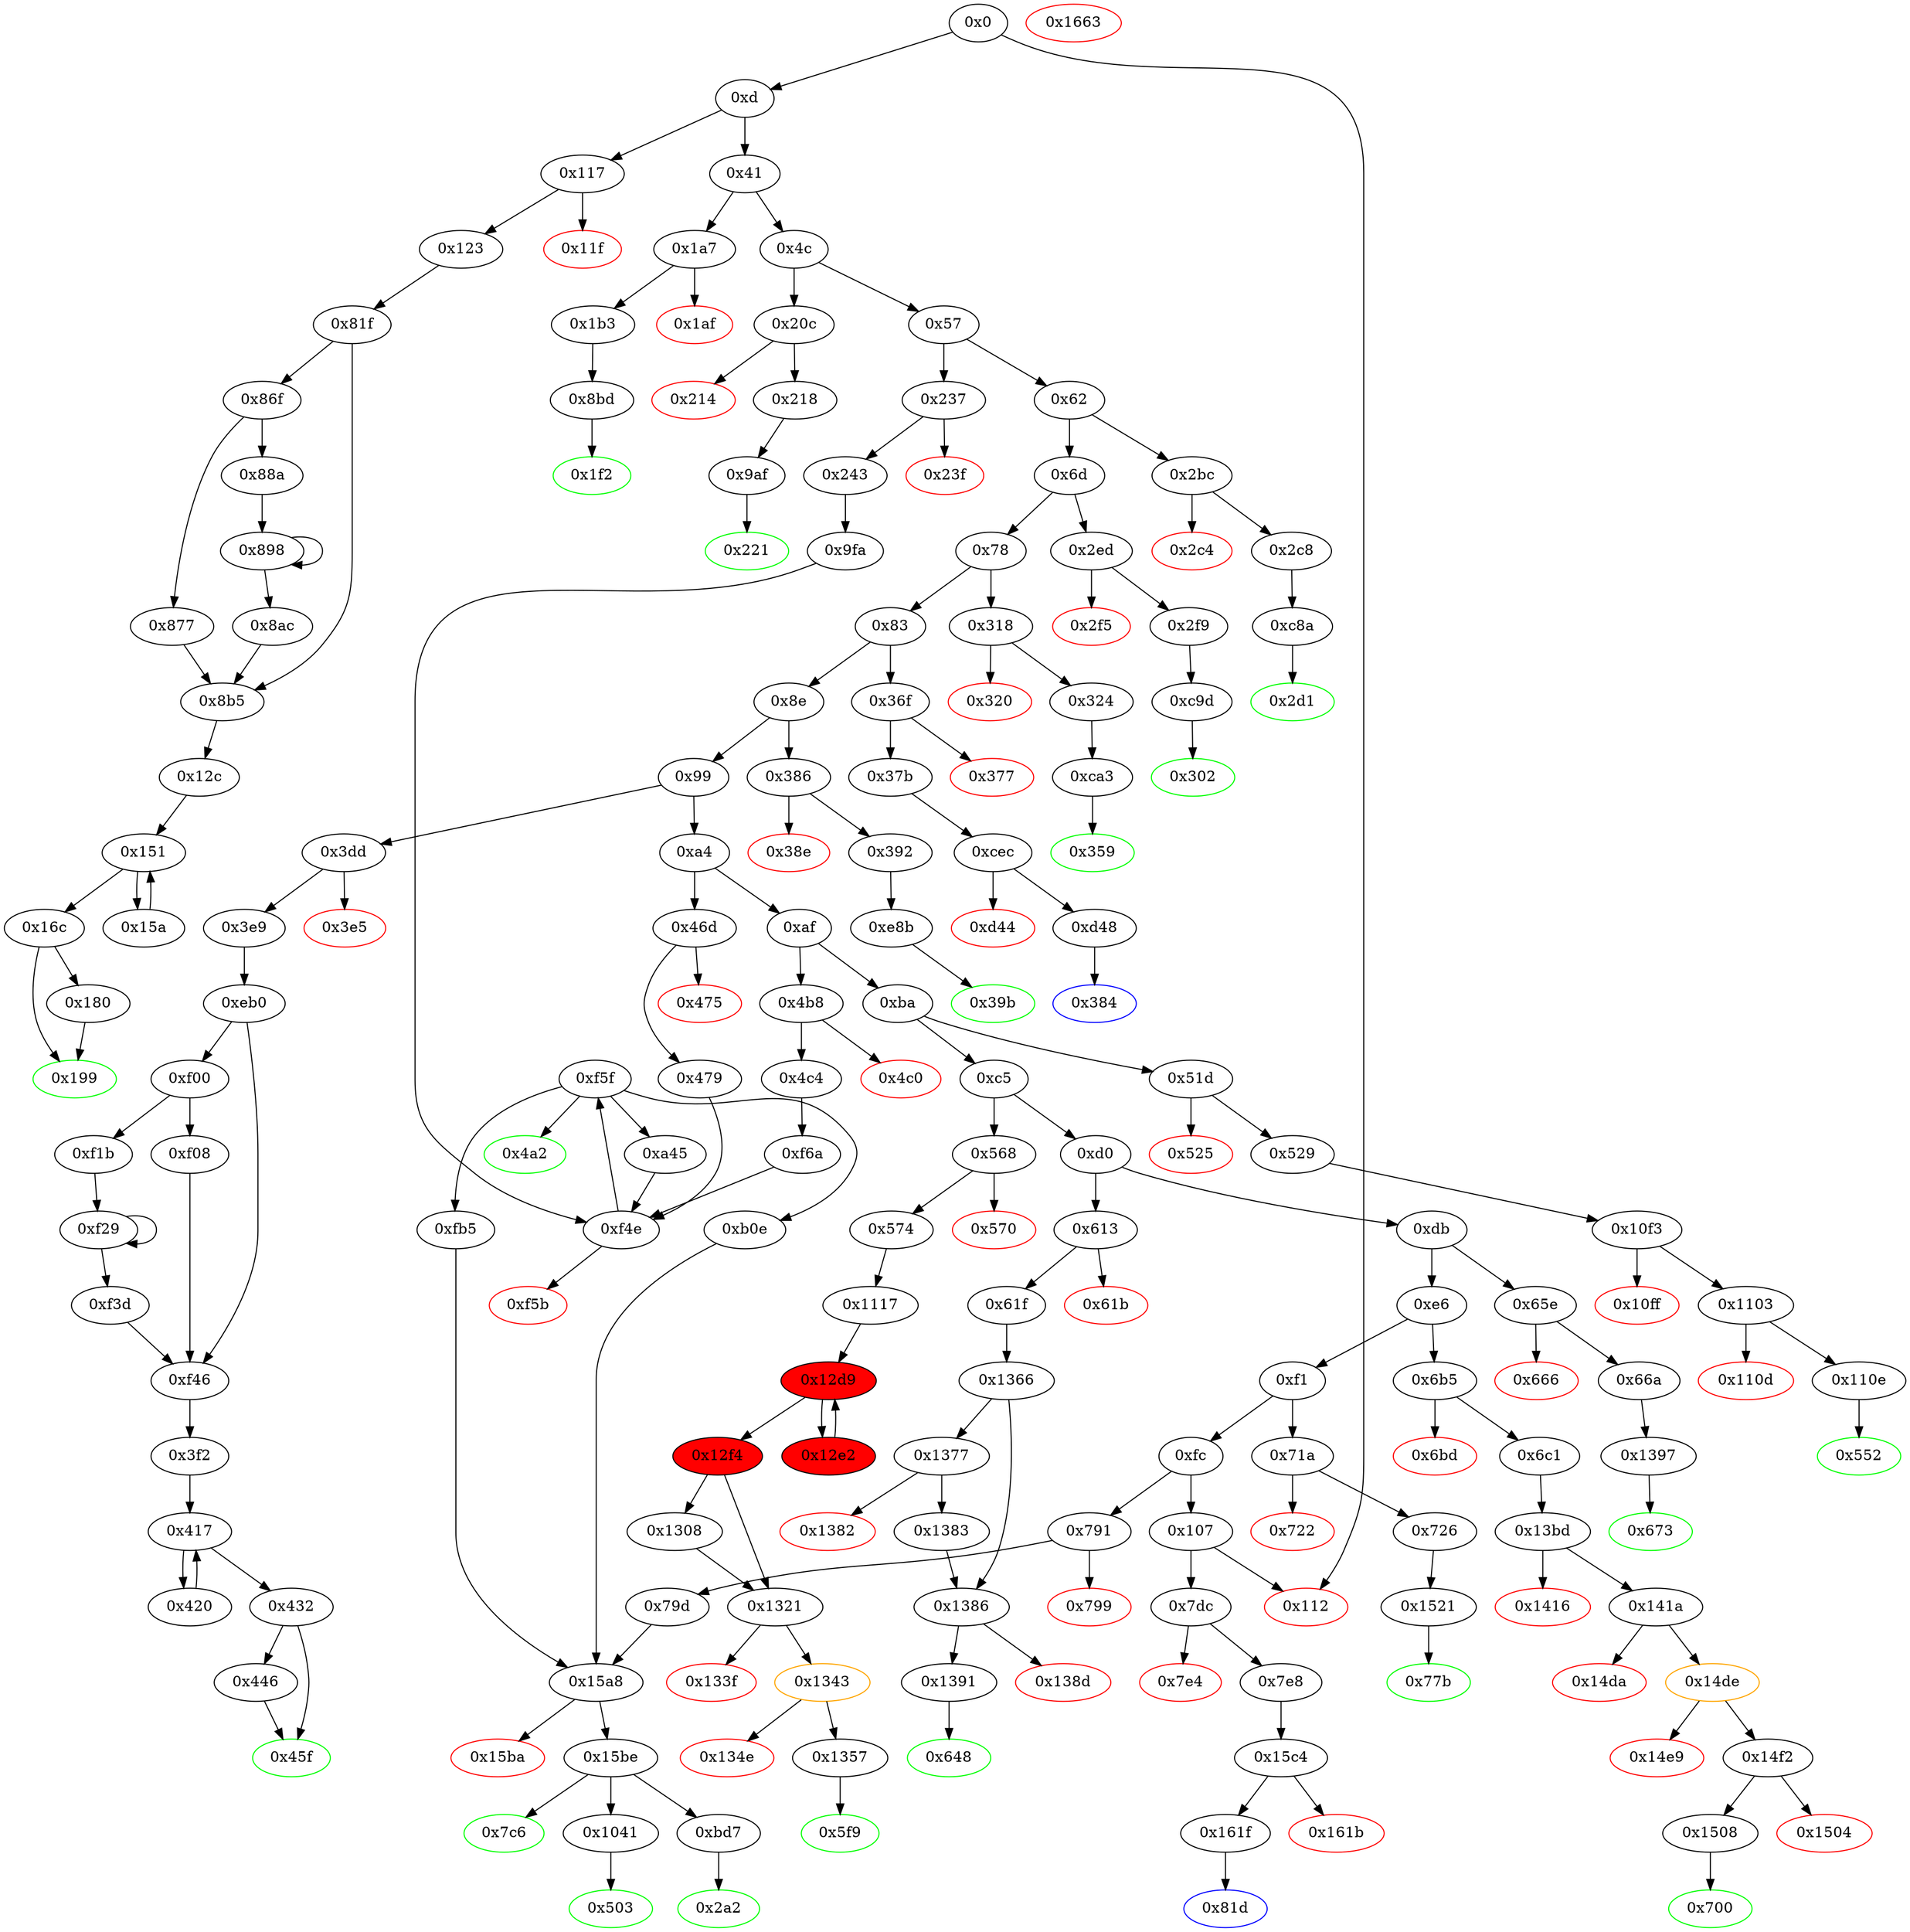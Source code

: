 digraph "" {
"0x568" [fillcolor=white, id="0x568", style=filled, tooltip="Block 0x568\n[0x568:0x56f]\n---\nPredecessors: [0xc5]\nSuccessors: [0x570, 0x574]\n---\n0x568 JUMPDEST\n0x569 CALLVALUE\n0x56a DUP1\n0x56b ISZERO\n0x56c PUSH2 0x574\n0x56f JUMPI\n---\n0x568: JUMPDEST \n0x569: V393 = CALLVALUE\n0x56b: V394 = ISZERO V393\n0x56c: V395 = 0x574\n0x56f: JUMPI 0x574 V394\n---\nEntry stack: [V11]\nStack pops: 0\nStack additions: [V393]\nExit stack: [V11, V393]\n\nDef sites:\nV11: {0xd.0x35}\n"];
"0x726" [fillcolor=white, id="0x726", style=filled, tooltip="Block 0x726\n[0x726:0x77a]\n---\nPredecessors: [0x71a]\nSuccessors: [0x1521]\n---\n0x726 JUMPDEST\n0x727 POP\n0x728 PUSH2 0x77b\n0x72b PUSH1 0x4\n0x72d DUP1\n0x72e CALLDATASIZE\n0x72f SUB\n0x730 DUP2\n0x731 ADD\n0x732 SWAP1\n0x733 DUP1\n0x734 DUP1\n0x735 CALLDATALOAD\n0x736 PUSH20 0xffffffffffffffffffffffffffffffffffffffff\n0x74b AND\n0x74c SWAP1\n0x74d PUSH1 0x20\n0x74f ADD\n0x750 SWAP1\n0x751 SWAP3\n0x752 SWAP2\n0x753 SWAP1\n0x754 DUP1\n0x755 CALLDATALOAD\n0x756 PUSH20 0xffffffffffffffffffffffffffffffffffffffff\n0x76b AND\n0x76c SWAP1\n0x76d PUSH1 0x20\n0x76f ADD\n0x770 SWAP1\n0x771 SWAP3\n0x772 SWAP2\n0x773 SWAP1\n0x774 POP\n0x775 POP\n0x776 POP\n0x777 PUSH2 0x1521\n0x77a JUMP\n---\n0x726: JUMPDEST \n0x728: V516 = 0x77b\n0x72b: V517 = 0x4\n0x72e: V518 = CALLDATASIZE\n0x72f: V519 = SUB V518 0x4\n0x731: V520 = ADD 0x4 V519\n0x735: V521 = CALLDATALOAD 0x4\n0x736: V522 = 0xffffffffffffffffffffffffffffffffffffffff\n0x74b: V523 = AND 0xffffffffffffffffffffffffffffffffffffffff V521\n0x74d: V524 = 0x20\n0x74f: V525 = ADD 0x20 0x4\n0x755: V526 = CALLDATALOAD 0x24\n0x756: V527 = 0xffffffffffffffffffffffffffffffffffffffff\n0x76b: V528 = AND 0xffffffffffffffffffffffffffffffffffffffff V526\n0x76d: V529 = 0x20\n0x76f: V530 = ADD 0x20 0x24\n0x777: V531 = 0x1521\n0x77a: JUMP 0x1521\n---\nEntry stack: [V11, V512]\nStack pops: 1\nStack additions: [0x77b, V523, V528]\nExit stack: [V11, 0x77b, V523, V528]\n\nDef sites:\nV11: {0xd.0x35}\nV512: {0x71a.0x71b}\n"];
"0x15be" [fillcolor=white, id="0x15be", style=filled, tooltip="Block 0x15be\n[0x15be:0x15c3]\n---\nPredecessors: [0x15a8]\nSuccessors: [0x7c6, 0xbd7, 0x1041]\n---\n0x15be JUMPDEST\n0x15bf SWAP3\n0x15c0 SWAP2\n0x15c1 POP\n0x15c2 POP\n0x15c3 JUMP\n---\n0x15be: JUMPDEST \n0x15c3: JUMP {0x7c6, 0xbd7, 0x1041}\n---\nEntry stack: [V11, S8, S7, S6, S5, S4, {0x7c6, 0xbd7, 0x1041}, S2, S1, V1321]\nStack pops: 4\nStack additions: [S0]\nExit stack: [V11, S8, S7, S6, S5, S4, V1321]\n\nDef sites:\nV11: {0xd.0x35}\nS8: {0x243.0x245, 0xd.0x35}\nS7: {0x243.0x268, 0x4c4.0x4c6}\nS6: {0x243.0x288, 0x4c4.0x4e9}\nS5: {0x243.0x292, 0x4c4.0x4f3}\nS4: {0x9fa.0x9fb, 0xd.0x35, 0xf6a.0xf6b}\n{0x7c6, 0xbd7, 0x1041}: {0xfb5.0xff9, 0x79d.0x79f, 0xb0e.0xb8f}\nS2: {0xfb5.0x103b, 0x79d.0x7ac, 0xb0e.0xbd1}\nS1: {0x243.0x292, 0x79d.0x7b6, 0x4c4.0x4f3}\nV1321: {0x15a8.0x15ad}\n"];
"0x446" [fillcolor=white, id="0x446", style=filled, tooltip="Block 0x446\n[0x446:0x45e]\n---\nPredecessors: [0x432]\nSuccessors: [0x45f]\n---\n0x446 DUP1\n0x447 DUP3\n0x448 SUB\n0x449 DUP1\n0x44a MLOAD\n0x44b PUSH1 0x1\n0x44d DUP4\n0x44e PUSH1 0x20\n0x450 SUB\n0x451 PUSH2 0x100\n0x454 EXP\n0x455 SUB\n0x456 NOT\n0x457 AND\n0x458 DUP2\n0x459 MSTORE\n0x45a PUSH1 0x20\n0x45c ADD\n0x45d SWAP2\n0x45e POP\n---\n0x448: V303 = SUB V298 V300\n0x44a: V304 = M[V303]\n0x44b: V305 = 0x1\n0x44e: V306 = 0x20\n0x450: V307 = SUB 0x20 V300\n0x451: V308 = 0x100\n0x454: V309 = EXP 0x100 V307\n0x455: V310 = SUB V309 0x1\n0x456: V311 = NOT V310\n0x457: V312 = AND V311 V304\n0x459: M[V303] = V312\n0x45a: V313 = 0x20\n0x45c: V314 = ADD 0x20 V303\n---\nEntry stack: [V11, 0x3f2, V944, V278, V278, V298, V300]\nStack pops: 2\nStack additions: [V314, S0]\nExit stack: [V11, 0x3f2, V944, V278, V278, V314, V300]\n\nDef sites:\nV11: {0xd.0x35}\n0x3f2: {0x3e9.0x3eb}\nV944: {0xeb0.0xed5}\nV278: {0x3f2.0x3f5}\nV278: {0x3f2.0x3f5}\nV298: {0x432.0x43b}\nV300: {0x432.0x43f}\n"];
"0x2f5" [color=red, fillcolor=white, id="0x2f5", style=filled, tooltip="Block 0x2f5\n[0x2f5:0x2f8]\n---\nPredecessors: [0x2ed]\nSuccessors: []\n---\n0x2f5 PUSH1 0x0\n0x2f7 DUP1\n0x2f8 REVERT\n---\n0x2f5: V216 = 0x0\n0x2f8: REVERT 0x0 0x0\n---\nEntry stack: [V11, V213]\nStack pops: 0\nStack additions: []\nExit stack: [V11, V213]\n\nDef sites:\nV11: {0xd.0x35}\nV213: {0x2ed.0x2ee}\n"];
"0x475" [color=red, fillcolor=white, id="0x475", style=filled, tooltip="Block 0x475\n[0x475:0x478]\n---\nPredecessors: [0x46d]\nSuccessors: []\n---\n0x475 PUSH1 0x0\n0x477 DUP1\n0x478 REVERT\n---\n0x475: V321 = 0x0\n0x478: REVERT 0x0 0x0\n---\nEntry stack: [V11, V318]\nStack pops: 0\nStack additions: []\nExit stack: [V11, V318]\n\nDef sites:\nV11: {0xd.0x35}\nV318: {0x46d.0x46e}\n"];
"0x77b" [color=green, fillcolor=white, id="0x77b", style=filled, tooltip="Block 0x77b\n[0x77b:0x790]\n---\nPredecessors: [0x1521]\nSuccessors: []\n---\n0x77b JUMPDEST\n0x77c PUSH1 0x40\n0x77e MLOAD\n0x77f DUP1\n0x780 DUP3\n0x781 DUP2\n0x782 MSTORE\n0x783 PUSH1 0x20\n0x785 ADD\n0x786 SWAP2\n0x787 POP\n0x788 POP\n0x789 PUSH1 0x40\n0x78b MLOAD\n0x78c DUP1\n0x78d SWAP2\n0x78e SUB\n0x78f SWAP1\n0x790 RETURN\n---\n0x77b: JUMPDEST \n0x77c: V532 = 0x40\n0x77e: V533 = M[0x40]\n0x782: M[V533] = V1319\n0x783: V534 = 0x20\n0x785: V535 = ADD 0x20 V533\n0x789: V536 = 0x40\n0x78b: V537 = M[0x40]\n0x78e: V538 = SUB V535 V537\n0x790: RETURN V537 V538\n---\nEntry stack: [V11, V1319]\nStack pops: 1\nStack additions: []\nExit stack: [V11]\n\nDef sites:\nV11: {0xd.0x35}\nV1319: {0x1521.0x15a0}\n"];
"0x6bd" [color=red, fillcolor=white, id="0x6bd", style=filled, tooltip="Block 0x6bd\n[0x6bd:0x6c0]\n---\nPredecessors: [0x6b5]\nSuccessors: []\n---\n0x6bd PUSH1 0x0\n0x6bf DUP1\n0x6c0 REVERT\n---\n0x6bd: V486 = 0x0\n0x6c0: REVERT 0x0 0x0\n---\nEntry stack: [V11, V483]\nStack pops: 0\nStack additions: []\nExit stack: [V11, V483]\n\nDef sites:\nV11: {0xd.0x35}\nV483: {0x6b5.0x6b6}\n"];
"0x1041" [fillcolor=white, id="0x1041", style=filled, tooltip="Block 0x1041\n[0x1041:0x10f2]\n---\nPredecessors: [0x15be]\nSuccessors: [0x503]\n---\n0x1041 JUMPDEST\n0x1042 PUSH1 0x6\n0x1044 PUSH1 0x0\n0x1046 DUP6\n0x1047 PUSH20 0xffffffffffffffffffffffffffffffffffffffff\n0x105c AND\n0x105d PUSH20 0xffffffffffffffffffffffffffffffffffffffff\n0x1072 AND\n0x1073 DUP2\n0x1074 MSTORE\n0x1075 PUSH1 0x20\n0x1077 ADD\n0x1078 SWAP1\n0x1079 DUP2\n0x107a MSTORE\n0x107b PUSH1 0x20\n0x107d ADD\n0x107e PUSH1 0x0\n0x1080 SHA3\n0x1081 DUP2\n0x1082 SWAP1\n0x1083 SSTORE\n0x1084 POP\n0x1085 DUP3\n0x1086 PUSH20 0xffffffffffffffffffffffffffffffffffffffff\n0x109b AND\n0x109c CALLER\n0x109d PUSH20 0xffffffffffffffffffffffffffffffffffffffff\n0x10b2 AND\n0x10b3 PUSH32 0xddf252ad1be2c89b69c2b068fc378daa952ba7f163c4a11628f55a4df523b3ef\n0x10d4 DUP5\n0x10d5 PUSH1 0x40\n0x10d7 MLOAD\n0x10d8 DUP1\n0x10d9 DUP3\n0x10da DUP2\n0x10db MSTORE\n0x10dc PUSH1 0x20\n0x10de ADD\n0x10df SWAP2\n0x10e0 POP\n0x10e1 POP\n0x10e2 PUSH1 0x40\n0x10e4 MLOAD\n0x10e5 DUP1\n0x10e6 SWAP2\n0x10e7 SUB\n0x10e8 SWAP1\n0x10e9 LOG3\n0x10ea PUSH1 0x1\n0x10ec SWAP1\n0x10ed POP\n0x10ee SWAP3\n0x10ef SWAP2\n0x10f0 POP\n0x10f1 POP\n0x10f2 JUMP\n---\n0x1041: JUMPDEST \n0x1042: V1041 = 0x6\n0x1044: V1042 = 0x0\n0x1047: V1043 = 0xffffffffffffffffffffffffffffffffffffffff\n0x105c: V1044 = AND 0xffffffffffffffffffffffffffffffffffffffff S3\n0x105d: V1045 = 0xffffffffffffffffffffffffffffffffffffffff\n0x1072: V1046 = AND 0xffffffffffffffffffffffffffffffffffffffff V1044\n0x1074: M[0x0] = V1046\n0x1075: V1047 = 0x20\n0x1077: V1048 = ADD 0x20 0x0\n0x107a: M[0x20] = 0x6\n0x107b: V1049 = 0x20\n0x107d: V1050 = ADD 0x20 0x20\n0x107e: V1051 = 0x0\n0x1080: V1052 = SHA3 0x0 0x40\n0x1083: S[V1052] = S0\n0x1086: V1053 = 0xffffffffffffffffffffffffffffffffffffffff\n0x109b: V1054 = AND 0xffffffffffffffffffffffffffffffffffffffff S3\n0x109c: V1055 = CALLER\n0x109d: V1056 = 0xffffffffffffffffffffffffffffffffffffffff\n0x10b2: V1057 = AND 0xffffffffffffffffffffffffffffffffffffffff V1055\n0x10b3: V1058 = 0xddf252ad1be2c89b69c2b068fc378daa952ba7f163c4a11628f55a4df523b3ef\n0x10d5: V1059 = 0x40\n0x10d7: V1060 = M[0x40]\n0x10db: M[V1060] = S2\n0x10dc: V1061 = 0x20\n0x10de: V1062 = ADD 0x20 V1060\n0x10e2: V1063 = 0x40\n0x10e4: V1064 = M[0x40]\n0x10e7: V1065 = SUB V1062 V1064\n0x10e9: LOG V1064 V1065 0xddf252ad1be2c89b69c2b068fc378daa952ba7f163c4a11628f55a4df523b3ef V1057 V1054\n0x10ea: V1066 = 0x1\n0x10f2: JUMP S4\n---\nEntry stack: [V11, S5, S4, S3, S2, S1, S0]\nStack pops: 5\nStack additions: [0x1]\nExit stack: [V11, S5, 0x1]\n\nDef sites:\nV11: {0xd.0x35}\nS5: {0x243.0x245, 0xd.0x35}\nS4: {0x243.0x268, 0x4c4.0x4c6}\nS3: {0x243.0x288, 0x4c4.0x4e9}\nS2: {0x243.0x292, 0x4c4.0x4f3}\nS1: {0x9fa.0x9fb, 0xd.0x35, 0xf6a.0xf6b}\nS0: {0x15a8_0x79d.0x15ad, 0x15a8_0xb0e.0x15ad, 0x15a8_0xfb5.0x15ad}\n"];
"0x110d" [color=red, fillcolor=white, id="0x110d", style=filled, tooltip="Block 0x110d\n[0x110d:0x110d]\n---\nPredecessors: [0x1103]\nSuccessors: []\n---\n0x110d INVALID\n---\n0x110d: INVALID \n---\nEntry stack: [V11, 0x552, V379, V382, 0x0, V382, V379]\nStack pops: 0\nStack additions: []\nExit stack: [V11, 0x552, V379, V382, 0x0, V382, V379]\n\nDef sites:\nV11: {0xd.0x35}\n0x552: {0x529.0x52b}\nV379: {0x529.0x538}\nV382: {0x529.0x542}\n0x0: {0x10f3.0x10f4}\nV382: {0x529.0x542}\nV379: {0x529.0x538}\n"];
"0x386" [fillcolor=white, id="0x386", style=filled, tooltip="Block 0x386\n[0x386:0x38d]\n---\nPredecessors: [0x8e]\nSuccessors: [0x38e, 0x392]\n---\n0x386 JUMPDEST\n0x387 CALLVALUE\n0x388 DUP1\n0x389 ISZERO\n0x38a PUSH2 0x392\n0x38d JUMPI\n---\n0x386: JUMPDEST \n0x387: V254 = CALLVALUE\n0x389: V255 = ISZERO V254\n0x38a: V256 = 0x392\n0x38d: JUMPI 0x392 V255\n---\nEntry stack: [V11]\nStack pops: 0\nStack additions: [V254]\nExit stack: [V11, V254]\n\nDef sites:\nV11: {0xd.0x35}\n"];
"0x151" [fillcolor=white, id="0x151", style=filled, tooltip="Block 0x151\n[0x151:0x159]\n---\nPredecessors: [0x12c, 0x15a]\nSuccessors: [0x15a, 0x16c]\n---\n0x151 JUMPDEST\n0x152 DUP4\n0x153 DUP2\n0x154 LT\n0x155 ISZERO\n0x156 PUSH2 0x16c\n0x159 JUMPI\n---\n0x151: JUMPDEST \n0x154: V91 = LT S0 V87\n0x155: V92 = ISZERO V91\n0x156: V93 = 0x16c\n0x159: JUMPI 0x16c V92\n---\nEntry stack: [V11, 0x12c, V597, V80, V80, V86, V89, V87, V87, V86, V89, S0]\nStack pops: 4\nStack additions: [S3, S2, S1, S0]\nExit stack: [V11, 0x12c, V597, V80, V80, V86, V89, V87, V87, V86, V89, S0]\n\nDef sites:\nV11: {0xd.0x35}\n0x12c: {0x123.0x125}\nV597: {0x81f.0x844}\nV80: {0x12c.0x12f}\nV80: {0x12c.0x12f}\nV86: {0x12c.0x142}\nV89: {0x12c.0x14a}\nV87: {0x12c.0x146}\nV87: {0x12c.0x146}\nV86: {0x12c.0x142}\nV89: {0x12c.0x14a}\nS0: {0x15a.0x165, 0x12c.0x14f}\n"];
"0x6d" [fillcolor=white, id="0x6d", style=filled, tooltip="Block 0x6d\n[0x6d:0x77]\n---\nPredecessors: [0x62]\nSuccessors: [0x78, 0x2ed]\n---\n0x6d DUP1\n0x6e PUSH4 0x3eaaf86b\n0x73 EQ\n0x74 PUSH2 0x2ed\n0x77 JUMPI\n---\n0x6e: V27 = 0x3eaaf86b\n0x73: V28 = EQ 0x3eaaf86b V11\n0x74: V29 = 0x2ed\n0x77: JUMPI 0x2ed V28\n---\nEntry stack: [V11]\nStack pops: 1\nStack additions: [S0]\nExit stack: [V11]\n\nDef sites:\nV11: {0xd.0x35}\n"];
"0x877" [fillcolor=white, id="0x877", style=filled, tooltip="Block 0x877\n[0x877:0x889]\n---\nPredecessors: [0x86f]\nSuccessors: [0x8b5]\n---\n0x877 PUSH2 0x100\n0x87a DUP1\n0x87b DUP4\n0x87c SLOAD\n0x87d DIV\n0x87e MUL\n0x87f DUP4\n0x880 MSTORE\n0x881 SWAP2\n0x882 PUSH1 0x20\n0x884 ADD\n0x885 SWAP2\n0x886 PUSH2 0x8b5\n0x889 JUMP\n---\n0x877: V618 = 0x100\n0x87c: V619 = S[0x3]\n0x87d: V620 = DIV V619 0x100\n0x87e: V621 = MUL V620 0x100\n0x880: M[V601] = V621\n0x882: V622 = 0x20\n0x884: V623 = ADD 0x20 V601\n0x886: V624 = 0x8b5\n0x889: JUMP 0x8b5\n---\nEntry stack: [V11, 0x12c, V597, 0x3, V588, V601, 0x3, V612]\nStack pops: 3\nStack additions: [V623, S1, S0]\nExit stack: [V11, 0x12c, V597, 0x3, V588, V623, 0x3, V612]\n\nDef sites:\nV11: {0xd.0x35}\n0x12c: {0x123.0x125}\nV597: {0x81f.0x844}\n0x3: {0x81f.0x820}\nV588: {0x81f.0x834}\nV601: {0x81f.0x854}\n0x3: {0x81f.0x820}\nV612: {0x81f.0x868}\n"];
"0xba" [fillcolor=white, id="0xba", style=filled, tooltip="Block 0xba\n[0xba:0xc4]\n---\nPredecessors: [0xaf]\nSuccessors: [0xc5, 0x51d]\n---\n0xba DUP1\n0xbb PUSH4 0xb5931f7c\n0xc0 EQ\n0xc1 PUSH2 0x51d\n0xc4 JUMPI\n---\n0xbb: V48 = 0xb5931f7c\n0xc0: V49 = EQ 0xb5931f7c V11\n0xc1: V50 = 0x51d\n0xc4: JUMPI 0x51d V49\n---\nEntry stack: [V11]\nStack pops: 1\nStack additions: [S0]\nExit stack: [V11]\n\nDef sites:\nV11: {0xd.0x35}\n"];
"0xd" [fillcolor=white, id="0xd", style=filled, tooltip="Block 0xd\n[0xd:0x40]\n---\nPredecessors: [0x0]\nSuccessors: [0x41, 0x117]\n---\n0xd PUSH1 0x0\n0xf CALLDATALOAD\n0x10 PUSH29 0x100000000000000000000000000000000000000000000000000000000\n0x2e SWAP1\n0x2f DIV\n0x30 PUSH4 0xffffffff\n0x35 AND\n0x36 DUP1\n0x37 PUSH4 0x6fdde03\n0x3c EQ\n0x3d PUSH2 0x117\n0x40 JUMPI\n---\n0xd: V6 = 0x0\n0xf: V7 = CALLDATALOAD 0x0\n0x10: V8 = 0x100000000000000000000000000000000000000000000000000000000\n0x2f: V9 = DIV V7 0x100000000000000000000000000000000000000000000000000000000\n0x30: V10 = 0xffffffff\n0x35: V11 = AND 0xffffffff V9\n0x37: V12 = 0x6fdde03\n0x3c: V13 = EQ 0x6fdde03 V11\n0x3d: V14 = 0x117\n0x40: JUMPI 0x117 V13\n---\nEntry stack: []\nStack pops: 0\nStack additions: [V11]\nExit stack: [V11]\n\nDef sites:\n"];
"0x41" [fillcolor=white, id="0x41", style=filled, tooltip="Block 0x41\n[0x41:0x4b]\n---\nPredecessors: [0xd]\nSuccessors: [0x4c, 0x1a7]\n---\n0x41 DUP1\n0x42 PUSH4 0x95ea7b3\n0x47 EQ\n0x48 PUSH2 0x1a7\n0x4b JUMPI\n---\n0x42: V15 = 0x95ea7b3\n0x47: V16 = EQ 0x95ea7b3 V11\n0x48: V17 = 0x1a7\n0x4b: JUMPI 0x1a7 V16\n---\nEntry stack: [V11]\nStack pops: 1\nStack additions: [S0]\nExit stack: [V11]\n\nDef sites:\nV11: {0xd.0x35}\n"];
"0x302" [color=green, fillcolor=white, id="0x302", style=filled, tooltip="Block 0x302\n[0x302:0x317]\n---\nPredecessors: [0xc9d]\nSuccessors: []\n---\n0x302 JUMPDEST\n0x303 PUSH1 0x40\n0x305 MLOAD\n0x306 DUP1\n0x307 DUP3\n0x308 DUP2\n0x309 MSTORE\n0x30a PUSH1 0x20\n0x30c ADD\n0x30d SWAP2\n0x30e POP\n0x30f POP\n0x310 PUSH1 0x40\n0x312 MLOAD\n0x313 DUP1\n0x314 SWAP2\n0x315 SUB\n0x316 SWAP1\n0x317 RETURN\n---\n0x302: JUMPDEST \n0x303: V219 = 0x40\n0x305: V220 = M[0x40]\n0x309: M[V220] = V825\n0x30a: V221 = 0x20\n0x30c: V222 = ADD 0x20 V220\n0x310: V223 = 0x40\n0x312: V224 = M[0x40]\n0x315: V225 = SUB V222 V224\n0x317: RETURN V224 V225\n---\nEntry stack: [V11, 0x302, V825]\nStack pops: 1\nStack additions: []\nExit stack: [V11, 0x302]\n\nDef sites:\nV11: {0xd.0x35}\n0x302: {0x2f9.0x2fb}\nV825: {0xc9d.0xca0}\n"];
"0x2bc" [fillcolor=white, id="0x2bc", style=filled, tooltip="Block 0x2bc\n[0x2bc:0x2c3]\n---\nPredecessors: [0x62]\nSuccessors: [0x2c4, 0x2c8]\n---\n0x2bc JUMPDEST\n0x2bd CALLVALUE\n0x2be DUP1\n0x2bf ISZERO\n0x2c0 PUSH2 0x2c8\n0x2c3 JUMPI\n---\n0x2bc: JUMPDEST \n0x2bd: V196 = CALLVALUE\n0x2bf: V197 = ISZERO V196\n0x2c0: V198 = 0x2c8\n0x2c3: JUMPI 0x2c8 V197\n---\nEntry stack: [V11]\nStack pops: 0\nStack additions: [V196]\nExit stack: [V11, V196]\n\nDef sites:\nV11: {0xd.0x35}\n"];
"0x791" [fillcolor=white, id="0x791", style=filled, tooltip="Block 0x791\n[0x791:0x798]\n---\nPredecessors: [0xfc]\nSuccessors: [0x799, 0x79d]\n---\n0x791 JUMPDEST\n0x792 CALLVALUE\n0x793 DUP1\n0x794 ISZERO\n0x795 PUSH2 0x79d\n0x798 JUMPI\n---\n0x791: JUMPDEST \n0x792: V539 = CALLVALUE\n0x794: V540 = ISZERO V539\n0x795: V541 = 0x79d\n0x798: JUMPI 0x79d V540\n---\nEntry stack: [V11]\nStack pops: 0\nStack additions: [V539]\nExit stack: [V11, V539]\n\nDef sites:\nV11: {0xd.0x35}\n"];
"0x8b5" [fillcolor=white, id="0x8b5", style=filled, tooltip="Block 0x8b5\n[0x8b5:0x8bc]\n---\nPredecessors: [0x81f, 0x877, 0x8ac]\nSuccessors: [0x12c]\n---\n0x8b5 JUMPDEST\n0x8b6 POP\n0x8b7 POP\n0x8b8 POP\n0x8b9 POP\n0x8ba POP\n0x8bb DUP2\n0x8bc JUMP\n---\n0x8b5: JUMPDEST \n0x8bc: JUMP 0x12c\n---\nEntry stack: [V11, 0x12c, V597, 0x3, V588, S2, S1, S0]\nStack pops: 7\nStack additions: [S6, S5]\nExit stack: [V11, 0x12c, V597]\n\nDef sites:\nV11: {0xd.0x35}\n0x12c: {0x123.0x125}\nV597: {0x81f.0x844}\n0x3: {0x81f.0x820}\nV588: {0x81f.0x834}\nS2: {0x877.0x884, 0x8ac.0x8b3, 0x81f.0x854}\nS1: {0x898.0x8a0, 0x81f.0x820}\nS0: {0x88a.0x88c, 0x81f.0x868}\n"];
"0x10ff" [color=red, fillcolor=white, id="0x10ff", style=filled, tooltip="Block 0x10ff\n[0x10ff:0x1102]\n---\nPredecessors: [0x10f3]\nSuccessors: []\n---\n0x10ff PUSH1 0x0\n0x1101 DUP1\n0x1102 REVERT\n---\n0x10ff: V1072 = 0x0\n0x1102: REVERT 0x0 0x0\n---\nEntry stack: [V11, 0x552, V379, V382, 0x0]\nStack pops: 0\nStack additions: []\nExit stack: [V11, 0x552, V379, V382, 0x0]\n\nDef sites:\nV11: {0xd.0x35}\n0x552: {0x529.0x52b}\nV379: {0x529.0x538}\nV382: {0x529.0x542}\n0x0: {0x10f3.0x10f4}\n"];
"0x666" [color=red, fillcolor=white, id="0x666", style=filled, tooltip="Block 0x666\n[0x666:0x669]\n---\nPredecessors: [0x65e]\nSuccessors: []\n---\n0x666 PUSH1 0x0\n0x668 DUP1\n0x669 REVERT\n---\n0x666: V469 = 0x0\n0x669: REVERT 0x0 0x0\n---\nEntry stack: [V11, V466]\nStack pops: 0\nStack additions: []\nExit stack: [V11, V466]\n\nDef sites:\nV11: {0xd.0x35}\nV466: {0x65e.0x65f}\n"];
"0x3f2" [fillcolor=white, id="0x3f2", style=filled, tooltip="Block 0x3f2\n[0x3f2:0x416]\n---\nPredecessors: [0xf46]\nSuccessors: [0x417]\n---\n0x3f2 JUMPDEST\n0x3f3 PUSH1 0x40\n0x3f5 MLOAD\n0x3f6 DUP1\n0x3f7 DUP1\n0x3f8 PUSH1 0x20\n0x3fa ADD\n0x3fb DUP3\n0x3fc DUP2\n0x3fd SUB\n0x3fe DUP3\n0x3ff MSTORE\n0x400 DUP4\n0x401 DUP2\n0x402 DUP2\n0x403 MLOAD\n0x404 DUP2\n0x405 MSTORE\n0x406 PUSH1 0x20\n0x408 ADD\n0x409 SWAP2\n0x40a POP\n0x40b DUP1\n0x40c MLOAD\n0x40d SWAP1\n0x40e PUSH1 0x20\n0x410 ADD\n0x411 SWAP1\n0x412 DUP1\n0x413 DUP4\n0x414 DUP4\n0x415 PUSH1 0x0\n---\n0x3f2: JUMPDEST \n0x3f3: V277 = 0x40\n0x3f5: V278 = M[0x40]\n0x3f8: V279 = 0x20\n0x3fa: V280 = ADD 0x20 V278\n0x3fd: V281 = SUB V280 V278\n0x3ff: M[V278] = V281\n0x403: V282 = M[V944]\n0x405: M[V280] = V282\n0x406: V283 = 0x20\n0x408: V284 = ADD 0x20 V280\n0x40c: V285 = M[V944]\n0x40e: V286 = 0x20\n0x410: V287 = ADD 0x20 V944\n0x415: V288 = 0x0\n---\nEntry stack: [V11, 0x3f2, V944]\nStack pops: 1\nStack additions: [S0, V278, V278, V284, V287, V285, V285, V284, V287, 0x0]\nExit stack: [V11, 0x3f2, V944, V278, V278, V284, V287, V285, V285, V284, V287, 0x0]\n\nDef sites:\nV11: {0xd.0x35}\n0x3f2: {0x3e9.0x3eb}\nV944: {0xeb0.0xed5}\n"];
"0x2a2" [color=green, fillcolor=white, id="0x2a2", style=filled, tooltip="Block 0x2a2\n[0x2a2:0x2bb]\n---\nPredecessors: [0xbd7]\nSuccessors: []\n---\n0x2a2 JUMPDEST\n0x2a3 PUSH1 0x40\n0x2a5 MLOAD\n0x2a6 DUP1\n0x2a7 DUP3\n0x2a8 ISZERO\n0x2a9 ISZERO\n0x2aa ISZERO\n0x2ab ISZERO\n0x2ac DUP2\n0x2ad MSTORE\n0x2ae PUSH1 0x20\n0x2b0 ADD\n0x2b1 SWAP2\n0x2b2 POP\n0x2b3 POP\n0x2b4 PUSH1 0x40\n0x2b6 MLOAD\n0x2b7 DUP1\n0x2b8 SWAP2\n0x2b9 SUB\n0x2ba SWAP1\n0x2bb RETURN\n---\n0x2a2: JUMPDEST \n0x2a3: V185 = 0x40\n0x2a5: V186 = M[0x40]\n0x2a8: V187 = ISZERO 0x1\n0x2a9: V188 = ISZERO 0x0\n0x2aa: V189 = ISZERO 0x1\n0x2ab: V190 = ISZERO 0x0\n0x2ad: M[V186] = 0x1\n0x2ae: V191 = 0x20\n0x2b0: V192 = ADD 0x20 V186\n0x2b4: V193 = 0x40\n0x2b6: V194 = M[0x40]\n0x2b9: V195 = SUB V192 V194\n0x2bb: RETURN V194 V195\n---\nEntry stack: [V11, 0x1]\nStack pops: 1\nStack additions: []\nExit stack: [V11]\n\nDef sites:\nV11: {0xd.0x35}\n0x1: {0xbd7.0xc80}\n"];
"0x1f2" [color=green, fillcolor=white, id="0x1f2", style=filled, tooltip="Block 0x1f2\n[0x1f2:0x20b]\n---\nPredecessors: [0x8bd]\nSuccessors: []\n---\n0x1f2 JUMPDEST\n0x1f3 PUSH1 0x40\n0x1f5 MLOAD\n0x1f6 DUP1\n0x1f7 DUP3\n0x1f8 ISZERO\n0x1f9 ISZERO\n0x1fa ISZERO\n0x1fb ISZERO\n0x1fc DUP2\n0x1fd MSTORE\n0x1fe PUSH1 0x20\n0x200 ADD\n0x201 SWAP2\n0x202 POP\n0x203 POP\n0x204 PUSH1 0x40\n0x206 MLOAD\n0x207 DUP1\n0x208 SWAP2\n0x209 SUB\n0x20a SWAP1\n0x20b RETURN\n---\n0x1f2: JUMPDEST \n0x1f3: V138 = 0x40\n0x1f5: V139 = M[0x40]\n0x1f8: V140 = ISZERO 0x1\n0x1f9: V141 = ISZERO 0x0\n0x1fa: V142 = ISZERO 0x1\n0x1fb: V143 = ISZERO 0x0\n0x1fd: M[V139] = 0x1\n0x1fe: V144 = 0x20\n0x200: V145 = ADD 0x20 V139\n0x204: V146 = 0x40\n0x206: V147 = M[0x40]\n0x209: V148 = SUB V145 V147\n0x20b: RETURN V147 V148\n---\nEntry stack: [V11, 0x1]\nStack pops: 1\nStack additions: []\nExit stack: [V11]\n\nDef sites:\nV11: {0xd.0x35}\n0x1: {0x8bd.0x9a6}\n"];
"0x81f" [fillcolor=white, id="0x81f", style=filled, tooltip="Block 0x81f\n[0x81f:0x86e]\n---\nPredecessors: [0x123]\nSuccessors: [0x86f, 0x8b5]\n---\n0x81f JUMPDEST\n0x820 PUSH1 0x3\n0x822 DUP1\n0x823 SLOAD\n0x824 PUSH1 0x1\n0x826 DUP2\n0x827 PUSH1 0x1\n0x829 AND\n0x82a ISZERO\n0x82b PUSH2 0x100\n0x82e MUL\n0x82f SUB\n0x830 AND\n0x831 PUSH1 0x2\n0x833 SWAP1\n0x834 DIV\n0x835 DUP1\n0x836 PUSH1 0x1f\n0x838 ADD\n0x839 PUSH1 0x20\n0x83b DUP1\n0x83c SWAP2\n0x83d DIV\n0x83e MUL\n0x83f PUSH1 0x20\n0x841 ADD\n0x842 PUSH1 0x40\n0x844 MLOAD\n0x845 SWAP1\n0x846 DUP2\n0x847 ADD\n0x848 PUSH1 0x40\n0x84a MSTORE\n0x84b DUP1\n0x84c SWAP3\n0x84d SWAP2\n0x84e SWAP1\n0x84f DUP2\n0x850 DUP2\n0x851 MSTORE\n0x852 PUSH1 0x20\n0x854 ADD\n0x855 DUP3\n0x856 DUP1\n0x857 SLOAD\n0x858 PUSH1 0x1\n0x85a DUP2\n0x85b PUSH1 0x1\n0x85d AND\n0x85e ISZERO\n0x85f PUSH2 0x100\n0x862 MUL\n0x863 SUB\n0x864 AND\n0x865 PUSH1 0x2\n0x867 SWAP1\n0x868 DIV\n0x869 DUP1\n0x86a ISZERO\n0x86b PUSH2 0x8b5\n0x86e JUMPI\n---\n0x81f: JUMPDEST \n0x820: V577 = 0x3\n0x823: V578 = S[0x3]\n0x824: V579 = 0x1\n0x827: V580 = 0x1\n0x829: V581 = AND 0x1 V578\n0x82a: V582 = ISZERO V581\n0x82b: V583 = 0x100\n0x82e: V584 = MUL 0x100 V582\n0x82f: V585 = SUB V584 0x1\n0x830: V586 = AND V585 V578\n0x831: V587 = 0x2\n0x834: V588 = DIV V586 0x2\n0x836: V589 = 0x1f\n0x838: V590 = ADD 0x1f V588\n0x839: V591 = 0x20\n0x83d: V592 = DIV V590 0x20\n0x83e: V593 = MUL V592 0x20\n0x83f: V594 = 0x20\n0x841: V595 = ADD 0x20 V593\n0x842: V596 = 0x40\n0x844: V597 = M[0x40]\n0x847: V598 = ADD V597 V595\n0x848: V599 = 0x40\n0x84a: M[0x40] = V598\n0x851: M[V597] = V588\n0x852: V600 = 0x20\n0x854: V601 = ADD 0x20 V597\n0x857: V602 = S[0x3]\n0x858: V603 = 0x1\n0x85b: V604 = 0x1\n0x85d: V605 = AND 0x1 V602\n0x85e: V606 = ISZERO V605\n0x85f: V607 = 0x100\n0x862: V608 = MUL 0x100 V606\n0x863: V609 = SUB V608 0x1\n0x864: V610 = AND V609 V602\n0x865: V611 = 0x2\n0x868: V612 = DIV V610 0x2\n0x86a: V613 = ISZERO V612\n0x86b: V614 = 0x8b5\n0x86e: JUMPI 0x8b5 V613\n---\nEntry stack: [V11, 0x12c]\nStack pops: 0\nStack additions: [V597, 0x3, V588, V601, 0x3, V612]\nExit stack: [V11, 0x12c, V597, 0x3, V588, V601, 0x3, V612]\n\nDef sites:\nV11: {0xd.0x35}\n0x12c: {0x123.0x125}\n"];
"0x11f" [color=red, fillcolor=white, id="0x11f", style=filled, tooltip="Block 0x11f\n[0x11f:0x122]\n---\nPredecessors: [0x117]\nSuccessors: []\n---\n0x11f PUSH1 0x0\n0x121 DUP1\n0x122 REVERT\n---\n0x11f: V76 = 0x0\n0x122: REVERT 0x0 0x0\n---\nEntry stack: [V11, V73]\nStack pops: 0\nStack additions: []\nExit stack: [V11, V73]\n\nDef sites:\nV11: {0xd.0x35}\nV73: {0x117.0x118}\n"];
"0x3e5" [color=red, fillcolor=white, id="0x3e5", style=filled, tooltip="Block 0x3e5\n[0x3e5:0x3e8]\n---\nPredecessors: [0x3dd]\nSuccessors: []\n---\n0x3e5 PUSH1 0x0\n0x3e7 DUP1\n0x3e8 REVERT\n---\n0x3e5: V274 = 0x0\n0x3e8: REVERT 0x0 0x0\n---\nEntry stack: [V11, V271]\nStack pops: 0\nStack additions: []\nExit stack: [V11, V271]\n\nDef sites:\nV11: {0xd.0x35}\nV271: {0x3dd.0x3de}\n"];
"0x133f" [color=red, fillcolor=white, id="0x133f", style=filled, tooltip="Block 0x133f\n[0x133f:0x1342]\n---\nPredecessors: [0x1321]\nSuccessors: []\n---\n0x133f PUSH1 0x0\n0x1341 DUP1\n0x1342 REVERT\n---\n0x133f: V1187 = 0x0\n0x1342: REVERT 0x0 0x0\n---\nEntry stack: [V11, 0x5f9, V404, V407, V425, 0x0, V1116, 0x8f4ffcb1, S7, 0x0, V1180, V1181, V1180, 0x0, V1116, V1184]\nStack pops: 0\nStack additions: []\nExit stack: [V11, 0x5f9, V404, V407, V425, 0x0, V1116, 0x8f4ffcb1, S7, 0x0, V1180, V1181, V1180, 0x0, V1116, V1184]\n\nDef sites:\nV11: {0xd.0x35}\n0x5f9: {0x574.0x576}\nV404: {0x574.0x599}\nV407: {0x574.0x5a3}\nV425: {0x574.0x5cc}\n0x0: {0x1117.0x1118}\nV1116: {0x1117.0x1216}\n0x8f4ffcb1: {0x1117.0x1217}\nS7: {0x1308.0x131e, 0x12f4.0x12fd}\n0x0: {0x1321.0x132a}\nV1180: {0x1321.0x132e}\nV1181: {0x1321.0x1331}\nV1180: {0x1321.0x132e}\n0x0: {0x1321.0x1333}\nV1116: {0x1117.0x1216}\nV1184: {0x1321.0x1338}\n"];
"0x570" [color=red, fillcolor=white, id="0x570", style=filled, tooltip="Block 0x570\n[0x570:0x573]\n---\nPredecessors: [0x568]\nSuccessors: []\n---\n0x570 PUSH1 0x0\n0x572 DUP1\n0x573 REVERT\n---\n0x570: V396 = 0x0\n0x573: REVERT 0x0 0x0\n---\nEntry stack: [V11, V393]\nStack pops: 0\nStack additions: []\nExit stack: [V11, V393]\n\nDef sites:\nV11: {0xd.0x35}\nV393: {0x568.0x569}\n"];
"0x45f" [color=green, fillcolor=white, id="0x45f", style=filled, tooltip="Block 0x45f\n[0x45f:0x46c]\n---\nPredecessors: [0x432, 0x446]\nSuccessors: []\n---\n0x45f JUMPDEST\n0x460 POP\n0x461 SWAP3\n0x462 POP\n0x463 POP\n0x464 POP\n0x465 PUSH1 0x40\n0x467 MLOAD\n0x468 DUP1\n0x469 SWAP2\n0x46a SUB\n0x46b SWAP1\n0x46c RETURN\n---\n0x45f: JUMPDEST \n0x465: V315 = 0x40\n0x467: V316 = M[0x40]\n0x46a: V317 = SUB S1 V316\n0x46c: RETURN V316 V317\n---\nEntry stack: [V11, 0x3f2, V944, V278, V278, S1, V300]\nStack pops: 5\nStack additions: []\nExit stack: [V11, 0x3f2]\n\nDef sites:\nV11: {0xd.0x35}\n0x3f2: {0x3e9.0x3eb}\nV944: {0xeb0.0xed5}\nV278: {0x3f2.0x3f5}\nV278: {0x3f2.0x3f5}\nS1: {0x432.0x43b, 0x446.0x45c}\nV300: {0x432.0x43f}\n"];
"0x1343" [color=orange, fillcolor=white, id="0x1343", style=filled, tooltip="Block 0x1343\n[0x1343:0x134d]\n---\nPredecessors: [0x1321]\nSuccessors: [0x134e, 0x1357]\n---\n0x1343 JUMPDEST\n0x1344 POP\n0x1345 GAS\n0x1346 CALL\n0x1347 ISZERO\n0x1348 DUP1\n0x1349 ISZERO\n0x134a PUSH2 0x1357\n0x134d JUMPI\n---\n0x1343: JUMPDEST \n0x1345: V1188 = GAS\n0x1346: V1189 = CALL V1188 V1116 0x0 V1180 V1181 V1180 0x0\n0x1347: V1190 = ISZERO V1189\n0x1349: V1191 = ISZERO V1190\n0x134a: V1192 = 0x1357\n0x134d: JUMPI 0x1357 V1191\n---\nEntry stack: [V11, 0x5f9, V404, V407, V425, 0x0, V1116, 0x8f4ffcb1, S7, 0x0, V1180, V1181, V1180, 0x0, V1116, V1184]\nStack pops: 7\nStack additions: [V1190]\nExit stack: [V11, 0x5f9, V404, V407, V425, 0x0, V1116, 0x8f4ffcb1, S7, V1190]\n\nDef sites:\nV11: {0xd.0x35}\n0x5f9: {0x574.0x576}\nV404: {0x574.0x599}\nV407: {0x574.0x5a3}\nV425: {0x574.0x5cc}\n0x0: {0x1117.0x1118}\nV1116: {0x1117.0x1216}\n0x8f4ffcb1: {0x1117.0x1217}\nS7: {0x1308.0x131e, 0x12f4.0x12fd}\n0x0: {0x1321.0x132a}\nV1180: {0x1321.0x132e}\nV1181: {0x1321.0x1331}\nV1180: {0x1321.0x132e}\n0x0: {0x1321.0x1333}\nV1116: {0x1117.0x1216}\nV1184: {0x1321.0x1338}\n"];
"0x12e2" [fillcolor=red, id="0x12e2", style=filled, tooltip="Block 0x12e2\n[0x12e2:0x12f3]\n---\nPredecessors: [0x12d9]\nSuccessors: [0x12d9]\n---\n0x12e2 DUP1\n0x12e3 DUP3\n0x12e4 ADD\n0x12e5 MLOAD\n0x12e6 DUP2\n0x12e7 DUP5\n0x12e8 ADD\n0x12e9 MSTORE\n0x12ea PUSH1 0x20\n0x12ec DUP2\n0x12ed ADD\n0x12ee SWAP1\n0x12ef POP\n0x12f0 PUSH2 0x12d9\n0x12f3 JUMP\n---\n0x12e4: V1155 = ADD V1150 S0\n0x12e5: V1156 = M[V1155]\n0x12e8: V1157 = ADD V1147 S0\n0x12e9: M[V1157] = V1156\n0x12ea: V1158 = 0x20\n0x12ed: V1159 = ADD S0 0x20\n0x12f0: V1160 = 0x12d9\n0x12f3: JUMP 0x12d9\n---\nEntry stack: [V11, 0x5f9, V404, V407, V425, 0x0, V1116, 0x8f4ffcb1, V1118, V407, V1119, V425, V1127, V1141, V1147, V1150, V1148, V1148, V1147, V1150, S0]\nStack pops: 3\nStack additions: [S2, S1, V1159]\nExit stack: [V11, 0x5f9, V404, V407, V425, 0x0, V1116, 0x8f4ffcb1, V1118, V407, V1119, V425, V1127, V1141, V1147, V1150, V1148, V1148, V1147, V1150, V1159]\n\nDef sites:\nV11: {0xd.0x35}\n0x5f9: {0x574.0x576}\nV404: {0x574.0x599}\nV407: {0x574.0x5a3}\nV425: {0x574.0x5cc}\n0x0: {0x1117.0x1118}\nV1116: {0x1117.0x1216}\n0x8f4ffcb1: {0x1117.0x1217}\nV1118: {0x1117.0x121c}\nV407: {0x574.0x5a3}\nV1119: {0x1117.0x121e}\nV425: {0x574.0x5cc}\nV1127: {0x1117.0x124d}\nV1141: {0x1117.0x12b8}\nV1147: {0x1117.0x12ca}\nV1150: {0x1117.0x12d2}\nV1148: {0x1117.0x12ce}\nV1148: {0x1117.0x12ce}\nV1147: {0x1117.0x12ca}\nV1150: {0x1117.0x12d2}\nS0: {0x12e2.0x12ed, 0x1117.0x12d7}\n"];
"0x86f" [fillcolor=white, id="0x86f", style=filled, tooltip="Block 0x86f\n[0x86f:0x876]\n---\nPredecessors: [0x81f]\nSuccessors: [0x877, 0x88a]\n---\n0x86f DUP1\n0x870 PUSH1 0x1f\n0x872 LT\n0x873 PUSH2 0x88a\n0x876 JUMPI\n---\n0x870: V615 = 0x1f\n0x872: V616 = LT 0x1f V612\n0x873: V617 = 0x88a\n0x876: JUMPI 0x88a V616\n---\nEntry stack: [V11, 0x12c, V597, 0x3, V588, V601, 0x3, V612]\nStack pops: 1\nStack additions: [S0]\nExit stack: [V11, 0x12c, V597, 0x3, V588, V601, 0x3, V612]\n\nDef sites:\nV11: {0xd.0x35}\n0x12c: {0x123.0x125}\nV597: {0x81f.0x844}\n0x3: {0x81f.0x820}\nV588: {0x81f.0x834}\nV601: {0x81f.0x854}\n0x3: {0x81f.0x820}\nV612: {0x81f.0x868}\n"];
"0x525" [color=red, fillcolor=white, id="0x525", style=filled, tooltip="Block 0x525\n[0x525:0x528]\n---\nPredecessors: [0x51d]\nSuccessors: []\n---\n0x525 PUSH1 0x0\n0x527 DUP1\n0x528 REVERT\n---\n0x525: V373 = 0x0\n0x528: REVERT 0x0 0x0\n---\nEntry stack: [V11, V370]\nStack pops: 0\nStack additions: []\nExit stack: [V11, V370]\n\nDef sites:\nV11: {0xd.0x35}\nV370: {0x51d.0x51e}\n"];
"0x71a" [fillcolor=white, id="0x71a", style=filled, tooltip="Block 0x71a\n[0x71a:0x721]\n---\nPredecessors: [0xf1]\nSuccessors: [0x722, 0x726]\n---\n0x71a JUMPDEST\n0x71b CALLVALUE\n0x71c DUP1\n0x71d ISZERO\n0x71e PUSH2 0x726\n0x721 JUMPI\n---\n0x71a: JUMPDEST \n0x71b: V512 = CALLVALUE\n0x71d: V513 = ISZERO V512\n0x71e: V514 = 0x726\n0x721: JUMPI 0x726 V513\n---\nEntry stack: [V11]\nStack pops: 0\nStack additions: [V512]\nExit stack: [V11, V512]\n\nDef sites:\nV11: {0xd.0x35}\n"];
"0x7e8" [fillcolor=white, id="0x7e8", style=filled, tooltip="Block 0x7e8\n[0x7e8:0x81c]\n---\nPredecessors: [0x7dc]\nSuccessors: [0x15c4]\n---\n0x7e8 JUMPDEST\n0x7e9 POP\n0x7ea PUSH2 0x81d\n0x7ed PUSH1 0x4\n0x7ef DUP1\n0x7f0 CALLDATASIZE\n0x7f1 SUB\n0x7f2 DUP2\n0x7f3 ADD\n0x7f4 SWAP1\n0x7f5 DUP1\n0x7f6 DUP1\n0x7f7 CALLDATALOAD\n0x7f8 PUSH20 0xffffffffffffffffffffffffffffffffffffffff\n0x80d AND\n0x80e SWAP1\n0x80f PUSH1 0x20\n0x811 ADD\n0x812 SWAP1\n0x813 SWAP3\n0x814 SWAP2\n0x815 SWAP1\n0x816 POP\n0x817 POP\n0x818 POP\n0x819 PUSH2 0x15c4\n0x81c JUMP\n---\n0x7e8: JUMPDEST \n0x7ea: V566 = 0x81d\n0x7ed: V567 = 0x4\n0x7f0: V568 = CALLDATASIZE\n0x7f1: V569 = SUB V568 0x4\n0x7f3: V570 = ADD 0x4 V569\n0x7f7: V571 = CALLDATALOAD 0x4\n0x7f8: V572 = 0xffffffffffffffffffffffffffffffffffffffff\n0x80d: V573 = AND 0xffffffffffffffffffffffffffffffffffffffff V571\n0x80f: V574 = 0x20\n0x811: V575 = ADD 0x20 0x4\n0x819: V576 = 0x15c4\n0x81c: JUMP 0x15c4\n---\nEntry stack: [V11, V562]\nStack pops: 1\nStack additions: [0x81d, V573]\nExit stack: [V11, 0x81d, V573]\n\nDef sites:\nV11: {0xd.0x35}\nV562: {0x7dc.0x7dd}\n"];
"0x51d" [fillcolor=white, id="0x51d", style=filled, tooltip="Block 0x51d\n[0x51d:0x524]\n---\nPredecessors: [0xba]\nSuccessors: [0x525, 0x529]\n---\n0x51d JUMPDEST\n0x51e CALLVALUE\n0x51f DUP1\n0x520 ISZERO\n0x521 PUSH2 0x529\n0x524 JUMPI\n---\n0x51d: JUMPDEST \n0x51e: V370 = CALLVALUE\n0x520: V371 = ISZERO V370\n0x521: V372 = 0x529\n0x524: JUMPI 0x529 V371\n---\nEntry stack: [V11]\nStack pops: 0\nStack additions: [V370]\nExit stack: [V11, V370]\n\nDef sites:\nV11: {0xd.0x35}\n"];
"0xf6a" [fillcolor=white, id="0xf6a", style=filled, tooltip="Block 0xf6a\n[0xf6a:0xfb4]\n---\nPredecessors: [0x4c4]\nSuccessors: [0xf4e]\n---\n0xf6a JUMPDEST\n0xf6b PUSH1 0x0\n0xf6d PUSH2 0xfb5\n0xf70 PUSH1 0x6\n0xf72 PUSH1 0x0\n0xf74 CALLER\n0xf75 PUSH20 0xffffffffffffffffffffffffffffffffffffffff\n0xf8a AND\n0xf8b PUSH20 0xffffffffffffffffffffffffffffffffffffffff\n0xfa0 AND\n0xfa1 DUP2\n0xfa2 MSTORE\n0xfa3 PUSH1 0x20\n0xfa5 ADD\n0xfa6 SWAP1\n0xfa7 DUP2\n0xfa8 MSTORE\n0xfa9 PUSH1 0x20\n0xfab ADD\n0xfac PUSH1 0x0\n0xfae SHA3\n0xfaf SLOAD\n0xfb0 DUP4\n0xfb1 PUSH2 0xf4e\n0xfb4 JUMP\n---\n0xf6a: JUMPDEST \n0xf6b: V996 = 0x0\n0xf6d: V997 = 0xfb5\n0xf70: V998 = 0x6\n0xf72: V999 = 0x0\n0xf74: V1000 = CALLER\n0xf75: V1001 = 0xffffffffffffffffffffffffffffffffffffffff\n0xf8a: V1002 = AND 0xffffffffffffffffffffffffffffffffffffffff V1000\n0xf8b: V1003 = 0xffffffffffffffffffffffffffffffffffffffff\n0xfa0: V1004 = AND 0xffffffffffffffffffffffffffffffffffffffff V1002\n0xfa2: M[0x0] = V1004\n0xfa3: V1005 = 0x20\n0xfa5: V1006 = ADD 0x20 0x0\n0xfa8: M[0x20] = 0x6\n0xfa9: V1007 = 0x20\n0xfab: V1008 = ADD 0x20 0x20\n0xfac: V1009 = 0x0\n0xfae: V1010 = SHA3 0x0 0x40\n0xfaf: V1011 = S[V1010]\n0xfb1: V1012 = 0xf4e\n0xfb4: JUMP 0xf4e\n---\nEntry stack: [V11, 0x503, V352, V355]\nStack pops: 1\nStack additions: [S0, 0x0, 0xfb5, V1011, S0]\nExit stack: [V11, 0x503, V352, V355, 0x0, 0xfb5, V1011, V355]\n\nDef sites:\nV11: {0xd.0x35}\n0x503: {0x4c4.0x4c6}\nV352: {0x4c4.0x4e9}\nV355: {0x4c4.0x4f3}\n"];
"0x4c4" [fillcolor=white, id="0x4c4", style=filled, tooltip="Block 0x4c4\n[0x4c4:0x502]\n---\nPredecessors: [0x4b8]\nSuccessors: [0xf6a]\n---\n0x4c4 JUMPDEST\n0x4c5 POP\n0x4c6 PUSH2 0x503\n0x4c9 PUSH1 0x4\n0x4cb DUP1\n0x4cc CALLDATASIZE\n0x4cd SUB\n0x4ce DUP2\n0x4cf ADD\n0x4d0 SWAP1\n0x4d1 DUP1\n0x4d2 DUP1\n0x4d3 CALLDATALOAD\n0x4d4 PUSH20 0xffffffffffffffffffffffffffffffffffffffff\n0x4e9 AND\n0x4ea SWAP1\n0x4eb PUSH1 0x20\n0x4ed ADD\n0x4ee SWAP1\n0x4ef SWAP3\n0x4f0 SWAP2\n0x4f1 SWAP1\n0x4f2 DUP1\n0x4f3 CALLDATALOAD\n0x4f4 SWAP1\n0x4f5 PUSH1 0x20\n0x4f7 ADD\n0x4f8 SWAP1\n0x4f9 SWAP3\n0x4fa SWAP2\n0x4fb SWAP1\n0x4fc POP\n0x4fd POP\n0x4fe POP\n0x4ff PUSH2 0xf6a\n0x502 JUMP\n---\n0x4c4: JUMPDEST \n0x4c6: V345 = 0x503\n0x4c9: V346 = 0x4\n0x4cc: V347 = CALLDATASIZE\n0x4cd: V348 = SUB V347 0x4\n0x4cf: V349 = ADD 0x4 V348\n0x4d3: V350 = CALLDATALOAD 0x4\n0x4d4: V351 = 0xffffffffffffffffffffffffffffffffffffffff\n0x4e9: V352 = AND 0xffffffffffffffffffffffffffffffffffffffff V350\n0x4eb: V353 = 0x20\n0x4ed: V354 = ADD 0x20 0x4\n0x4f3: V355 = CALLDATALOAD 0x24\n0x4f5: V356 = 0x20\n0x4f7: V357 = ADD 0x20 0x24\n0x4ff: V358 = 0xf6a\n0x502: JUMP 0xf6a\n---\nEntry stack: [V11, V341]\nStack pops: 1\nStack additions: [0x503, V352, V355]\nExit stack: [V11, 0x503, V352, V355]\n\nDef sites:\nV11: {0xd.0x35}\nV341: {0x4b8.0x4b9}\n"];
"0x8ac" [fillcolor=white, id="0x8ac", style=filled, tooltip="Block 0x8ac\n[0x8ac:0x8b4]\n---\nPredecessors: [0x898]\nSuccessors: [0x8b5]\n---\n0x8ac DUP3\n0x8ad SWAP1\n0x8ae SUB\n0x8af PUSH1 0x1f\n0x8b1 AND\n0x8b2 DUP3\n0x8b3 ADD\n0x8b4 SWAP2\n---\n0x8ae: V637 = SUB V634 V625\n0x8af: V638 = 0x1f\n0x8b1: V639 = AND 0x1f V637\n0x8b3: V640 = ADD V625 V639\n---\nEntry stack: [V11, 0x12c, V597, 0x3, V588, V625, V632, V634]\nStack pops: 3\nStack additions: [V640, S1, S2]\nExit stack: [V11, 0x12c, V597, 0x3, V588, V640, V632, V625]\n\nDef sites:\nV11: {0xd.0x35}\n0x12c: {0x123.0x125}\nV597: {0x81f.0x844}\n0x3: {0x81f.0x820}\nV588: {0x81f.0x834}\nV625: {0x88a.0x88c}\nV632: {0x898.0x8a0}\nV634: {0x898.0x8a4}\n"];
"0x39b" [color=green, fillcolor=white, id="0x39b", style=filled, tooltip="Block 0x39b\n[0x39b:0x3dc]\n---\nPredecessors: [0xe8b]\nSuccessors: []\n---\n0x39b JUMPDEST\n0x39c PUSH1 0x40\n0x39e MLOAD\n0x39f DUP1\n0x3a0 DUP3\n0x3a1 PUSH20 0xffffffffffffffffffffffffffffffffffffffff\n0x3b6 AND\n0x3b7 PUSH20 0xffffffffffffffffffffffffffffffffffffffff\n0x3cc AND\n0x3cd DUP2\n0x3ce MSTORE\n0x3cf PUSH1 0x20\n0x3d1 ADD\n0x3d2 SWAP2\n0x3d3 POP\n0x3d4 POP\n0x3d5 PUSH1 0x40\n0x3d7 MLOAD\n0x3d8 DUP1\n0x3d9 SWAP2\n0x3da SUB\n0x3db SWAP1\n0x3dc RETURN\n---\n0x39b: JUMPDEST \n0x39c: V260 = 0x40\n0x39e: V261 = M[0x40]\n0x3a1: V262 = 0xffffffffffffffffffffffffffffffffffffffff\n0x3b6: V263 = AND 0xffffffffffffffffffffffffffffffffffffffff V923\n0x3b7: V264 = 0xffffffffffffffffffffffffffffffffffffffff\n0x3cc: V265 = AND 0xffffffffffffffffffffffffffffffffffffffff V263\n0x3ce: M[V261] = V265\n0x3cf: V266 = 0x20\n0x3d1: V267 = ADD 0x20 V261\n0x3d5: V268 = 0x40\n0x3d7: V269 = M[0x40]\n0x3da: V270 = SUB V267 V269\n0x3dc: RETURN V269 V270\n---\nEntry stack: [V11, 0x39b, V923]\nStack pops: 1\nStack additions: []\nExit stack: [V11, 0x39b]\n\nDef sites:\nV11: {0xd.0x35}\n0x39b: {0x392.0x394}\nV923: {0xe8b.0xead}\n"];
"0xf29" [fillcolor=white, id="0xf29", style=filled, tooltip="Block 0xf29\n[0xf29:0xf3c]\n---\nPredecessors: [0xf1b, 0xf29]\nSuccessors: [0xf29, 0xf3d]\n---\n0xf29 JUMPDEST\n0xf2a DUP2\n0xf2b SLOAD\n0xf2c DUP2\n0xf2d MSTORE\n0xf2e SWAP1\n0xf2f PUSH1 0x1\n0xf31 ADD\n0xf32 SWAP1\n0xf33 PUSH1 0x20\n0xf35 ADD\n0xf36 DUP1\n0xf37 DUP4\n0xf38 GT\n0xf39 PUSH2 0xf29\n0xf3c JUMPI\n---\n0xf29: JUMPDEST \n0xf2b: V977 = S[S1]\n0xf2d: M[S0] = V977\n0xf2f: V978 = 0x1\n0xf31: V979 = ADD 0x1 S1\n0xf33: V980 = 0x20\n0xf35: V981 = ADD 0x20 S0\n0xf38: V982 = GT V972 V981\n0xf39: V983 = 0xf29\n0xf3c: JUMPI 0xf29 V982\n---\nEntry stack: [V11, 0x3f2, V944, 0x2, V935, V972, S1, S0]\nStack pops: 3\nStack additions: [S2, V979, V981]\nExit stack: [V11, 0x3f2, V944, 0x2, V935, V972, V979, V981]\n\nDef sites:\nV11: {0xd.0x35}\n0x3f2: {0x3e9.0x3eb}\nV944: {0xeb0.0xed5}\n0x2: {0xeb0.0xeb1}\nV935: {0xeb0.0xec5}\nV972: {0xf1b.0xf1d}\nS1: {0xf29.0xf31, 0xf1b.0xf27}\nS0: {0xf29.0xf35, 0xeb0.0xee5}\n"];
"0x161f" [fillcolor=white, id="0x161f", style=filled, tooltip="Block 0x161f\n[0x161f:0x1662]\n---\nPredecessors: [0x15c4]\nSuccessors: [0x81d]\n---\n0x161f JUMPDEST\n0x1620 DUP1\n0x1621 PUSH1 0x1\n0x1623 PUSH1 0x0\n0x1625 PUSH2 0x100\n0x1628 EXP\n0x1629 DUP2\n0x162a SLOAD\n0x162b DUP2\n0x162c PUSH20 0xffffffffffffffffffffffffffffffffffffffff\n0x1641 MUL\n0x1642 NOT\n0x1643 AND\n0x1644 SWAP1\n0x1645 DUP4\n0x1646 PUSH20 0xffffffffffffffffffffffffffffffffffffffff\n0x165b AND\n0x165c MUL\n0x165d OR\n0x165e SWAP1\n0x165f SSTORE\n0x1660 POP\n0x1661 POP\n0x1662 JUMP\n---\n0x161f: JUMPDEST \n0x1621: V1345 = 0x1\n0x1623: V1346 = 0x0\n0x1625: V1347 = 0x100\n0x1628: V1348 = EXP 0x100 0x0\n0x162a: V1349 = S[0x1]\n0x162c: V1350 = 0xffffffffffffffffffffffffffffffffffffffff\n0x1641: V1351 = MUL 0xffffffffffffffffffffffffffffffffffffffff 0x1\n0x1642: V1352 = NOT 0xffffffffffffffffffffffffffffffffffffffff\n0x1643: V1353 = AND 0xffffffffffffffffffffffff0000000000000000000000000000000000000000 V1349\n0x1646: V1354 = 0xffffffffffffffffffffffffffffffffffffffff\n0x165b: V1355 = AND 0xffffffffffffffffffffffffffffffffffffffff V573\n0x165c: V1356 = MUL V1355 0x1\n0x165d: V1357 = OR V1356 V1353\n0x165f: S[0x1] = V1357\n0x1662: JUMP 0x81d\n---\nEntry stack: [V11, 0x81d, V573]\nStack pops: 2\nStack additions: []\nExit stack: [V11]\n\nDef sites:\nV11: {0xd.0x35}\n0x81d: {0x7e8.0x7ea}\nV573: {0x7e8.0x80d}\n"];
"0x359" [color=green, fillcolor=white, id="0x359", style=filled, tooltip="Block 0x359\n[0x359:0x36e]\n---\nPredecessors: [0xca3]\nSuccessors: []\n---\n0x359 JUMPDEST\n0x35a PUSH1 0x40\n0x35c MLOAD\n0x35d DUP1\n0x35e DUP3\n0x35f DUP2\n0x360 MSTORE\n0x361 PUSH1 0x20\n0x363 ADD\n0x364 SWAP2\n0x365 POP\n0x366 POP\n0x367 PUSH1 0x40\n0x369 MLOAD\n0x36a DUP1\n0x36b SWAP2\n0x36c SUB\n0x36d SWAP1\n0x36e RETURN\n---\n0x359: JUMPDEST \n0x35a: V241 = 0x40\n0x35c: V242 = M[0x40]\n0x360: M[V242] = V839\n0x361: V243 = 0x20\n0x363: V244 = ADD 0x20 V242\n0x367: V245 = 0x40\n0x369: V246 = M[0x40]\n0x36c: V247 = SUB V244 V246\n0x36e: RETURN V246 V247\n---\nEntry stack: [V11, V839]\nStack pops: 1\nStack additions: []\nExit stack: [V11]\n\nDef sites:\nV11: {0xd.0x35}\nV839: {0xca3.0xce5}\n"];
"0xc8a" [fillcolor=white, id="0xc8a", style=filled, tooltip="Block 0xc8a\n[0xc8a:0xc9c]\n---\nPredecessors: [0x2c8]\nSuccessors: [0x2d1]\n---\n0xc8a JUMPDEST\n0xc8b PUSH1 0x4\n0xc8d PUSH1 0x0\n0xc8f SWAP1\n0xc90 SLOAD\n0xc91 SWAP1\n0xc92 PUSH2 0x100\n0xc95 EXP\n0xc96 SWAP1\n0xc97 DIV\n0xc98 PUSH1 0xff\n0xc9a AND\n0xc9b DUP2\n0xc9c JUMP\n---\n0xc8a: JUMPDEST \n0xc8b: V816 = 0x4\n0xc8d: V817 = 0x0\n0xc90: V818 = S[0x4]\n0xc92: V819 = 0x100\n0xc95: V820 = EXP 0x100 0x0\n0xc97: V821 = DIV V818 0x1\n0xc98: V822 = 0xff\n0xc9a: V823 = AND 0xff V821\n0xc9c: JUMP 0x2d1\n---\nEntry stack: [V11, 0x2d1]\nStack pops: 1\nStack additions: [S0, V823]\nExit stack: [V11, 0x2d1, V823]\n\nDef sites:\nV11: {0xd.0x35}\n0x2d1: {0x2c8.0x2ca}\n"];
"0xe6" [fillcolor=white, id="0xe6", style=filled, tooltip="Block 0xe6\n[0xe6:0xf0]\n---\nPredecessors: [0xdb]\nSuccessors: [0xf1, 0x6b5]\n---\n0xe6 DUP1\n0xe7 PUSH4 0xdc39d06d\n0xec EQ\n0xed PUSH2 0x6b5\n0xf0 JUMPI\n---\n0xe7: V60 = 0xdc39d06d\n0xec: V61 = EQ 0xdc39d06d V11\n0xed: V62 = 0x6b5\n0xf0: JUMPI 0x6b5 V61\n---\nEntry stack: [V11]\nStack pops: 1\nStack additions: [S0]\nExit stack: [V11]\n\nDef sites:\nV11: {0xd.0x35}\n"];
"0x15a" [fillcolor=white, id="0x15a", style=filled, tooltip="Block 0x15a\n[0x15a:0x16b]\n---\nPredecessors: [0x151]\nSuccessors: [0x151]\n---\n0x15a DUP1\n0x15b DUP3\n0x15c ADD\n0x15d MLOAD\n0x15e DUP2\n0x15f DUP5\n0x160 ADD\n0x161 MSTORE\n0x162 PUSH1 0x20\n0x164 DUP2\n0x165 ADD\n0x166 SWAP1\n0x167 POP\n0x168 PUSH2 0x151\n0x16b JUMP\n---\n0x15c: V94 = ADD V89 S0\n0x15d: V95 = M[V94]\n0x160: V96 = ADD V86 S0\n0x161: M[V96] = V95\n0x162: V97 = 0x20\n0x165: V98 = ADD S0 0x20\n0x168: V99 = 0x151\n0x16b: JUMP 0x151\n---\nEntry stack: [V11, 0x12c, V597, V80, V80, V86, V89, V87, V87, V86, V89, S0]\nStack pops: 3\nStack additions: [S2, S1, V98]\nExit stack: [V11, 0x12c, V597, V80, V80, V86, V89, V87, V87, V86, V89, V98]\n\nDef sites:\nV11: {0xd.0x35}\n0x12c: {0x123.0x125}\nV597: {0x81f.0x844}\nV80: {0x12c.0x12f}\nV80: {0x12c.0x12f}\nV86: {0x12c.0x142}\nV89: {0x12c.0x14a}\nV87: {0x12c.0x146}\nV87: {0x12c.0x146}\nV86: {0x12c.0x142}\nV89: {0x12c.0x14a}\nS0: {0x15a.0x165, 0x12c.0x14f}\n"];
"0x243" [fillcolor=white, id="0x243", style=filled, tooltip="Block 0x243\n[0x243:0x2a1]\n---\nPredecessors: [0x237]\nSuccessors: [0x9fa]\n---\n0x243 JUMPDEST\n0x244 POP\n0x245 PUSH2 0x2a2\n0x248 PUSH1 0x4\n0x24a DUP1\n0x24b CALLDATASIZE\n0x24c SUB\n0x24d DUP2\n0x24e ADD\n0x24f SWAP1\n0x250 DUP1\n0x251 DUP1\n0x252 CALLDATALOAD\n0x253 PUSH20 0xffffffffffffffffffffffffffffffffffffffff\n0x268 AND\n0x269 SWAP1\n0x26a PUSH1 0x20\n0x26c ADD\n0x26d SWAP1\n0x26e SWAP3\n0x26f SWAP2\n0x270 SWAP1\n0x271 DUP1\n0x272 CALLDATALOAD\n0x273 PUSH20 0xffffffffffffffffffffffffffffffffffffffff\n0x288 AND\n0x289 SWAP1\n0x28a PUSH1 0x20\n0x28c ADD\n0x28d SWAP1\n0x28e SWAP3\n0x28f SWAP2\n0x290 SWAP1\n0x291 DUP1\n0x292 CALLDATALOAD\n0x293 SWAP1\n0x294 PUSH1 0x20\n0x296 ADD\n0x297 SWAP1\n0x298 SWAP3\n0x299 SWAP2\n0x29a SWAP1\n0x29b POP\n0x29c POP\n0x29d POP\n0x29e PUSH2 0x9fa\n0x2a1 JUMP\n---\n0x243: JUMPDEST \n0x245: V166 = 0x2a2\n0x248: V167 = 0x4\n0x24b: V168 = CALLDATASIZE\n0x24c: V169 = SUB V168 0x4\n0x24e: V170 = ADD 0x4 V169\n0x252: V171 = CALLDATALOAD 0x4\n0x253: V172 = 0xffffffffffffffffffffffffffffffffffffffff\n0x268: V173 = AND 0xffffffffffffffffffffffffffffffffffffffff V171\n0x26a: V174 = 0x20\n0x26c: V175 = ADD 0x20 0x4\n0x272: V176 = CALLDATALOAD 0x24\n0x273: V177 = 0xffffffffffffffffffffffffffffffffffffffff\n0x288: V178 = AND 0xffffffffffffffffffffffffffffffffffffffff V176\n0x28a: V179 = 0x20\n0x28c: V180 = ADD 0x20 0x24\n0x292: V181 = CALLDATALOAD 0x44\n0x294: V182 = 0x20\n0x296: V183 = ADD 0x20 0x44\n0x29e: V184 = 0x9fa\n0x2a1: JUMP 0x9fa\n---\nEntry stack: [V11, V162]\nStack pops: 1\nStack additions: [0x2a2, V173, V178, V181]\nExit stack: [V11, 0x2a2, V173, V178, V181]\n\nDef sites:\nV11: {0xd.0x35}\nV162: {0x237.0x238}\n"];
"0x36f" [fillcolor=white, id="0x36f", style=filled, tooltip="Block 0x36f\n[0x36f:0x376]\n---\nPredecessors: [0x83]\nSuccessors: [0x377, 0x37b]\n---\n0x36f JUMPDEST\n0x370 CALLVALUE\n0x371 DUP1\n0x372 ISZERO\n0x373 PUSH2 0x37b\n0x376 JUMPI\n---\n0x36f: JUMPDEST \n0x370: V248 = CALLVALUE\n0x372: V249 = ISZERO V248\n0x373: V250 = 0x37b\n0x376: JUMPI 0x37b V249\n---\nEntry stack: [V11]\nStack pops: 0\nStack additions: [V248]\nExit stack: [V11, V248]\n\nDef sites:\nV11: {0xd.0x35}\n"];
"0xf3d" [fillcolor=white, id="0xf3d", style=filled, tooltip="Block 0xf3d\n[0xf3d:0xf45]\n---\nPredecessors: [0xf29]\nSuccessors: [0xf46]\n---\n0xf3d DUP3\n0xf3e SWAP1\n0xf3f SUB\n0xf40 PUSH1 0x1f\n0xf42 AND\n0xf43 DUP3\n0xf44 ADD\n0xf45 SWAP2\n---\n0xf3f: V984 = SUB V981 V972\n0xf40: V985 = 0x1f\n0xf42: V986 = AND 0x1f V984\n0xf44: V987 = ADD V972 V986\n---\nEntry stack: [V11, 0x3f2, V944, 0x2, V935, V972, V979, V981]\nStack pops: 3\nStack additions: [V987, S1, S2]\nExit stack: [V11, 0x3f2, V944, 0x2, V935, V987, V979, V972]\n\nDef sites:\nV11: {0xd.0x35}\n0x3f2: {0x3e9.0x3eb}\nV944: {0xeb0.0xed5}\n0x2: {0xeb0.0xeb1}\nV935: {0xeb0.0xec5}\nV972: {0xf1b.0xf1d}\nV979: {0xf29.0xf31}\nV981: {0xf29.0xf35}\n"];
"0xf1" [fillcolor=white, id="0xf1", style=filled, tooltip="Block 0xf1\n[0xf1:0xfb]\n---\nPredecessors: [0xe6]\nSuccessors: [0xfc, 0x71a]\n---\n0xf1 DUP1\n0xf2 PUSH4 0xdd62ed3e\n0xf7 EQ\n0xf8 PUSH2 0x71a\n0xfb JUMPI\n---\n0xf2: V63 = 0xdd62ed3e\n0xf7: V64 = EQ 0xdd62ed3e V11\n0xf8: V65 = 0x71a\n0xfb: JUMPI 0x71a V64\n---\nEntry stack: [V11]\nStack pops: 1\nStack additions: [S0]\nExit stack: [V11]\n\nDef sites:\nV11: {0xd.0x35}\n"];
"0xb0e" [fillcolor=white, id="0xb0e", style=filled, tooltip="Block 0xb0e\n[0xb0e:0xbd6]\n---\nPredecessors: [0xf5f]\nSuccessors: [0x15a8]\n---\n0xb0e JUMPDEST\n0xb0f PUSH1 0x7\n0xb11 PUSH1 0x0\n0xb13 DUP7\n0xb14 PUSH20 0xffffffffffffffffffffffffffffffffffffffff\n0xb29 AND\n0xb2a PUSH20 0xffffffffffffffffffffffffffffffffffffffff\n0xb3f AND\n0xb40 DUP2\n0xb41 MSTORE\n0xb42 PUSH1 0x20\n0xb44 ADD\n0xb45 SWAP1\n0xb46 DUP2\n0xb47 MSTORE\n0xb48 PUSH1 0x20\n0xb4a ADD\n0xb4b PUSH1 0x0\n0xb4d SHA3\n0xb4e PUSH1 0x0\n0xb50 CALLER\n0xb51 PUSH20 0xffffffffffffffffffffffffffffffffffffffff\n0xb66 AND\n0xb67 PUSH20 0xffffffffffffffffffffffffffffffffffffffff\n0xb7c AND\n0xb7d DUP2\n0xb7e MSTORE\n0xb7f PUSH1 0x20\n0xb81 ADD\n0xb82 SWAP1\n0xb83 DUP2\n0xb84 MSTORE\n0xb85 PUSH1 0x20\n0xb87 ADD\n0xb88 PUSH1 0x0\n0xb8a SHA3\n0xb8b DUP2\n0xb8c SWAP1\n0xb8d SSTORE\n0xb8e POP\n0xb8f PUSH2 0xbd7\n0xb92 PUSH1 0x6\n0xb94 PUSH1 0x0\n0xb96 DUP6\n0xb97 PUSH20 0xffffffffffffffffffffffffffffffffffffffff\n0xbac AND\n0xbad PUSH20 0xffffffffffffffffffffffffffffffffffffffff\n0xbc2 AND\n0xbc3 DUP2\n0xbc4 MSTORE\n0xbc5 PUSH1 0x20\n0xbc7 ADD\n0xbc8 SWAP1\n0xbc9 DUP2\n0xbca MSTORE\n0xbcb PUSH1 0x20\n0xbcd ADD\n0xbce PUSH1 0x0\n0xbd0 SHA3\n0xbd1 SLOAD\n0xbd2 DUP4\n0xbd3 PUSH2 0x15a8\n0xbd6 JUMP\n---\n0xb0e: JUMPDEST \n0xb0f: V752 = 0x7\n0xb11: V753 = 0x0\n0xb14: V754 = 0xffffffffffffffffffffffffffffffffffffffff\n0xb29: V755 = AND 0xffffffffffffffffffffffffffffffffffffffff S4\n0xb2a: V756 = 0xffffffffffffffffffffffffffffffffffffffff\n0xb3f: V757 = AND 0xffffffffffffffffffffffffffffffffffffffff V755\n0xb41: M[0x0] = V757\n0xb42: V758 = 0x20\n0xb44: V759 = ADD 0x20 0x0\n0xb47: M[0x20] = 0x7\n0xb48: V760 = 0x20\n0xb4a: V761 = ADD 0x20 0x20\n0xb4b: V762 = 0x0\n0xb4d: V763 = SHA3 0x0 0x40\n0xb4e: V764 = 0x0\n0xb50: V765 = CALLER\n0xb51: V766 = 0xffffffffffffffffffffffffffffffffffffffff\n0xb66: V767 = AND 0xffffffffffffffffffffffffffffffffffffffff V765\n0xb67: V768 = 0xffffffffffffffffffffffffffffffffffffffff\n0xb7c: V769 = AND 0xffffffffffffffffffffffffffffffffffffffff V767\n0xb7e: M[0x0] = V769\n0xb7f: V770 = 0x20\n0xb81: V771 = ADD 0x20 0x0\n0xb84: M[0x20] = V763\n0xb85: V772 = 0x20\n0xb87: V773 = ADD 0x20 0x20\n0xb88: V774 = 0x0\n0xb8a: V775 = SHA3 0x0 0x40\n0xb8d: S[V775] = V995\n0xb8f: V776 = 0xbd7\n0xb92: V777 = 0x6\n0xb94: V778 = 0x0\n0xb97: V779 = 0xffffffffffffffffffffffffffffffffffffffff\n0xbac: V780 = AND 0xffffffffffffffffffffffffffffffffffffffff S3\n0xbad: V781 = 0xffffffffffffffffffffffffffffffffffffffff\n0xbc2: V782 = AND 0xffffffffffffffffffffffffffffffffffffffff V780\n0xbc4: M[0x0] = V782\n0xbc5: V783 = 0x20\n0xbc7: V784 = ADD 0x20 0x0\n0xbca: M[0x20] = 0x6\n0xbcb: V785 = 0x20\n0xbcd: V786 = ADD 0x20 0x20\n0xbce: V787 = 0x0\n0xbd0: V788 = SHA3 0x0 0x40\n0xbd1: V789 = S[V788]\n0xbd3: V790 = 0x15a8\n0xbd6: JUMP 0x15a8\n---\nEntry stack: [V11, S5, S4, S3, S2, S1, V995]\nStack pops: 5\nStack additions: [S4, S3, S2, S1, 0xbd7, V789, S2]\nExit stack: [V11, S5, S4, S3, S2, S1, 0xbd7, V789, S2]\n\nDef sites:\nV11: {0xd.0x35}\nS5: {0x243.0x245, 0xd.0x35}\nS4: {0x243.0x268, 0x4c4.0x4c6}\nS3: {0x243.0x288, 0x4c4.0x4e9}\nS2: {0x243.0x292, 0x4c4.0x4f3}\nS1: {0x9fa.0x9fb, 0xd.0x35, 0xf6a.0xf6b}\nV995: {0xf5f.0xf62}\n"];
"0x1521" [fillcolor=white, id="0x1521", style=filled, tooltip="Block 0x1521\n[0x1521:0x15a7]\n---\nPredecessors: [0x726]\nSuccessors: [0x77b]\n---\n0x1521 JUMPDEST\n0x1522 PUSH1 0x0\n0x1524 PUSH1 0x7\n0x1526 PUSH1 0x0\n0x1528 DUP5\n0x1529 PUSH20 0xffffffffffffffffffffffffffffffffffffffff\n0x153e AND\n0x153f PUSH20 0xffffffffffffffffffffffffffffffffffffffff\n0x1554 AND\n0x1555 DUP2\n0x1556 MSTORE\n0x1557 PUSH1 0x20\n0x1559 ADD\n0x155a SWAP1\n0x155b DUP2\n0x155c MSTORE\n0x155d PUSH1 0x20\n0x155f ADD\n0x1560 PUSH1 0x0\n0x1562 SHA3\n0x1563 PUSH1 0x0\n0x1565 DUP4\n0x1566 PUSH20 0xffffffffffffffffffffffffffffffffffffffff\n0x157b AND\n0x157c PUSH20 0xffffffffffffffffffffffffffffffffffffffff\n0x1591 AND\n0x1592 DUP2\n0x1593 MSTORE\n0x1594 PUSH1 0x20\n0x1596 ADD\n0x1597 SWAP1\n0x1598 DUP2\n0x1599 MSTORE\n0x159a PUSH1 0x20\n0x159c ADD\n0x159d PUSH1 0x0\n0x159f SHA3\n0x15a0 SLOAD\n0x15a1 SWAP1\n0x15a2 POP\n0x15a3 SWAP3\n0x15a4 SWAP2\n0x15a5 POP\n0x15a6 POP\n0x15a7 JUMP\n---\n0x1521: JUMPDEST \n0x1522: V1295 = 0x0\n0x1524: V1296 = 0x7\n0x1526: V1297 = 0x0\n0x1529: V1298 = 0xffffffffffffffffffffffffffffffffffffffff\n0x153e: V1299 = AND 0xffffffffffffffffffffffffffffffffffffffff V523\n0x153f: V1300 = 0xffffffffffffffffffffffffffffffffffffffff\n0x1554: V1301 = AND 0xffffffffffffffffffffffffffffffffffffffff V1299\n0x1556: M[0x0] = V1301\n0x1557: V1302 = 0x20\n0x1559: V1303 = ADD 0x20 0x0\n0x155c: M[0x20] = 0x7\n0x155d: V1304 = 0x20\n0x155f: V1305 = ADD 0x20 0x20\n0x1560: V1306 = 0x0\n0x1562: V1307 = SHA3 0x0 0x40\n0x1563: V1308 = 0x0\n0x1566: V1309 = 0xffffffffffffffffffffffffffffffffffffffff\n0x157b: V1310 = AND 0xffffffffffffffffffffffffffffffffffffffff V528\n0x157c: V1311 = 0xffffffffffffffffffffffffffffffffffffffff\n0x1591: V1312 = AND 0xffffffffffffffffffffffffffffffffffffffff V1310\n0x1593: M[0x0] = V1312\n0x1594: V1313 = 0x20\n0x1596: V1314 = ADD 0x20 0x0\n0x1599: M[0x20] = V1307\n0x159a: V1315 = 0x20\n0x159c: V1316 = ADD 0x20 0x20\n0x159d: V1317 = 0x0\n0x159f: V1318 = SHA3 0x0 0x40\n0x15a0: V1319 = S[V1318]\n0x15a7: JUMP 0x77b\n---\nEntry stack: [V11, 0x77b, V523, V528]\nStack pops: 3\nStack additions: [V1319]\nExit stack: [V11, V1319]\n\nDef sites:\nV11: {0xd.0x35}\n0x77b: {0x726.0x728}\nV523: {0x726.0x74b}\nV528: {0x726.0x76b}\n"];
"0x722" [color=red, fillcolor=white, id="0x722", style=filled, tooltip="Block 0x722\n[0x722:0x725]\n---\nPredecessors: [0x71a]\nSuccessors: []\n---\n0x722 PUSH1 0x0\n0x724 DUP1\n0x725 REVERT\n---\n0x722: V515 = 0x0\n0x725: REVERT 0x0 0x0\n---\nEntry stack: [V11, V512]\nStack pops: 0\nStack additions: []\nExit stack: [V11, V512]\n\nDef sites:\nV11: {0xd.0x35}\nV512: {0x71a.0x71b}\n"];
"0x1357" [fillcolor=white, id="0x1357", style=filled, tooltip="Block 0x1357\n[0x1357:0x1365]\n---\nPredecessors: [0x1343]\nSuccessors: [0x5f9]\n---\n0x1357 JUMPDEST\n0x1358 POP\n0x1359 POP\n0x135a POP\n0x135b POP\n0x135c PUSH1 0x1\n0x135e SWAP1\n0x135f POP\n0x1360 SWAP4\n0x1361 SWAP3\n0x1362 POP\n0x1363 POP\n0x1364 POP\n0x1365 JUMP\n---\n0x1357: JUMPDEST \n0x135c: V1197 = 0x1\n0x1365: JUMP 0x5f9\n---\nEntry stack: [V11, 0x5f9, V404, V407, V425, 0x0, V1116, 0x8f4ffcb1, S1, V1190]\nStack pops: 9\nStack additions: [0x1]\nExit stack: [V11, 0x1]\n\nDef sites:\nV11: {0xd.0x35}\n0x5f9: {0x574.0x576}\nV404: {0x574.0x599}\nV407: {0x574.0x5a3}\nV425: {0x574.0x5cc}\n0x0: {0x1117.0x1118}\nV1116: {0x1117.0x1216}\n0x8f4ffcb1: {0x1117.0x1217}\nS1: {0x1308.0x131e, 0x12f4.0x12fd}\nV1190: {0x1343.0x1347}\n"];
"0x16c" [fillcolor=white, id="0x16c", style=filled, tooltip="Block 0x16c\n[0x16c:0x17f]\n---\nPredecessors: [0x151]\nSuccessors: [0x180, 0x199]\n---\n0x16c JUMPDEST\n0x16d POP\n0x16e POP\n0x16f POP\n0x170 POP\n0x171 SWAP1\n0x172 POP\n0x173 SWAP1\n0x174 DUP2\n0x175 ADD\n0x176 SWAP1\n0x177 PUSH1 0x1f\n0x179 AND\n0x17a DUP1\n0x17b ISZERO\n0x17c PUSH2 0x199\n0x17f JUMPI\n---\n0x16c: JUMPDEST \n0x175: V100 = ADD V87 V86\n0x177: V101 = 0x1f\n0x179: V102 = AND 0x1f V87\n0x17b: V103 = ISZERO V102\n0x17c: V104 = 0x199\n0x17f: JUMPI 0x199 V103\n---\nEntry stack: [V11, 0x12c, V597, V80, V80, V86, V89, V87, V87, V86, V89, S0]\nStack pops: 7\nStack additions: [V100, V102]\nExit stack: [V11, 0x12c, V597, V80, V80, V100, V102]\n\nDef sites:\nV11: {0xd.0x35}\n0x12c: {0x123.0x125}\nV597: {0x81f.0x844}\nV80: {0x12c.0x12f}\nV80: {0x12c.0x12f}\nV86: {0x12c.0x142}\nV89: {0x12c.0x14a}\nV87: {0x12c.0x146}\nV87: {0x12c.0x146}\nV86: {0x12c.0x142}\nV89: {0x12c.0x14a}\nS0: {0x15a.0x165, 0x12c.0x14f}\n"];
"0x1383" [fillcolor=white, id="0x1383", style=filled, tooltip="Block 0x1383\n[0x1383:0x1385]\n---\nPredecessors: [0x1377]\nSuccessors: [0x1386]\n---\n0x1383 JUMPDEST\n0x1384 DIV\n0x1385 EQ\n---\n0x1383: JUMPDEST \n0x1384: V1206 = DIV V1199 V452\n0x1385: V1207 = EQ V1206 V455\n---\nEntry stack: [V11, 0x648, V452, V455, V1199, V455, V452, V1199]\nStack pops: 3\nStack additions: [V1207]\nExit stack: [V11, 0x648, V452, V455, V1199, V1207]\n\nDef sites:\nV11: {0xd.0x35}\n0x648: {0x61f.0x621}\nV452: {0x61f.0x62e}\nV455: {0x61f.0x638}\nV1199: {0x1366.0x136b}\nV455: {0x61f.0x638}\nV452: {0x61f.0x62e}\nV1199: {0x1366.0x136b}\n"];
"0x432" [fillcolor=white, id="0x432", style=filled, tooltip="Block 0x432\n[0x432:0x445]\n---\nPredecessors: [0x417]\nSuccessors: [0x446, 0x45f]\n---\n0x432 JUMPDEST\n0x433 POP\n0x434 POP\n0x435 POP\n0x436 POP\n0x437 SWAP1\n0x438 POP\n0x439 SWAP1\n0x43a DUP2\n0x43b ADD\n0x43c SWAP1\n0x43d PUSH1 0x1f\n0x43f AND\n0x440 DUP1\n0x441 ISZERO\n0x442 PUSH2 0x45f\n0x445 JUMPI\n---\n0x432: JUMPDEST \n0x43b: V298 = ADD V285 V284\n0x43d: V299 = 0x1f\n0x43f: V300 = AND 0x1f V285\n0x441: V301 = ISZERO V300\n0x442: V302 = 0x45f\n0x445: JUMPI 0x45f V301\n---\nEntry stack: [V11, 0x3f2, V944, V278, V278, V284, V287, V285, V285, V284, V287, S0]\nStack pops: 7\nStack additions: [V298, V300]\nExit stack: [V11, 0x3f2, V944, V278, V278, V298, V300]\n\nDef sites:\nV11: {0xd.0x35}\n0x3f2: {0x3e9.0x3eb}\nV944: {0xeb0.0xed5}\nV278: {0x3f2.0x3f5}\nV278: {0x3f2.0x3f5}\nV284: {0x3f2.0x408}\nV287: {0x3f2.0x410}\nV285: {0x3f2.0x40c}\nV285: {0x3f2.0x40c}\nV284: {0x3f2.0x408}\nV287: {0x3f2.0x410}\nS0: {0x420.0x42b, 0x3f2.0x415}\n"];
"0x1663" [color=red, fillcolor=white, id="0x1663", style=filled, tooltip="Block 0x1663\n[0x1663:0x168e]\n---\nPredecessors: []\nSuccessors: []\n---\n0x1663 STOP\n0x1664 LOG1\n0x1665 PUSH6 0x627a7a723058\n0x166c SHA3\n0x166d PUSH4 0xa560871b\n0x1672 PUSH19 0xa4f9b9b7125df5cae68cfc104cc79795b7fa6a\n0x1686 MISSING 0xd0\n0x1687 MISSING 0xb7\n0x1688 MISSING 0xc2\n0x1689 MISSING 0xaa\n0x168a MISSING 0xee\n0x168b LOG2\n0x168c SHR\n0x168d STOP\n0x168e MISSING 0x29\n---\n0x1663: STOP \n0x1664: LOG S0 S1 S2\n0x1665: V1358 = 0x627a7a723058\n0x166c: V1359 = SHA3 0x627a7a723058 S3\n0x166d: V1360 = 0xa560871b\n0x1672: V1361 = 0xa4f9b9b7125df5cae68cfc104cc79795b7fa6a\n0x1686: MISSING 0xd0\n0x1687: MISSING 0xb7\n0x1688: MISSING 0xc2\n0x1689: MISSING 0xaa\n0x168a: MISSING 0xee\n0x168b: LOG S0 S1 S2 S3\n0x168c: V1362 = SHR S4 S5\n0x168d: STOP \n0x168e: MISSING 0x29\n---\nEntry stack: []\nStack pops: 0\nStack additions: [0xa4f9b9b7125df5cae68cfc104cc79795b7fa6a, 0xa560871b, V1359, V1362]\nExit stack: []\n\nDef sites:\n"];
"0x15c4" [fillcolor=white, id="0x15c4", style=filled, tooltip="Block 0x15c4\n[0x15c4:0x161a]\n---\nPredecessors: [0x7e8]\nSuccessors: [0x161b, 0x161f]\n---\n0x15c4 JUMPDEST\n0x15c5 PUSH1 0x0\n0x15c7 DUP1\n0x15c8 SWAP1\n0x15c9 SLOAD\n0x15ca SWAP1\n0x15cb PUSH2 0x100\n0x15ce EXP\n0x15cf SWAP1\n0x15d0 DIV\n0x15d1 PUSH20 0xffffffffffffffffffffffffffffffffffffffff\n0x15e6 AND\n0x15e7 PUSH20 0xffffffffffffffffffffffffffffffffffffffff\n0x15fc AND\n0x15fd CALLER\n0x15fe PUSH20 0xffffffffffffffffffffffffffffffffffffffff\n0x1613 AND\n0x1614 EQ\n0x1615 ISZERO\n0x1616 ISZERO\n0x1617 PUSH2 0x161f\n0x161a JUMPI\n---\n0x15c4: JUMPDEST \n0x15c5: V1328 = 0x0\n0x15c9: V1329 = S[0x0]\n0x15cb: V1330 = 0x100\n0x15ce: V1331 = EXP 0x100 0x0\n0x15d0: V1332 = DIV V1329 0x1\n0x15d1: V1333 = 0xffffffffffffffffffffffffffffffffffffffff\n0x15e6: V1334 = AND 0xffffffffffffffffffffffffffffffffffffffff V1332\n0x15e7: V1335 = 0xffffffffffffffffffffffffffffffffffffffff\n0x15fc: V1336 = AND 0xffffffffffffffffffffffffffffffffffffffff V1334\n0x15fd: V1337 = CALLER\n0x15fe: V1338 = 0xffffffffffffffffffffffffffffffffffffffff\n0x1613: V1339 = AND 0xffffffffffffffffffffffffffffffffffffffff V1337\n0x1614: V1340 = EQ V1339 V1336\n0x1615: V1341 = ISZERO V1340\n0x1616: V1342 = ISZERO V1341\n0x1617: V1343 = 0x161f\n0x161a: JUMPI 0x161f V1342\n---\nEntry stack: [V11, 0x81d, V573]\nStack pops: 0\nStack additions: []\nExit stack: [V11, 0x81d, V573]\n\nDef sites:\nV11: {0xd.0x35}\n0x81d: {0x7e8.0x7ea}\nV573: {0x7e8.0x80d}\n"];
"0x214" [color=red, fillcolor=white, id="0x214", style=filled, tooltip="Block 0x214\n[0x214:0x217]\n---\nPredecessors: [0x20c]\nSuccessors: []\n---\n0x214 PUSH1 0x0\n0x216 DUP1\n0x217 REVERT\n---\n0x214: V152 = 0x0\n0x217: REVERT 0x0 0x0\n---\nEntry stack: [V11, V149]\nStack pops: 0\nStack additions: []\nExit stack: [V11, V149]\n\nDef sites:\nV11: {0xd.0x35}\nV149: {0x20c.0x20d}\n"];
"0xd0" [fillcolor=white, id="0xd0", style=filled, tooltip="Block 0xd0\n[0xd0:0xda]\n---\nPredecessors: [0xc5]\nSuccessors: [0xdb, 0x613]\n---\n0xd0 DUP1\n0xd1 PUSH4 0xd05c78da\n0xd6 EQ\n0xd7 PUSH2 0x613\n0xda JUMPI\n---\n0xd1: V54 = 0xd05c78da\n0xd6: V55 = EQ 0xd05c78da V11\n0xd7: V56 = 0x613\n0xda: JUMPI 0x613 V55\n---\nEntry stack: [V11]\nStack pops: 1\nStack additions: [S0]\nExit stack: [V11]\n\nDef sites:\nV11: {0xd.0x35}\n"];
"0x8bd" [fillcolor=white, id="0x8bd", style=filled, tooltip="Block 0x8bd\n[0x8bd:0x9ae]\n---\nPredecessors: [0x1b3]\nSuccessors: [0x1f2]\n---\n0x8bd JUMPDEST\n0x8be PUSH1 0x0\n0x8c0 DUP2\n0x8c1 PUSH1 0x7\n0x8c3 PUSH1 0x0\n0x8c5 CALLER\n0x8c6 PUSH20 0xffffffffffffffffffffffffffffffffffffffff\n0x8db AND\n0x8dc PUSH20 0xffffffffffffffffffffffffffffffffffffffff\n0x8f1 AND\n0x8f2 DUP2\n0x8f3 MSTORE\n0x8f4 PUSH1 0x20\n0x8f6 ADD\n0x8f7 SWAP1\n0x8f8 DUP2\n0x8f9 MSTORE\n0x8fa PUSH1 0x20\n0x8fc ADD\n0x8fd PUSH1 0x0\n0x8ff SHA3\n0x900 PUSH1 0x0\n0x902 DUP6\n0x903 PUSH20 0xffffffffffffffffffffffffffffffffffffffff\n0x918 AND\n0x919 PUSH20 0xffffffffffffffffffffffffffffffffffffffff\n0x92e AND\n0x92f DUP2\n0x930 MSTORE\n0x931 PUSH1 0x20\n0x933 ADD\n0x934 SWAP1\n0x935 DUP2\n0x936 MSTORE\n0x937 PUSH1 0x20\n0x939 ADD\n0x93a PUSH1 0x0\n0x93c SHA3\n0x93d DUP2\n0x93e SWAP1\n0x93f SSTORE\n0x940 POP\n0x941 DUP3\n0x942 PUSH20 0xffffffffffffffffffffffffffffffffffffffff\n0x957 AND\n0x958 CALLER\n0x959 PUSH20 0xffffffffffffffffffffffffffffffffffffffff\n0x96e AND\n0x96f PUSH32 0x8c5be1e5ebec7d5bd14f71427d1e84f3dd0314c0f7b2291e5b200ac8c7c3b925\n0x990 DUP5\n0x991 PUSH1 0x40\n0x993 MLOAD\n0x994 DUP1\n0x995 DUP3\n0x996 DUP2\n0x997 MSTORE\n0x998 PUSH1 0x20\n0x99a ADD\n0x99b SWAP2\n0x99c POP\n0x99d POP\n0x99e PUSH1 0x40\n0x9a0 MLOAD\n0x9a1 DUP1\n0x9a2 SWAP2\n0x9a3 SUB\n0x9a4 SWAP1\n0x9a5 LOG3\n0x9a6 PUSH1 0x1\n0x9a8 SWAP1\n0x9a9 POP\n0x9aa SWAP3\n0x9ab SWAP2\n0x9ac POP\n0x9ad POP\n0x9ae JUMP\n---\n0x8bd: JUMPDEST \n0x8be: V641 = 0x0\n0x8c1: V642 = 0x7\n0x8c3: V643 = 0x0\n0x8c5: V644 = CALLER\n0x8c6: V645 = 0xffffffffffffffffffffffffffffffffffffffff\n0x8db: V646 = AND 0xffffffffffffffffffffffffffffffffffffffff V644\n0x8dc: V647 = 0xffffffffffffffffffffffffffffffffffffffff\n0x8f1: V648 = AND 0xffffffffffffffffffffffffffffffffffffffff V646\n0x8f3: M[0x0] = V648\n0x8f4: V649 = 0x20\n0x8f6: V650 = ADD 0x20 0x0\n0x8f9: M[0x20] = 0x7\n0x8fa: V651 = 0x20\n0x8fc: V652 = ADD 0x20 0x20\n0x8fd: V653 = 0x0\n0x8ff: V654 = SHA3 0x0 0x40\n0x900: V655 = 0x0\n0x903: V656 = 0xffffffffffffffffffffffffffffffffffffffff\n0x918: V657 = AND 0xffffffffffffffffffffffffffffffffffffffff V131\n0x919: V658 = 0xffffffffffffffffffffffffffffffffffffffff\n0x92e: V659 = AND 0xffffffffffffffffffffffffffffffffffffffff V657\n0x930: M[0x0] = V659\n0x931: V660 = 0x20\n0x933: V661 = ADD 0x20 0x0\n0x936: M[0x20] = V654\n0x937: V662 = 0x20\n0x939: V663 = ADD 0x20 0x20\n0x93a: V664 = 0x0\n0x93c: V665 = SHA3 0x0 0x40\n0x93f: S[V665] = V134\n0x942: V666 = 0xffffffffffffffffffffffffffffffffffffffff\n0x957: V667 = AND 0xffffffffffffffffffffffffffffffffffffffff V131\n0x958: V668 = CALLER\n0x959: V669 = 0xffffffffffffffffffffffffffffffffffffffff\n0x96e: V670 = AND 0xffffffffffffffffffffffffffffffffffffffff V668\n0x96f: V671 = 0x8c5be1e5ebec7d5bd14f71427d1e84f3dd0314c0f7b2291e5b200ac8c7c3b925\n0x991: V672 = 0x40\n0x993: V673 = M[0x40]\n0x997: M[V673] = V134\n0x998: V674 = 0x20\n0x99a: V675 = ADD 0x20 V673\n0x99e: V676 = 0x40\n0x9a0: V677 = M[0x40]\n0x9a3: V678 = SUB V675 V677\n0x9a5: LOG V677 V678 0x8c5be1e5ebec7d5bd14f71427d1e84f3dd0314c0f7b2291e5b200ac8c7c3b925 V670 V667\n0x9a6: V679 = 0x1\n0x9ae: JUMP 0x1f2\n---\nEntry stack: [V11, 0x1f2, V131, V134]\nStack pops: 3\nStack additions: [0x1]\nExit stack: [V11, 0x1]\n\nDef sites:\nV11: {0xd.0x35}\n0x1f2: {0x1b3.0x1b5}\nV131: {0x1b3.0x1d8}\nV134: {0x1b3.0x1e2}\n"];
"0x79d" [fillcolor=white, id="0x79d", style=filled, tooltip="Block 0x79d\n[0x79d:0x7c5]\n---\nPredecessors: [0x791]\nSuccessors: [0x15a8]\n---\n0x79d JUMPDEST\n0x79e POP\n0x79f PUSH2 0x7c6\n0x7a2 PUSH1 0x4\n0x7a4 DUP1\n0x7a5 CALLDATASIZE\n0x7a6 SUB\n0x7a7 DUP2\n0x7a8 ADD\n0x7a9 SWAP1\n0x7aa DUP1\n0x7ab DUP1\n0x7ac CALLDATALOAD\n0x7ad SWAP1\n0x7ae PUSH1 0x20\n0x7b0 ADD\n0x7b1 SWAP1\n0x7b2 SWAP3\n0x7b3 SWAP2\n0x7b4 SWAP1\n0x7b5 DUP1\n0x7b6 CALLDATALOAD\n0x7b7 SWAP1\n0x7b8 PUSH1 0x20\n0x7ba ADD\n0x7bb SWAP1\n0x7bc SWAP3\n0x7bd SWAP2\n0x7be SWAP1\n0x7bf POP\n0x7c0 POP\n0x7c1 POP\n0x7c2 PUSH2 0x15a8\n0x7c5 JUMP\n---\n0x79d: JUMPDEST \n0x79f: V543 = 0x7c6\n0x7a2: V544 = 0x4\n0x7a5: V545 = CALLDATASIZE\n0x7a6: V546 = SUB V545 0x4\n0x7a8: V547 = ADD 0x4 V546\n0x7ac: V548 = CALLDATALOAD 0x4\n0x7ae: V549 = 0x20\n0x7b0: V550 = ADD 0x20 0x4\n0x7b6: V551 = CALLDATALOAD 0x24\n0x7b8: V552 = 0x20\n0x7ba: V553 = ADD 0x20 0x24\n0x7c2: V554 = 0x15a8\n0x7c5: JUMP 0x15a8\n---\nEntry stack: [V11, V539]\nStack pops: 1\nStack additions: [0x7c6, V548, V551]\nExit stack: [V11, 0x7c6, V548, V551]\n\nDef sites:\nV11: {0xd.0x35}\nV539: {0x791.0x792}\n"];
"0x78" [fillcolor=white, id="0x78", style=filled, tooltip="Block 0x78\n[0x78:0x82]\n---\nPredecessors: [0x6d]\nSuccessors: [0x83, 0x318]\n---\n0x78 DUP1\n0x79 PUSH4 0x70a08231\n0x7e EQ\n0x7f PUSH2 0x318\n0x82 JUMPI\n---\n0x79: V30 = 0x70a08231\n0x7e: V31 = EQ 0x70a08231 V11\n0x7f: V32 = 0x318\n0x82: JUMPI 0x318 V31\n---\nEntry stack: [V11]\nStack pops: 1\nStack additions: [S0]\nExit stack: [V11]\n\nDef sites:\nV11: {0xd.0x35}\n"];
"0x112" [color=red, fillcolor=white, id="0x112", style=filled, tooltip="Block 0x112\n[0x112:0x116]\n---\nPredecessors: [0x0, 0x107]\nSuccessors: []\n---\n0x112 JUMPDEST\n0x113 PUSH1 0x0\n0x115 DUP1\n0x116 REVERT\n---\n0x112: JUMPDEST \n0x113: V72 = 0x0\n0x116: REVERT 0x0 0x0\n---\nEntry stack: [V11]\nStack pops: 0\nStack additions: []\nExit stack: [V11]\n\nDef sites:\nV11: {0xd.0x35}\n"];
"0x2c4" [color=red, fillcolor=white, id="0x2c4", style=filled, tooltip="Block 0x2c4\n[0x2c4:0x2c7]\n---\nPredecessors: [0x2bc]\nSuccessors: []\n---\n0x2c4 PUSH1 0x0\n0x2c6 DUP1\n0x2c7 REVERT\n---\n0x2c4: V199 = 0x0\n0x2c7: REVERT 0x0 0x0\n---\nEntry stack: [V11, V196]\nStack pops: 0\nStack additions: []\nExit stack: [V11, V196]\n\nDef sites:\nV11: {0xd.0x35}\nV196: {0x2bc.0x2bd}\n"];
"0x8e" [fillcolor=white, id="0x8e", style=filled, tooltip="Block 0x8e\n[0x8e:0x98]\n---\nPredecessors: [0x83]\nSuccessors: [0x99, 0x386]\n---\n0x8e DUP1\n0x8f PUSH4 0x8da5cb5b\n0x94 EQ\n0x95 PUSH2 0x386\n0x98 JUMPI\n---\n0x8f: V36 = 0x8da5cb5b\n0x94: V37 = EQ 0x8da5cb5b V11\n0x95: V38 = 0x386\n0x98: JUMPI 0x386 V37\n---\nEntry stack: [V11]\nStack pops: 1\nStack additions: [S0]\nExit stack: [V11]\n\nDef sites:\nV11: {0xd.0x35}\n"];
"0xf00" [fillcolor=white, id="0xf00", style=filled, tooltip="Block 0xf00\n[0xf00:0xf07]\n---\nPredecessors: [0xeb0]\nSuccessors: [0xf08, 0xf1b]\n---\n0xf00 DUP1\n0xf01 PUSH1 0x1f\n0xf03 LT\n0xf04 PUSH2 0xf1b\n0xf07 JUMPI\n---\n0xf01: V962 = 0x1f\n0xf03: V963 = LT 0x1f V959\n0xf04: V964 = 0xf1b\n0xf07: JUMPI 0xf1b V963\n---\nEntry stack: [V11, 0x3f2, V944, 0x2, V935, V948, 0x2, V959]\nStack pops: 1\nStack additions: [S0]\nExit stack: [V11, 0x3f2, V944, 0x2, V935, V948, 0x2, V959]\n\nDef sites:\nV11: {0xd.0x35}\n0x3f2: {0x3e9.0x3eb}\nV944: {0xeb0.0xed5}\n0x2: {0xeb0.0xeb1}\nV935: {0xeb0.0xec5}\nV948: {0xeb0.0xee5}\n0x2: {0xeb0.0xeb1}\nV959: {0xeb0.0xef9}\n"];
"0x1103" [fillcolor=white, id="0x1103", style=filled, tooltip="Block 0x1103\n[0x1103:0x110c]\n---\nPredecessors: [0x10f3]\nSuccessors: [0x110d, 0x110e]\n---\n0x1103 JUMPDEST\n0x1104 DUP2\n0x1105 DUP4\n0x1106 DUP2\n0x1107 ISZERO\n0x1108 ISZERO\n0x1109 PUSH2 0x110e\n0x110c JUMPI\n---\n0x1103: JUMPDEST \n0x1107: V1073 = ISZERO V382\n0x1108: V1074 = ISZERO V1073\n0x1109: V1075 = 0x110e\n0x110c: JUMPI 0x110e V1074\n---\nEntry stack: [V11, 0x552, V379, V382, 0x0]\nStack pops: 3\nStack additions: [S2, S1, S0, S1, S2]\nExit stack: [V11, 0x552, V379, V382, 0x0, V382, V379]\n\nDef sites:\nV11: {0xd.0x35}\n0x552: {0x529.0x52b}\nV379: {0x529.0x538}\nV382: {0x529.0x542}\n0x0: {0x10f3.0x10f4}\n"];
"0xd48" [fillcolor=white, id="0xd48", style=filled, tooltip="Block 0xd48\n[0xd48:0xe8a]\n---\nPredecessors: [0xcec]\nSuccessors: [0x384]\n---\n0xd48 JUMPDEST\n0xd49 PUSH1 0x1\n0xd4b PUSH1 0x0\n0xd4d SWAP1\n0xd4e SLOAD\n0xd4f SWAP1\n0xd50 PUSH2 0x100\n0xd53 EXP\n0xd54 SWAP1\n0xd55 DIV\n0xd56 PUSH20 0xffffffffffffffffffffffffffffffffffffffff\n0xd6b AND\n0xd6c PUSH20 0xffffffffffffffffffffffffffffffffffffffff\n0xd81 AND\n0xd82 PUSH1 0x0\n0xd84 DUP1\n0xd85 SWAP1\n0xd86 SLOAD\n0xd87 SWAP1\n0xd88 PUSH2 0x100\n0xd8b EXP\n0xd8c SWAP1\n0xd8d DIV\n0xd8e PUSH20 0xffffffffffffffffffffffffffffffffffffffff\n0xda3 AND\n0xda4 PUSH20 0xffffffffffffffffffffffffffffffffffffffff\n0xdb9 AND\n0xdba PUSH32 0x8be0079c531659141344cd1fd0a4f28419497f9722a3daafe3b4186f6b6457e0\n0xddb PUSH1 0x40\n0xddd MLOAD\n0xdde PUSH1 0x40\n0xde0 MLOAD\n0xde1 DUP1\n0xde2 SWAP2\n0xde3 SUB\n0xde4 SWAP1\n0xde5 LOG3\n0xde6 PUSH1 0x1\n0xde8 PUSH1 0x0\n0xdea SWAP1\n0xdeb SLOAD\n0xdec SWAP1\n0xded PUSH2 0x100\n0xdf0 EXP\n0xdf1 SWAP1\n0xdf2 DIV\n0xdf3 PUSH20 0xffffffffffffffffffffffffffffffffffffffff\n0xe08 AND\n0xe09 PUSH1 0x0\n0xe0b DUP1\n0xe0c PUSH2 0x100\n0xe0f EXP\n0xe10 DUP2\n0xe11 SLOAD\n0xe12 DUP2\n0xe13 PUSH20 0xffffffffffffffffffffffffffffffffffffffff\n0xe28 MUL\n0xe29 NOT\n0xe2a AND\n0xe2b SWAP1\n0xe2c DUP4\n0xe2d PUSH20 0xffffffffffffffffffffffffffffffffffffffff\n0xe42 AND\n0xe43 MUL\n0xe44 OR\n0xe45 SWAP1\n0xe46 SSTORE\n0xe47 POP\n0xe48 PUSH1 0x0\n0xe4a PUSH1 0x1\n0xe4c PUSH1 0x0\n0xe4e PUSH2 0x100\n0xe51 EXP\n0xe52 DUP2\n0xe53 SLOAD\n0xe54 DUP2\n0xe55 PUSH20 0xffffffffffffffffffffffffffffffffffffffff\n0xe6a MUL\n0xe6b NOT\n0xe6c AND\n0xe6d SWAP1\n0xe6e DUP4\n0xe6f PUSH20 0xffffffffffffffffffffffffffffffffffffffff\n0xe84 AND\n0xe85 MUL\n0xe86 OR\n0xe87 SWAP1\n0xe88 SSTORE\n0xe89 POP\n0xe8a JUMP\n---\n0xd48: JUMPDEST \n0xd49: V858 = 0x1\n0xd4b: V859 = 0x0\n0xd4e: V860 = S[0x1]\n0xd50: V861 = 0x100\n0xd53: V862 = EXP 0x100 0x0\n0xd55: V863 = DIV V860 0x1\n0xd56: V864 = 0xffffffffffffffffffffffffffffffffffffffff\n0xd6b: V865 = AND 0xffffffffffffffffffffffffffffffffffffffff V863\n0xd6c: V866 = 0xffffffffffffffffffffffffffffffffffffffff\n0xd81: V867 = AND 0xffffffffffffffffffffffffffffffffffffffff V865\n0xd82: V868 = 0x0\n0xd86: V869 = S[0x0]\n0xd88: V870 = 0x100\n0xd8b: V871 = EXP 0x100 0x0\n0xd8d: V872 = DIV V869 0x1\n0xd8e: V873 = 0xffffffffffffffffffffffffffffffffffffffff\n0xda3: V874 = AND 0xffffffffffffffffffffffffffffffffffffffff V872\n0xda4: V875 = 0xffffffffffffffffffffffffffffffffffffffff\n0xdb9: V876 = AND 0xffffffffffffffffffffffffffffffffffffffff V874\n0xdba: V877 = 0x8be0079c531659141344cd1fd0a4f28419497f9722a3daafe3b4186f6b6457e0\n0xddb: V878 = 0x40\n0xddd: V879 = M[0x40]\n0xdde: V880 = 0x40\n0xde0: V881 = M[0x40]\n0xde3: V882 = SUB V879 V881\n0xde5: LOG V881 V882 0x8be0079c531659141344cd1fd0a4f28419497f9722a3daafe3b4186f6b6457e0 V876 V867\n0xde6: V883 = 0x1\n0xde8: V884 = 0x0\n0xdeb: V885 = S[0x1]\n0xded: V886 = 0x100\n0xdf0: V887 = EXP 0x100 0x0\n0xdf2: V888 = DIV V885 0x1\n0xdf3: V889 = 0xffffffffffffffffffffffffffffffffffffffff\n0xe08: V890 = AND 0xffffffffffffffffffffffffffffffffffffffff V888\n0xe09: V891 = 0x0\n0xe0c: V892 = 0x100\n0xe0f: V893 = EXP 0x100 0x0\n0xe11: V894 = S[0x0]\n0xe13: V895 = 0xffffffffffffffffffffffffffffffffffffffff\n0xe28: V896 = MUL 0xffffffffffffffffffffffffffffffffffffffff 0x1\n0xe29: V897 = NOT 0xffffffffffffffffffffffffffffffffffffffff\n0xe2a: V898 = AND 0xffffffffffffffffffffffff0000000000000000000000000000000000000000 V894\n0xe2d: V899 = 0xffffffffffffffffffffffffffffffffffffffff\n0xe42: V900 = AND 0xffffffffffffffffffffffffffffffffffffffff V890\n0xe43: V901 = MUL V900 0x1\n0xe44: V902 = OR V901 V898\n0xe46: S[0x0] = V902\n0xe48: V903 = 0x0\n0xe4a: V904 = 0x1\n0xe4c: V905 = 0x0\n0xe4e: V906 = 0x100\n0xe51: V907 = EXP 0x100 0x0\n0xe53: V908 = S[0x1]\n0xe55: V909 = 0xffffffffffffffffffffffffffffffffffffffff\n0xe6a: V910 = MUL 0xffffffffffffffffffffffffffffffffffffffff 0x1\n0xe6b: V911 = NOT 0xffffffffffffffffffffffffffffffffffffffff\n0xe6c: V912 = AND 0xffffffffffffffffffffffff0000000000000000000000000000000000000000 V908\n0xe6f: V913 = 0xffffffffffffffffffffffffffffffffffffffff\n0xe84: V914 = AND 0xffffffffffffffffffffffffffffffffffffffff 0x0\n0xe85: V915 = MUL 0x0 0x1\n0xe86: V916 = OR 0x0 V912\n0xe88: S[0x1] = V916\n0xe8a: JUMP 0x384\n---\nEntry stack: [V11, 0x384]\nStack pops: 1\nStack additions: []\nExit stack: [V11]\n\nDef sites:\nV11: {0xd.0x35}\n0x384: {0x37b.0x37d}\n"];
"0x218" [fillcolor=white, id="0x218", style=filled, tooltip="Block 0x218\n[0x218:0x220]\n---\nPredecessors: [0x20c]\nSuccessors: [0x9af]\n---\n0x218 JUMPDEST\n0x219 POP\n0x21a PUSH2 0x221\n0x21d PUSH2 0x9af\n0x220 JUMP\n---\n0x218: JUMPDEST \n0x21a: V153 = 0x221\n0x21d: V154 = 0x9af\n0x220: JUMP 0x9af\n---\nEntry stack: [V11, V149]\nStack pops: 1\nStack additions: [0x221]\nExit stack: [V11, 0x221]\n\nDef sites:\nV11: {0xd.0x35}\nV149: {0x20c.0x20d}\n"];
"0x2f9" [fillcolor=white, id="0x2f9", style=filled, tooltip="Block 0x2f9\n[0x2f9:0x301]\n---\nPredecessors: [0x2ed]\nSuccessors: [0xc9d]\n---\n0x2f9 JUMPDEST\n0x2fa POP\n0x2fb PUSH2 0x302\n0x2fe PUSH2 0xc9d\n0x301 JUMP\n---\n0x2f9: JUMPDEST \n0x2fb: V217 = 0x302\n0x2fe: V218 = 0xc9d\n0x301: JUMP 0xc9d\n---\nEntry stack: [V11, V213]\nStack pops: 1\nStack additions: [0x302]\nExit stack: [V11, 0x302]\n\nDef sites:\nV11: {0xd.0x35}\nV213: {0x2ed.0x2ee}\n"];
"0xcec" [fillcolor=white, id="0xcec", style=filled, tooltip="Block 0xcec\n[0xcec:0xd43]\n---\nPredecessors: [0x37b]\nSuccessors: [0xd44, 0xd48]\n---\n0xcec JUMPDEST\n0xced PUSH1 0x1\n0xcef PUSH1 0x0\n0xcf1 SWAP1\n0xcf2 SLOAD\n0xcf3 SWAP1\n0xcf4 PUSH2 0x100\n0xcf7 EXP\n0xcf8 SWAP1\n0xcf9 DIV\n0xcfa PUSH20 0xffffffffffffffffffffffffffffffffffffffff\n0xd0f AND\n0xd10 PUSH20 0xffffffffffffffffffffffffffffffffffffffff\n0xd25 AND\n0xd26 CALLER\n0xd27 PUSH20 0xffffffffffffffffffffffffffffffffffffffff\n0xd3c AND\n0xd3d EQ\n0xd3e ISZERO\n0xd3f ISZERO\n0xd40 PUSH2 0xd48\n0xd43 JUMPI\n---\n0xcec: JUMPDEST \n0xced: V840 = 0x1\n0xcef: V841 = 0x0\n0xcf2: V842 = S[0x1]\n0xcf4: V843 = 0x100\n0xcf7: V844 = EXP 0x100 0x0\n0xcf9: V845 = DIV V842 0x1\n0xcfa: V846 = 0xffffffffffffffffffffffffffffffffffffffff\n0xd0f: V847 = AND 0xffffffffffffffffffffffffffffffffffffffff V845\n0xd10: V848 = 0xffffffffffffffffffffffffffffffffffffffff\n0xd25: V849 = AND 0xffffffffffffffffffffffffffffffffffffffff V847\n0xd26: V850 = CALLER\n0xd27: V851 = 0xffffffffffffffffffffffffffffffffffffffff\n0xd3c: V852 = AND 0xffffffffffffffffffffffffffffffffffffffff V850\n0xd3d: V853 = EQ V852 V849\n0xd3e: V854 = ISZERO V853\n0xd3f: V855 = ISZERO V854\n0xd40: V856 = 0xd48\n0xd43: JUMPI 0xd48 V855\n---\nEntry stack: [V11, 0x384]\nStack pops: 0\nStack additions: []\nExit stack: [V11, 0x384]\n\nDef sites:\nV11: {0xd.0x35}\n0x384: {0x37b.0x37d}\n"];
"0x377" [color=red, fillcolor=white, id="0x377", style=filled, tooltip="Block 0x377\n[0x377:0x37a]\n---\nPredecessors: [0x36f]\nSuccessors: []\n---\n0x377 PUSH1 0x0\n0x379 DUP1\n0x37a REVERT\n---\n0x377: V251 = 0x0\n0x37a: REVERT 0x0 0x0\n---\nEntry stack: [V11, V248]\nStack pops: 0\nStack additions: []\nExit stack: [V11, V248]\n\nDef sites:\nV11: {0xd.0x35}\nV248: {0x36f.0x370}\n"];
"0x37b" [fillcolor=white, id="0x37b", style=filled, tooltip="Block 0x37b\n[0x37b:0x383]\n---\nPredecessors: [0x36f]\nSuccessors: [0xcec]\n---\n0x37b JUMPDEST\n0x37c POP\n0x37d PUSH2 0x384\n0x380 PUSH2 0xcec\n0x383 JUMP\n---\n0x37b: JUMPDEST \n0x37d: V252 = 0x384\n0x380: V253 = 0xcec\n0x383: JUMP 0xcec\n---\nEntry stack: [V11, V248]\nStack pops: 1\nStack additions: [0x384]\nExit stack: [V11, 0x384]\n\nDef sites:\nV11: {0xd.0x35}\nV248: {0x36f.0x370}\n"];
"0x1397" [fillcolor=white, id="0x1397", style=filled, tooltip="Block 0x1397\n[0x1397:0x13bc]\n---\nPredecessors: [0x66a]\nSuccessors: [0x673]\n---\n0x1397 JUMPDEST\n0x1398 PUSH1 0x1\n0x139a PUSH1 0x0\n0x139c SWAP1\n0x139d SLOAD\n0x139e SWAP1\n0x139f PUSH2 0x100\n0x13a2 EXP\n0x13a3 SWAP1\n0x13a4 DIV\n0x13a5 PUSH20 0xffffffffffffffffffffffffffffffffffffffff\n0x13ba AND\n0x13bb DUP2\n0x13bc JUMP\n---\n0x1397: JUMPDEST \n0x1398: V1212 = 0x1\n0x139a: V1213 = 0x0\n0x139d: V1214 = S[0x1]\n0x139f: V1215 = 0x100\n0x13a2: V1216 = EXP 0x100 0x0\n0x13a4: V1217 = DIV V1214 0x1\n0x13a5: V1218 = 0xffffffffffffffffffffffffffffffffffffffff\n0x13ba: V1219 = AND 0xffffffffffffffffffffffffffffffffffffffff V1217\n0x13bc: JUMP 0x673\n---\nEntry stack: [V11, 0x673]\nStack pops: 1\nStack additions: [S0, V1219]\nExit stack: [V11, 0x673, V1219]\n\nDef sites:\nV11: {0xd.0x35}\n0x673: {0x66a.0x66c}\n"];
"0x23f" [color=red, fillcolor=white, id="0x23f", style=filled, tooltip="Block 0x23f\n[0x23f:0x242]\n---\nPredecessors: [0x237]\nSuccessors: []\n---\n0x23f PUSH1 0x0\n0x241 DUP1\n0x242 REVERT\n---\n0x23f: V165 = 0x0\n0x242: REVERT 0x0 0x0\n---\nEntry stack: [V11, V162]\nStack pops: 0\nStack additions: []\nExit stack: [V11, V162]\n\nDef sites:\nV11: {0xd.0x35}\nV162: {0x237.0x238}\n"];
"0x88a" [fillcolor=white, id="0x88a", style=filled, tooltip="Block 0x88a\n[0x88a:0x897]\n---\nPredecessors: [0x86f]\nSuccessors: [0x898]\n---\n0x88a JUMPDEST\n0x88b DUP3\n0x88c ADD\n0x88d SWAP2\n0x88e SWAP1\n0x88f PUSH1 0x0\n0x891 MSTORE\n0x892 PUSH1 0x20\n0x894 PUSH1 0x0\n0x896 SHA3\n0x897 SWAP1\n---\n0x88a: JUMPDEST \n0x88c: V625 = ADD V601 V612\n0x88f: V626 = 0x0\n0x891: M[0x0] = 0x3\n0x892: V627 = 0x20\n0x894: V628 = 0x0\n0x896: V629 = SHA3 0x0 0x20\n---\nEntry stack: [V11, 0x12c, V597, 0x3, V588, V601, 0x3, V612]\nStack pops: 3\nStack additions: [V625, V629, S2]\nExit stack: [V11, 0x12c, V597, 0x3, V588, V625, V629, V601]\n\nDef sites:\nV11: {0xd.0x35}\n0x12c: {0x123.0x125}\nV597: {0x81f.0x844}\n0x3: {0x81f.0x820}\nV588: {0x81f.0x834}\nV601: {0x81f.0x854}\n0x3: {0x81f.0x820}\nV612: {0x81f.0x868}\n"];
"0x1508" [fillcolor=white, id="0x1508", style=filled, tooltip="Block 0x1508\n[0x1508:0x1520]\n---\nPredecessors: [0x14f2]\nSuccessors: [0x700]\n---\n0x1508 JUMPDEST\n0x1509 DUP2\n0x150a ADD\n0x150b SWAP1\n0x150c DUP1\n0x150d DUP1\n0x150e MLOAD\n0x150f SWAP1\n0x1510 PUSH1 0x20\n0x1512 ADD\n0x1513 SWAP1\n0x1514 SWAP3\n0x1515 SWAP2\n0x1516 SWAP1\n0x1517 POP\n0x1518 POP\n0x1519 POP\n0x151a SWAP1\n0x151b POP\n0x151c SWAP3\n0x151d SWAP2\n0x151e POP\n0x151f POP\n0x1520 JUMP\n---\n0x1508: JUMPDEST \n0x150a: V1291 = ADD V1284 V1285\n0x150e: V1292 = M[V1284]\n0x1510: V1293 = 0x20\n0x1512: V1294 = ADD 0x20 V1284\n0x1520: JUMP 0x700\n---\nEntry stack: [V11, 0x700, V494, V497, 0x0, V1284, V1285]\nStack pops: 6\nStack additions: [V1292]\nExit stack: [V11, V1292]\n\nDef sites:\nV11: {0xd.0x35}\n0x700: {0x6c1.0x6c3}\nV494: {0x6c1.0x6e6}\nV497: {0x6c1.0x6f0}\n0x0: {0x13bd.0x13be}\nV1284: {0x14f2.0x14f9}\nV1285: {0x14f2.0x14fa}\n"];
"0x479" [fillcolor=white, id="0x479", style=filled, tooltip="Block 0x479\n[0x479:0x4a1]\n---\nPredecessors: [0x46d]\nSuccessors: [0xf4e]\n---\n0x479 JUMPDEST\n0x47a POP\n0x47b PUSH2 0x4a2\n0x47e PUSH1 0x4\n0x480 DUP1\n0x481 CALLDATASIZE\n0x482 SUB\n0x483 DUP2\n0x484 ADD\n0x485 SWAP1\n0x486 DUP1\n0x487 DUP1\n0x488 CALLDATALOAD\n0x489 SWAP1\n0x48a PUSH1 0x20\n0x48c ADD\n0x48d SWAP1\n0x48e SWAP3\n0x48f SWAP2\n0x490 SWAP1\n0x491 DUP1\n0x492 CALLDATALOAD\n0x493 SWAP1\n0x494 PUSH1 0x20\n0x496 ADD\n0x497 SWAP1\n0x498 SWAP3\n0x499 SWAP2\n0x49a SWAP1\n0x49b POP\n0x49c POP\n0x49d POP\n0x49e PUSH2 0xf4e\n0x4a1 JUMP\n---\n0x479: JUMPDEST \n0x47b: V322 = 0x4a2\n0x47e: V323 = 0x4\n0x481: V324 = CALLDATASIZE\n0x482: V325 = SUB V324 0x4\n0x484: V326 = ADD 0x4 V325\n0x488: V327 = CALLDATALOAD 0x4\n0x48a: V328 = 0x20\n0x48c: V329 = ADD 0x20 0x4\n0x492: V330 = CALLDATALOAD 0x24\n0x494: V331 = 0x20\n0x496: V332 = ADD 0x20 0x24\n0x49e: V333 = 0xf4e\n0x4a1: JUMP 0xf4e\n---\nEntry stack: [V11, V318]\nStack pops: 1\nStack additions: [0x4a2, V327, V330]\nExit stack: [V11, 0x4a2, V327, V330]\n\nDef sites:\nV11: {0xd.0x35}\nV318: {0x46d.0x46e}\n"];
"0x81d" [color=blue, fillcolor=white, id="0x81d", style=filled, tooltip="Block 0x81d\n[0x81d:0x81e]\n---\nPredecessors: [0x161f]\nSuccessors: []\n---\n0x81d JUMPDEST\n0x81e STOP\n---\n0x81d: JUMPDEST \n0x81e: STOP \n---\nEntry stack: [V11]\nStack pops: 0\nStack additions: []\nExit stack: [V11]\n\nDef sites:\nV11: {0xd.0x35}\n"];
"0x898" [fillcolor=white, id="0x898", style=filled, tooltip="Block 0x898\n[0x898:0x8ab]\n---\nPredecessors: [0x88a, 0x898]\nSuccessors: [0x898, 0x8ac]\n---\n0x898 JUMPDEST\n0x899 DUP2\n0x89a SLOAD\n0x89b DUP2\n0x89c MSTORE\n0x89d SWAP1\n0x89e PUSH1 0x1\n0x8a0 ADD\n0x8a1 SWAP1\n0x8a2 PUSH1 0x20\n0x8a4 ADD\n0x8a5 DUP1\n0x8a6 DUP4\n0x8a7 GT\n0x8a8 PUSH2 0x898\n0x8ab JUMPI\n---\n0x898: JUMPDEST \n0x89a: V630 = S[S1]\n0x89c: M[S0] = V630\n0x89e: V631 = 0x1\n0x8a0: V632 = ADD 0x1 S1\n0x8a2: V633 = 0x20\n0x8a4: V634 = ADD 0x20 S0\n0x8a7: V635 = GT V625 V634\n0x8a8: V636 = 0x898\n0x8ab: JUMPI 0x898 V635\n---\nEntry stack: [V11, 0x12c, V597, 0x3, V588, V625, S1, S0]\nStack pops: 3\nStack additions: [S2, V632, V634]\nExit stack: [V11, 0x12c, V597, 0x3, V588, V625, V632, V634]\n\nDef sites:\nV11: {0xd.0x35}\n0x12c: {0x123.0x125}\nV597: {0x81f.0x844}\n0x3: {0x81f.0x820}\nV588: {0x81f.0x834}\nV625: {0x88a.0x88c}\nS1: {0x898.0x8a0, 0x88a.0x896}\nS0: {0x898.0x8a4, 0x81f.0x854}\n"];
"0x673" [color=green, fillcolor=white, id="0x673", style=filled, tooltip="Block 0x673\n[0x673:0x6b4]\n---\nPredecessors: [0x1397]\nSuccessors: []\n---\n0x673 JUMPDEST\n0x674 PUSH1 0x40\n0x676 MLOAD\n0x677 DUP1\n0x678 DUP3\n0x679 PUSH20 0xffffffffffffffffffffffffffffffffffffffff\n0x68e AND\n0x68f PUSH20 0xffffffffffffffffffffffffffffffffffffffff\n0x6a4 AND\n0x6a5 DUP2\n0x6a6 MSTORE\n0x6a7 PUSH1 0x20\n0x6a9 ADD\n0x6aa SWAP2\n0x6ab POP\n0x6ac POP\n0x6ad PUSH1 0x40\n0x6af MLOAD\n0x6b0 DUP1\n0x6b1 SWAP2\n0x6b2 SUB\n0x6b3 SWAP1\n0x6b4 RETURN\n---\n0x673: JUMPDEST \n0x674: V472 = 0x40\n0x676: V473 = M[0x40]\n0x679: V474 = 0xffffffffffffffffffffffffffffffffffffffff\n0x68e: V475 = AND 0xffffffffffffffffffffffffffffffffffffffff V1219\n0x68f: V476 = 0xffffffffffffffffffffffffffffffffffffffff\n0x6a4: V477 = AND 0xffffffffffffffffffffffffffffffffffffffff V475\n0x6a6: M[V473] = V477\n0x6a7: V478 = 0x20\n0x6a9: V479 = ADD 0x20 V473\n0x6ad: V480 = 0x40\n0x6af: V481 = M[0x40]\n0x6b2: V482 = SUB V479 V481\n0x6b4: RETURN V481 V482\n---\nEntry stack: [V11, 0x673, V1219]\nStack pops: 1\nStack additions: []\nExit stack: [V11, 0x673]\n\nDef sites:\nV11: {0xd.0x35}\n0x673: {0x66a.0x66c}\nV1219: {0x1397.0x13ba}\n"];
"0x2d1" [color=green, fillcolor=white, id="0x2d1", style=filled, tooltip="Block 0x2d1\n[0x2d1:0x2ec]\n---\nPredecessors: [0xc8a]\nSuccessors: []\n---\n0x2d1 JUMPDEST\n0x2d2 PUSH1 0x40\n0x2d4 MLOAD\n0x2d5 DUP1\n0x2d6 DUP3\n0x2d7 PUSH1 0xff\n0x2d9 AND\n0x2da PUSH1 0xff\n0x2dc AND\n0x2dd DUP2\n0x2de MSTORE\n0x2df PUSH1 0x20\n0x2e1 ADD\n0x2e2 SWAP2\n0x2e3 POP\n0x2e4 POP\n0x2e5 PUSH1 0x40\n0x2e7 MLOAD\n0x2e8 DUP1\n0x2e9 SWAP2\n0x2ea SUB\n0x2eb SWAP1\n0x2ec RETURN\n---\n0x2d1: JUMPDEST \n0x2d2: V202 = 0x40\n0x2d4: V203 = M[0x40]\n0x2d7: V204 = 0xff\n0x2d9: V205 = AND 0xff V823\n0x2da: V206 = 0xff\n0x2dc: V207 = AND 0xff V205\n0x2de: M[V203] = V207\n0x2df: V208 = 0x20\n0x2e1: V209 = ADD 0x20 V203\n0x2e5: V210 = 0x40\n0x2e7: V211 = M[0x40]\n0x2ea: V212 = SUB V209 V211\n0x2ec: RETURN V211 V212\n---\nEntry stack: [V11, 0x2d1, V823]\nStack pops: 1\nStack additions: []\nExit stack: [V11, 0x2d1]\n\nDef sites:\nV11: {0xd.0x35}\n0x2d1: {0x2c8.0x2ca}\nV823: {0xc8a.0xc9a}\n"];
"0xeb0" [fillcolor=white, id="0xeb0", style=filled, tooltip="Block 0xeb0\n[0xeb0:0xeff]\n---\nPredecessors: [0x3e9]\nSuccessors: [0xf00, 0xf46]\n---\n0xeb0 JUMPDEST\n0xeb1 PUSH1 0x2\n0xeb3 DUP1\n0xeb4 SLOAD\n0xeb5 PUSH1 0x1\n0xeb7 DUP2\n0xeb8 PUSH1 0x1\n0xeba AND\n0xebb ISZERO\n0xebc PUSH2 0x100\n0xebf MUL\n0xec0 SUB\n0xec1 AND\n0xec2 PUSH1 0x2\n0xec4 SWAP1\n0xec5 DIV\n0xec6 DUP1\n0xec7 PUSH1 0x1f\n0xec9 ADD\n0xeca PUSH1 0x20\n0xecc DUP1\n0xecd SWAP2\n0xece DIV\n0xecf MUL\n0xed0 PUSH1 0x20\n0xed2 ADD\n0xed3 PUSH1 0x40\n0xed5 MLOAD\n0xed6 SWAP1\n0xed7 DUP2\n0xed8 ADD\n0xed9 PUSH1 0x40\n0xedb MSTORE\n0xedc DUP1\n0xedd SWAP3\n0xede SWAP2\n0xedf SWAP1\n0xee0 DUP2\n0xee1 DUP2\n0xee2 MSTORE\n0xee3 PUSH1 0x20\n0xee5 ADD\n0xee6 DUP3\n0xee7 DUP1\n0xee8 SLOAD\n0xee9 PUSH1 0x1\n0xeeb DUP2\n0xeec PUSH1 0x1\n0xeee AND\n0xeef ISZERO\n0xef0 PUSH2 0x100\n0xef3 MUL\n0xef4 SUB\n0xef5 AND\n0xef6 PUSH1 0x2\n0xef8 SWAP1\n0xef9 DIV\n0xefa DUP1\n0xefb ISZERO\n0xefc PUSH2 0xf46\n0xeff JUMPI\n---\n0xeb0: JUMPDEST \n0xeb1: V924 = 0x2\n0xeb4: V925 = S[0x2]\n0xeb5: V926 = 0x1\n0xeb8: V927 = 0x1\n0xeba: V928 = AND 0x1 V925\n0xebb: V929 = ISZERO V928\n0xebc: V930 = 0x100\n0xebf: V931 = MUL 0x100 V929\n0xec0: V932 = SUB V931 0x1\n0xec1: V933 = AND V932 V925\n0xec2: V934 = 0x2\n0xec5: V935 = DIV V933 0x2\n0xec7: V936 = 0x1f\n0xec9: V937 = ADD 0x1f V935\n0xeca: V938 = 0x20\n0xece: V939 = DIV V937 0x20\n0xecf: V940 = MUL V939 0x20\n0xed0: V941 = 0x20\n0xed2: V942 = ADD 0x20 V940\n0xed3: V943 = 0x40\n0xed5: V944 = M[0x40]\n0xed8: V945 = ADD V944 V942\n0xed9: V946 = 0x40\n0xedb: M[0x40] = V945\n0xee2: M[V944] = V935\n0xee3: V947 = 0x20\n0xee5: V948 = ADD 0x20 V944\n0xee8: V949 = S[0x2]\n0xee9: V950 = 0x1\n0xeec: V951 = 0x1\n0xeee: V952 = AND 0x1 V949\n0xeef: V953 = ISZERO V952\n0xef0: V954 = 0x100\n0xef3: V955 = MUL 0x100 V953\n0xef4: V956 = SUB V955 0x1\n0xef5: V957 = AND V956 V949\n0xef6: V958 = 0x2\n0xef9: V959 = DIV V957 0x2\n0xefb: V960 = ISZERO V959\n0xefc: V961 = 0xf46\n0xeff: JUMPI 0xf46 V960\n---\nEntry stack: [V11, 0x3f2]\nStack pops: 0\nStack additions: [V944, 0x2, V935, V948, 0x2, V959]\nExit stack: [V11, 0x3f2, V944, 0x2, V935, V948, 0x2, V959]\n\nDef sites:\nV11: {0xd.0x35}\n0x3f2: {0x3e9.0x3eb}\n"];
"0x0" [fillcolor=white, id="0x0", style=filled, tooltip="Block 0x0\n[0x0:0xc]\n---\nPredecessors: []\nSuccessors: [0xd, 0x112]\n---\n0x0 PUSH1 0x80\n0x2 PUSH1 0x40\n0x4 MSTORE\n0x5 PUSH1 0x4\n0x7 CALLDATASIZE\n0x8 LT\n0x9 PUSH2 0x112\n0xc JUMPI\n---\n0x0: V0 = 0x80\n0x2: V1 = 0x40\n0x4: M[0x40] = 0x80\n0x5: V2 = 0x4\n0x7: V3 = CALLDATASIZE\n0x8: V4 = LT V3 0x4\n0x9: V5 = 0x112\n0xc: JUMPI 0x112 V4\n---\nEntry stack: []\nStack pops: 0\nStack additions: []\nExit stack: []\n\nDef sites:\n"];
"0x700" [color=green, fillcolor=white, id="0x700", style=filled, tooltip="Block 0x700\n[0x700:0x719]\n---\nPredecessors: [0x1508]\nSuccessors: []\n---\n0x700 JUMPDEST\n0x701 PUSH1 0x40\n0x703 MLOAD\n0x704 DUP1\n0x705 DUP3\n0x706 ISZERO\n0x707 ISZERO\n0x708 ISZERO\n0x709 ISZERO\n0x70a DUP2\n0x70b MSTORE\n0x70c PUSH1 0x20\n0x70e ADD\n0x70f SWAP2\n0x710 POP\n0x711 POP\n0x712 PUSH1 0x40\n0x714 MLOAD\n0x715 DUP1\n0x716 SWAP2\n0x717 SUB\n0x718 SWAP1\n0x719 RETURN\n---\n0x700: JUMPDEST \n0x701: V501 = 0x40\n0x703: V502 = M[0x40]\n0x706: V503 = ISZERO V1292\n0x707: V504 = ISZERO V503\n0x708: V505 = ISZERO V504\n0x709: V506 = ISZERO V505\n0x70b: M[V502] = V506\n0x70c: V507 = 0x20\n0x70e: V508 = ADD 0x20 V502\n0x712: V509 = 0x40\n0x714: V510 = M[0x40]\n0x717: V511 = SUB V508 V510\n0x719: RETURN V510 V511\n---\nEntry stack: [V11, V1292]\nStack pops: 1\nStack additions: []\nExit stack: [V11]\n\nDef sites:\nV11: {0xd.0x35}\nV1292: {0x1508.0x150e}\n"];
"0x141a" [fillcolor=white, id="0x141a", style=filled, tooltip="Block 0x141a\n[0x141a:0x14d9]\n---\nPredecessors: [0x13bd]\nSuccessors: [0x14da, 0x14de]\n---\n0x141a JUMPDEST\n0x141b DUP3\n0x141c PUSH20 0xffffffffffffffffffffffffffffffffffffffff\n0x1431 AND\n0x1432 PUSH4 0xa9059cbb\n0x1437 PUSH1 0x0\n0x1439 DUP1\n0x143a SWAP1\n0x143b SLOAD\n0x143c SWAP1\n0x143d PUSH2 0x100\n0x1440 EXP\n0x1441 SWAP1\n0x1442 DIV\n0x1443 PUSH20 0xffffffffffffffffffffffffffffffffffffffff\n0x1458 AND\n0x1459 DUP5\n0x145a PUSH1 0x40\n0x145c MLOAD\n0x145d DUP4\n0x145e PUSH4 0xffffffff\n0x1463 AND\n0x1464 PUSH29 0x100000000000000000000000000000000000000000000000000000000\n0x1482 MUL\n0x1483 DUP2\n0x1484 MSTORE\n0x1485 PUSH1 0x4\n0x1487 ADD\n0x1488 DUP1\n0x1489 DUP4\n0x148a PUSH20 0xffffffffffffffffffffffffffffffffffffffff\n0x149f AND\n0x14a0 PUSH20 0xffffffffffffffffffffffffffffffffffffffff\n0x14b5 AND\n0x14b6 DUP2\n0x14b7 MSTORE\n0x14b8 PUSH1 0x20\n0x14ba ADD\n0x14bb DUP3\n0x14bc DUP2\n0x14bd MSTORE\n0x14be PUSH1 0x20\n0x14c0 ADD\n0x14c1 SWAP3\n0x14c2 POP\n0x14c3 POP\n0x14c4 POP\n0x14c5 PUSH1 0x20\n0x14c7 PUSH1 0x40\n0x14c9 MLOAD\n0x14ca DUP1\n0x14cb DUP4\n0x14cc SUB\n0x14cd DUP2\n0x14ce PUSH1 0x0\n0x14d0 DUP8\n0x14d1 DUP1\n0x14d2 EXTCODESIZE\n0x14d3 ISZERO\n0x14d4 DUP1\n0x14d5 ISZERO\n0x14d6 PUSH2 0x14de\n0x14d9 JUMPI\n---\n0x141a: JUMPDEST \n0x141c: V1238 = 0xffffffffffffffffffffffffffffffffffffffff\n0x1431: V1239 = AND 0xffffffffffffffffffffffffffffffffffffffff V494\n0x1432: V1240 = 0xa9059cbb\n0x1437: V1241 = 0x0\n0x143b: V1242 = S[0x0]\n0x143d: V1243 = 0x100\n0x1440: V1244 = EXP 0x100 0x0\n0x1442: V1245 = DIV V1242 0x1\n0x1443: V1246 = 0xffffffffffffffffffffffffffffffffffffffff\n0x1458: V1247 = AND 0xffffffffffffffffffffffffffffffffffffffff V1245\n0x145a: V1248 = 0x40\n0x145c: V1249 = M[0x40]\n0x145e: V1250 = 0xffffffff\n0x1463: V1251 = AND 0xffffffff 0xa9059cbb\n0x1464: V1252 = 0x100000000000000000000000000000000000000000000000000000000\n0x1482: V1253 = MUL 0x100000000000000000000000000000000000000000000000000000000 0xa9059cbb\n0x1484: M[V1249] = 0xa9059cbb00000000000000000000000000000000000000000000000000000000\n0x1485: V1254 = 0x4\n0x1487: V1255 = ADD 0x4 V1249\n0x148a: V1256 = 0xffffffffffffffffffffffffffffffffffffffff\n0x149f: V1257 = AND 0xffffffffffffffffffffffffffffffffffffffff V1247\n0x14a0: V1258 = 0xffffffffffffffffffffffffffffffffffffffff\n0x14b5: V1259 = AND 0xffffffffffffffffffffffffffffffffffffffff V1257\n0x14b7: M[V1255] = V1259\n0x14b8: V1260 = 0x20\n0x14ba: V1261 = ADD 0x20 V1255\n0x14bd: M[V1261] = V497\n0x14be: V1262 = 0x20\n0x14c0: V1263 = ADD 0x20 V1261\n0x14c5: V1264 = 0x20\n0x14c7: V1265 = 0x40\n0x14c9: V1266 = M[0x40]\n0x14cc: V1267 = SUB V1263 V1266\n0x14ce: V1268 = 0x0\n0x14d2: V1269 = EXTCODESIZE V1239\n0x14d3: V1270 = ISZERO V1269\n0x14d5: V1271 = ISZERO V1270\n0x14d6: V1272 = 0x14de\n0x14d9: JUMPI 0x14de V1271\n---\nEntry stack: [V11, 0x700, V494, V497, 0x0]\nStack pops: 3\nStack additions: [S2, S1, S0, V1239, 0xa9059cbb, V1263, 0x20, V1266, V1267, V1266, 0x0, V1239, V1270]\nExit stack: [V11, 0x700, V494, V497, 0x0, V1239, 0xa9059cbb, V1263, 0x20, V1266, V1267, V1266, 0x0, V1239, V1270]\n\nDef sites:\nV11: {0xd.0x35}\n0x700: {0x6c1.0x6c3}\nV494: {0x6c1.0x6e6}\nV497: {0x6c1.0x6f0}\n0x0: {0x13bd.0x13be}\n"];
"0x83" [fillcolor=white, id="0x83", style=filled, tooltip="Block 0x83\n[0x83:0x8d]\n---\nPredecessors: [0x78]\nSuccessors: [0x8e, 0x36f]\n---\n0x83 DUP1\n0x84 PUSH4 0x79ba5097\n0x89 EQ\n0x8a PUSH2 0x36f\n0x8d JUMPI\n---\n0x84: V33 = 0x79ba5097\n0x89: V34 = EQ 0x79ba5097 V11\n0x8a: V35 = 0x36f\n0x8d: JUMPI 0x36f V34\n---\nEntry stack: [V11]\nStack pops: 1\nStack additions: [S0]\nExit stack: [V11]\n\nDef sites:\nV11: {0xd.0x35}\n"];
"0x117" [fillcolor=white, id="0x117", style=filled, tooltip="Block 0x117\n[0x117:0x11e]\n---\nPredecessors: [0xd]\nSuccessors: [0x11f, 0x123]\n---\n0x117 JUMPDEST\n0x118 CALLVALUE\n0x119 DUP1\n0x11a ISZERO\n0x11b PUSH2 0x123\n0x11e JUMPI\n---\n0x117: JUMPDEST \n0x118: V73 = CALLVALUE\n0x11a: V74 = ISZERO V73\n0x11b: V75 = 0x123\n0x11e: JUMPI 0x123 V74\n---\nEntry stack: [V11]\nStack pops: 0\nStack additions: [V73]\nExit stack: [V11, V73]\n\nDef sites:\nV11: {0xd.0x35}\n"];
"0x138d" [color=red, fillcolor=white, id="0x138d", style=filled, tooltip="Block 0x138d\n[0x138d:0x1390]\n---\nPredecessors: [0x1386]\nSuccessors: []\n---\n0x138d PUSH1 0x0\n0x138f DUP1\n0x1390 REVERT\n---\n0x138d: V1211 = 0x0\n0x1390: REVERT 0x0 0x0\n---\nEntry stack: [V11, 0x648, V452, V455, V1199]\nStack pops: 0\nStack additions: []\nExit stack: [V11, 0x648, V452, V455, V1199]\n\nDef sites:\nV11: {0xd.0x35}\n0x648: {0x61f.0x621}\nV452: {0x61f.0x62e}\nV455: {0x61f.0x638}\nV1199: {0x1366.0x136b}\n"];
"0x1b3" [fillcolor=white, id="0x1b3", style=filled, tooltip="Block 0x1b3\n[0x1b3:0x1f1]\n---\nPredecessors: [0x1a7]\nSuccessors: [0x8bd]\n---\n0x1b3 JUMPDEST\n0x1b4 POP\n0x1b5 PUSH2 0x1f2\n0x1b8 PUSH1 0x4\n0x1ba DUP1\n0x1bb CALLDATASIZE\n0x1bc SUB\n0x1bd DUP2\n0x1be ADD\n0x1bf SWAP1\n0x1c0 DUP1\n0x1c1 DUP1\n0x1c2 CALLDATALOAD\n0x1c3 PUSH20 0xffffffffffffffffffffffffffffffffffffffff\n0x1d8 AND\n0x1d9 SWAP1\n0x1da PUSH1 0x20\n0x1dc ADD\n0x1dd SWAP1\n0x1de SWAP3\n0x1df SWAP2\n0x1e0 SWAP1\n0x1e1 DUP1\n0x1e2 CALLDATALOAD\n0x1e3 SWAP1\n0x1e4 PUSH1 0x20\n0x1e6 ADD\n0x1e7 SWAP1\n0x1e8 SWAP3\n0x1e9 SWAP2\n0x1ea SWAP1\n0x1eb POP\n0x1ec POP\n0x1ed POP\n0x1ee PUSH2 0x8bd\n0x1f1 JUMP\n---\n0x1b3: JUMPDEST \n0x1b5: V124 = 0x1f2\n0x1b8: V125 = 0x4\n0x1bb: V126 = CALLDATASIZE\n0x1bc: V127 = SUB V126 0x4\n0x1be: V128 = ADD 0x4 V127\n0x1c2: V129 = CALLDATALOAD 0x4\n0x1c3: V130 = 0xffffffffffffffffffffffffffffffffffffffff\n0x1d8: V131 = AND 0xffffffffffffffffffffffffffffffffffffffff V129\n0x1da: V132 = 0x20\n0x1dc: V133 = ADD 0x20 0x4\n0x1e2: V134 = CALLDATALOAD 0x24\n0x1e4: V135 = 0x20\n0x1e6: V136 = ADD 0x20 0x24\n0x1ee: V137 = 0x8bd\n0x1f1: JUMP 0x8bd\n---\nEntry stack: [V11, V120]\nStack pops: 1\nStack additions: [0x1f2, V131, V134]\nExit stack: [V11, 0x1f2, V131, V134]\n\nDef sites:\nV11: {0xd.0x35}\nV120: {0x1a7.0x1a8}\n"];
"0x648" [color=green, fillcolor=white, id="0x648", style=filled, tooltip="Block 0x648\n[0x648:0x65d]\n---\nPredecessors: [0x1391]\nSuccessors: []\n---\n0x648 JUMPDEST\n0x649 PUSH1 0x40\n0x64b MLOAD\n0x64c DUP1\n0x64d DUP3\n0x64e DUP2\n0x64f MSTORE\n0x650 PUSH1 0x20\n0x652 ADD\n0x653 SWAP2\n0x654 POP\n0x655 POP\n0x656 PUSH1 0x40\n0x658 MLOAD\n0x659 DUP1\n0x65a SWAP2\n0x65b SUB\n0x65c SWAP1\n0x65d RETURN\n---\n0x648: JUMPDEST \n0x649: V459 = 0x40\n0x64b: V460 = M[0x40]\n0x64f: M[V460] = V1199\n0x650: V461 = 0x20\n0x652: V462 = ADD 0x20 V460\n0x656: V463 = 0x40\n0x658: V464 = M[0x40]\n0x65b: V465 = SUB V462 V464\n0x65d: RETURN V464 V465\n---\nEntry stack: [V11, V1199]\nStack pops: 1\nStack additions: []\nExit stack: [V11]\n\nDef sites:\nV11: {0xd.0x35}\nV1199: {0x1366.0x136b}\n"];
"0x46d" [fillcolor=white, id="0x46d", style=filled, tooltip="Block 0x46d\n[0x46d:0x474]\n---\nPredecessors: [0xa4]\nSuccessors: [0x475, 0x479]\n---\n0x46d JUMPDEST\n0x46e CALLVALUE\n0x46f DUP1\n0x470 ISZERO\n0x471 PUSH2 0x479\n0x474 JUMPI\n---\n0x46d: JUMPDEST \n0x46e: V318 = CALLVALUE\n0x470: V319 = ISZERO V318\n0x471: V320 = 0x479\n0x474: JUMPI 0x479 V319\n---\nEntry stack: [V11]\nStack pops: 0\nStack additions: [V318]\nExit stack: [V11, V318]\n\nDef sites:\nV11: {0xd.0x35}\n"];
"0x20c" [fillcolor=white, id="0x20c", style=filled, tooltip="Block 0x20c\n[0x20c:0x213]\n---\nPredecessors: [0x4c]\nSuccessors: [0x214, 0x218]\n---\n0x20c JUMPDEST\n0x20d CALLVALUE\n0x20e DUP1\n0x20f ISZERO\n0x210 PUSH2 0x218\n0x213 JUMPI\n---\n0x20c: JUMPDEST \n0x20d: V149 = CALLVALUE\n0x20f: V150 = ISZERO V149\n0x210: V151 = 0x218\n0x213: JUMPI 0x218 V150\n---\nEntry stack: [V11]\nStack pops: 0\nStack additions: [V149]\nExit stack: [V11, V149]\n\nDef sites:\nV11: {0xd.0x35}\n"];
"0x324" [fillcolor=white, id="0x324", style=filled, tooltip="Block 0x324\n[0x324:0x358]\n---\nPredecessors: [0x318]\nSuccessors: [0xca3]\n---\n0x324 JUMPDEST\n0x325 POP\n0x326 PUSH2 0x359\n0x329 PUSH1 0x4\n0x32b DUP1\n0x32c CALLDATASIZE\n0x32d SUB\n0x32e DUP2\n0x32f ADD\n0x330 SWAP1\n0x331 DUP1\n0x332 DUP1\n0x333 CALLDATALOAD\n0x334 PUSH20 0xffffffffffffffffffffffffffffffffffffffff\n0x349 AND\n0x34a SWAP1\n0x34b PUSH1 0x20\n0x34d ADD\n0x34e SWAP1\n0x34f SWAP3\n0x350 SWAP2\n0x351 SWAP1\n0x352 POP\n0x353 POP\n0x354 POP\n0x355 PUSH2 0xca3\n0x358 JUMP\n---\n0x324: JUMPDEST \n0x326: V230 = 0x359\n0x329: V231 = 0x4\n0x32c: V232 = CALLDATASIZE\n0x32d: V233 = SUB V232 0x4\n0x32f: V234 = ADD 0x4 V233\n0x333: V235 = CALLDATALOAD 0x4\n0x334: V236 = 0xffffffffffffffffffffffffffffffffffffffff\n0x349: V237 = AND 0xffffffffffffffffffffffffffffffffffffffff V235\n0x34b: V238 = 0x20\n0x34d: V239 = ADD 0x20 0x4\n0x355: V240 = 0xca3\n0x358: JUMP 0xca3\n---\nEntry stack: [V11, V226]\nStack pops: 1\nStack additions: [0x359, V237]\nExit stack: [V11, 0x359, V237]\n\nDef sites:\nV11: {0xd.0x35}\nV226: {0x318.0x319}\n"];
"0x12d9" [fillcolor=red, id="0x12d9", style=filled, tooltip="Block 0x12d9\n[0x12d9:0x12e1]\n---\nPredecessors: [0x1117, 0x12e2]\nSuccessors: [0x12e2, 0x12f4]\n---\n0x12d9 JUMPDEST\n0x12da DUP4\n0x12db DUP2\n0x12dc LT\n0x12dd ISZERO\n0x12de PUSH2 0x12f4\n0x12e1 JUMPI\n---\n0x12d9: JUMPDEST \n0x12dc: V1152 = LT S0 V1148\n0x12dd: V1153 = ISZERO V1152\n0x12de: V1154 = 0x12f4\n0x12e1: JUMPI 0x12f4 V1153\n---\nEntry stack: [V11, 0x5f9, V404, V407, V425, 0x0, V1116, 0x8f4ffcb1, V1118, V407, V1119, V425, V1127, V1141, V1147, V1150, V1148, V1148, V1147, V1150, S0]\nStack pops: 4\nStack additions: [S3, S2, S1, S0]\nExit stack: [V11, 0x5f9, V404, V407, V425, 0x0, V1116, 0x8f4ffcb1, V1118, V407, V1119, V425, V1127, V1141, V1147, V1150, V1148, V1148, V1147, V1150, S0]\n\nDef sites:\nV11: {0xd.0x35}\n0x5f9: {0x574.0x576}\nV404: {0x574.0x599}\nV407: {0x574.0x5a3}\nV425: {0x574.0x5cc}\n0x0: {0x1117.0x1118}\nV1116: {0x1117.0x1216}\n0x8f4ffcb1: {0x1117.0x1217}\nV1118: {0x1117.0x121c}\nV407: {0x574.0x5a3}\nV1119: {0x1117.0x121e}\nV425: {0x574.0x5cc}\nV1127: {0x1117.0x124d}\nV1141: {0x1117.0x12b8}\nV1147: {0x1117.0x12ca}\nV1150: {0x1117.0x12d2}\nV1148: {0x1117.0x12ce}\nV1148: {0x1117.0x12ce}\nV1147: {0x1117.0x12ca}\nV1150: {0x1117.0x12d2}\nS0: {0x12e2.0x12ed, 0x1117.0x12d7}\n"];
"0x61f" [fillcolor=white, id="0x61f", style=filled, tooltip="Block 0x61f\n[0x61f:0x647]\n---\nPredecessors: [0x613]\nSuccessors: [0x1366]\n---\n0x61f JUMPDEST\n0x620 POP\n0x621 PUSH2 0x648\n0x624 PUSH1 0x4\n0x626 DUP1\n0x627 CALLDATASIZE\n0x628 SUB\n0x629 DUP2\n0x62a ADD\n0x62b SWAP1\n0x62c DUP1\n0x62d DUP1\n0x62e CALLDATALOAD\n0x62f SWAP1\n0x630 PUSH1 0x20\n0x632 ADD\n0x633 SWAP1\n0x634 SWAP3\n0x635 SWAP2\n0x636 SWAP1\n0x637 DUP1\n0x638 CALLDATALOAD\n0x639 SWAP1\n0x63a PUSH1 0x20\n0x63c ADD\n0x63d SWAP1\n0x63e SWAP3\n0x63f SWAP2\n0x640 SWAP1\n0x641 POP\n0x642 POP\n0x643 POP\n0x644 PUSH2 0x1366\n0x647 JUMP\n---\n0x61f: JUMPDEST \n0x621: V447 = 0x648\n0x624: V448 = 0x4\n0x627: V449 = CALLDATASIZE\n0x628: V450 = SUB V449 0x4\n0x62a: V451 = ADD 0x4 V450\n0x62e: V452 = CALLDATALOAD 0x4\n0x630: V453 = 0x20\n0x632: V454 = ADD 0x20 0x4\n0x638: V455 = CALLDATALOAD 0x24\n0x63a: V456 = 0x20\n0x63c: V457 = ADD 0x20 0x24\n0x644: V458 = 0x1366\n0x647: JUMP 0x1366\n---\nEntry stack: [V11, V443]\nStack pops: 1\nStack additions: [0x648, V452, V455]\nExit stack: [V11, 0x648, V452, V455]\n\nDef sites:\nV11: {0xd.0x35}\nV443: {0x613.0x614}\n"];
"0x9fa" [fillcolor=white, id="0x9fa", style=filled, tooltip="Block 0x9fa\n[0x9fa:0xa44]\n---\nPredecessors: [0x243]\nSuccessors: [0xf4e]\n---\n0x9fa JUMPDEST\n0x9fb PUSH1 0x0\n0x9fd PUSH2 0xa45\n0xa00 PUSH1 0x6\n0xa02 PUSH1 0x0\n0xa04 DUP7\n0xa05 PUSH20 0xffffffffffffffffffffffffffffffffffffffff\n0xa1a AND\n0xa1b PUSH20 0xffffffffffffffffffffffffffffffffffffffff\n0xa30 AND\n0xa31 DUP2\n0xa32 MSTORE\n0xa33 PUSH1 0x20\n0xa35 ADD\n0xa36 SWAP1\n0xa37 DUP2\n0xa38 MSTORE\n0xa39 PUSH1 0x20\n0xa3b ADD\n0xa3c PUSH1 0x0\n0xa3e SHA3\n0xa3f SLOAD\n0xa40 DUP4\n0xa41 PUSH2 0xf4e\n0xa44 JUMP\n---\n0x9fa: JUMPDEST \n0x9fb: V697 = 0x0\n0x9fd: V698 = 0xa45\n0xa00: V699 = 0x6\n0xa02: V700 = 0x0\n0xa05: V701 = 0xffffffffffffffffffffffffffffffffffffffff\n0xa1a: V702 = AND 0xffffffffffffffffffffffffffffffffffffffff V173\n0xa1b: V703 = 0xffffffffffffffffffffffffffffffffffffffff\n0xa30: V704 = AND 0xffffffffffffffffffffffffffffffffffffffff V702\n0xa32: M[0x0] = V704\n0xa33: V705 = 0x20\n0xa35: V706 = ADD 0x20 0x0\n0xa38: M[0x20] = 0x6\n0xa39: V707 = 0x20\n0xa3b: V708 = ADD 0x20 0x20\n0xa3c: V709 = 0x0\n0xa3e: V710 = SHA3 0x0 0x40\n0xa3f: V711 = S[V710]\n0xa41: V712 = 0xf4e\n0xa44: JUMP 0xf4e\n---\nEntry stack: [V11, 0x2a2, V173, V178, V181]\nStack pops: 3\nStack additions: [S2, S1, S0, 0x0, 0xa45, V711, S0]\nExit stack: [V11, 0x2a2, V173, V178, V181, 0x0, 0xa45, V711, V181]\n\nDef sites:\nV11: {0xd.0x35}\n0x2a2: {0x243.0x245}\nV173: {0x243.0x268}\nV178: {0x243.0x288}\nV181: {0x243.0x292}\n"];
"0x65e" [fillcolor=white, id="0x65e", style=filled, tooltip="Block 0x65e\n[0x65e:0x665]\n---\nPredecessors: [0xdb]\nSuccessors: [0x666, 0x66a]\n---\n0x65e JUMPDEST\n0x65f CALLVALUE\n0x660 DUP1\n0x661 ISZERO\n0x662 PUSH2 0x66a\n0x665 JUMPI\n---\n0x65e: JUMPDEST \n0x65f: V466 = CALLVALUE\n0x661: V467 = ISZERO V466\n0x662: V468 = 0x66a\n0x665: JUMPI 0x66a V467\n---\nEntry stack: [V11]\nStack pops: 0\nStack additions: [V466]\nExit stack: [V11, V466]\n\nDef sites:\nV11: {0xd.0x35}\n"];
"0x123" [fillcolor=white, id="0x123", style=filled, tooltip="Block 0x123\n[0x123:0x12b]\n---\nPredecessors: [0x117]\nSuccessors: [0x81f]\n---\n0x123 JUMPDEST\n0x124 POP\n0x125 PUSH2 0x12c\n0x128 PUSH2 0x81f\n0x12b JUMP\n---\n0x123: JUMPDEST \n0x125: V77 = 0x12c\n0x128: V78 = 0x81f\n0x12b: JUMP 0x81f\n---\nEntry stack: [V11, V73]\nStack pops: 1\nStack additions: [0x12c]\nExit stack: [V11, 0x12c]\n\nDef sites:\nV11: {0xd.0x35}\nV73: {0x117.0x118}\n"];
"0x417" [fillcolor=white, id="0x417", style=filled, tooltip="Block 0x417\n[0x417:0x41f]\n---\nPredecessors: [0x3f2, 0x420]\nSuccessors: [0x420, 0x432]\n---\n0x417 JUMPDEST\n0x418 DUP4\n0x419 DUP2\n0x41a LT\n0x41b ISZERO\n0x41c PUSH2 0x432\n0x41f JUMPI\n---\n0x417: JUMPDEST \n0x41a: V289 = LT S0 V285\n0x41b: V290 = ISZERO V289\n0x41c: V291 = 0x432\n0x41f: JUMPI 0x432 V290\n---\nEntry stack: [V11, 0x3f2, V944, V278, V278, V284, V287, V285, V285, V284, V287, S0]\nStack pops: 4\nStack additions: [S3, S2, S1, S0]\nExit stack: [V11, 0x3f2, V944, V278, V278, V284, V287, V285, V285, V284, V287, S0]\n\nDef sites:\nV11: {0xd.0x35}\n0x3f2: {0x3e9.0x3eb}\nV944: {0xeb0.0xed5}\nV278: {0x3f2.0x3f5}\nV278: {0x3f2.0x3f5}\nV284: {0x3f2.0x408}\nV287: {0x3f2.0x410}\nV285: {0x3f2.0x40c}\nV285: {0x3f2.0x40c}\nV284: {0x3f2.0x408}\nV287: {0x3f2.0x410}\nS0: {0x420.0x42b, 0x3f2.0x415}\n"];
"0xe8b" [fillcolor=white, id="0xe8b", style=filled, tooltip="Block 0xe8b\n[0xe8b:0xeaf]\n---\nPredecessors: [0x392]\nSuccessors: [0x39b]\n---\n0xe8b JUMPDEST\n0xe8c PUSH1 0x0\n0xe8e DUP1\n0xe8f SWAP1\n0xe90 SLOAD\n0xe91 SWAP1\n0xe92 PUSH2 0x100\n0xe95 EXP\n0xe96 SWAP1\n0xe97 DIV\n0xe98 PUSH20 0xffffffffffffffffffffffffffffffffffffffff\n0xead AND\n0xeae DUP2\n0xeaf JUMP\n---\n0xe8b: JUMPDEST \n0xe8c: V917 = 0x0\n0xe90: V918 = S[0x0]\n0xe92: V919 = 0x100\n0xe95: V920 = EXP 0x100 0x0\n0xe97: V921 = DIV V918 0x1\n0xe98: V922 = 0xffffffffffffffffffffffffffffffffffffffff\n0xead: V923 = AND 0xffffffffffffffffffffffffffffffffffffffff V921\n0xeaf: JUMP 0x39b\n---\nEntry stack: [V11, 0x39b]\nStack pops: 1\nStack additions: [S0, V923]\nExit stack: [V11, 0x39b, V923]\n\nDef sites:\nV11: {0xd.0x35}\n0x39b: {0x392.0x394}\n"];
"0x61b" [color=red, fillcolor=white, id="0x61b", style=filled, tooltip="Block 0x61b\n[0x61b:0x61e]\n---\nPredecessors: [0x613]\nSuccessors: []\n---\n0x61b PUSH1 0x0\n0x61d DUP1\n0x61e REVERT\n---\n0x61b: V446 = 0x0\n0x61e: REVERT 0x0 0x0\n---\nEntry stack: [V11, V443]\nStack pops: 0\nStack additions: []\nExit stack: [V11, V443]\n\nDef sites:\nV11: {0xd.0x35}\nV443: {0x613.0x614}\n"];
"0x199" [color=green, fillcolor=white, id="0x199", style=filled, tooltip="Block 0x199\n[0x199:0x1a6]\n---\nPredecessors: [0x16c, 0x180]\nSuccessors: []\n---\n0x199 JUMPDEST\n0x19a POP\n0x19b SWAP3\n0x19c POP\n0x19d POP\n0x19e POP\n0x19f PUSH1 0x40\n0x1a1 MLOAD\n0x1a2 DUP1\n0x1a3 SWAP2\n0x1a4 SUB\n0x1a5 SWAP1\n0x1a6 RETURN\n---\n0x199: JUMPDEST \n0x19f: V117 = 0x40\n0x1a1: V118 = M[0x40]\n0x1a4: V119 = SUB S1 V118\n0x1a6: RETURN V118 V119\n---\nEntry stack: [V11, 0x12c, V597, V80, V80, S1, V102]\nStack pops: 5\nStack additions: []\nExit stack: [V11, 0x12c]\n\nDef sites:\nV11: {0xd.0x35}\n0x12c: {0x123.0x125}\nV597: {0x81f.0x844}\nV80: {0x12c.0x12f}\nV80: {0x12c.0x12f}\nS1: {0x180.0x196, 0x16c.0x175}\nV102: {0x16c.0x179}\n"];
"0x14da" [color=red, fillcolor=white, id="0x14da", style=filled, tooltip="Block 0x14da\n[0x14da:0x14dd]\n---\nPredecessors: [0x141a]\nSuccessors: []\n---\n0x14da PUSH1 0x0\n0x14dc DUP1\n0x14dd REVERT\n---\n0x14da: V1273 = 0x0\n0x14dd: REVERT 0x0 0x0\n---\nEntry stack: [V11, 0x700, V494, V497, 0x0, V1239, 0xa9059cbb, V1263, 0x20, V1266, V1267, V1266, 0x0, V1239, V1270]\nStack pops: 0\nStack additions: []\nExit stack: [V11, 0x700, V494, V497, 0x0, V1239, 0xa9059cbb, V1263, 0x20, V1266, V1267, V1266, 0x0, V1239, V1270]\n\nDef sites:\nV11: {0xd.0x35}\n0x700: {0x6c1.0x6c3}\nV494: {0x6c1.0x6e6}\nV497: {0x6c1.0x6f0}\n0x0: {0x13bd.0x13be}\nV1239: {0x141a.0x1431}\n0xa9059cbb: {0x141a.0x1432}\nV1263: {0x141a.0x14c0}\n0x20: {0x141a.0x14c5}\nV1266: {0x141a.0x14c9}\nV1267: {0x141a.0x14cc}\nV1266: {0x141a.0x14c9}\n0x0: {0x141a.0x14ce}\nV1239: {0x141a.0x1431}\nV1270: {0x141a.0x14d3}\n"];
"0x4a2" [color=green, fillcolor=white, id="0x4a2", style=filled, tooltip="Block 0x4a2\n[0x4a2:0x4b7]\n---\nPredecessors: [0xf5f]\nSuccessors: []\n---\n0x4a2 JUMPDEST\n0x4a3 PUSH1 0x40\n0x4a5 MLOAD\n0x4a6 DUP1\n0x4a7 DUP3\n0x4a8 DUP2\n0x4a9 MSTORE\n0x4aa PUSH1 0x20\n0x4ac ADD\n0x4ad SWAP2\n0x4ae POP\n0x4af POP\n0x4b0 PUSH1 0x40\n0x4b2 MLOAD\n0x4b3 DUP1\n0x4b4 SWAP2\n0x4b5 SUB\n0x4b6 SWAP1\n0x4b7 RETURN\n---\n0x4a2: JUMPDEST \n0x4a3: V334 = 0x40\n0x4a5: V335 = M[0x40]\n0x4a9: M[V335] = V995\n0x4aa: V336 = 0x20\n0x4ac: V337 = ADD 0x20 V335\n0x4b0: V338 = 0x40\n0x4b2: V339 = M[0x40]\n0x4b5: V340 = SUB V337 V339\n0x4b7: RETURN V339 V340\n---\nEntry stack: [V11, S5, S4, S3, S2, S1, V995]\nStack pops: 1\nStack additions: []\nExit stack: [V11, S5, S4, S3, S2, S1]\n\nDef sites:\nV11: {0xd.0x35}\nS5: {0x243.0x245, 0xd.0x35}\nS4: {0x243.0x268, 0x4c4.0x4c6}\nS3: {0x243.0x288, 0x4c4.0x4e9}\nS2: {0x243.0x292, 0x4c4.0x4f3}\nS1: {0x9fa.0x9fb, 0xd.0x35, 0xf6a.0xf6b}\nV995: {0xf5f.0xf62}\n"];
"0x799" [color=red, fillcolor=white, id="0x799", style=filled, tooltip="Block 0x799\n[0x799:0x79c]\n---\nPredecessors: [0x791]\nSuccessors: []\n---\n0x799 PUSH1 0x0\n0x79b DUP1\n0x79c REVERT\n---\n0x799: V542 = 0x0\n0x79c: REVERT 0x0 0x0\n---\nEntry stack: [V11, V539]\nStack pops: 0\nStack additions: []\nExit stack: [V11, V539]\n\nDef sites:\nV11: {0xd.0x35}\nV539: {0x791.0x792}\n"];
"0x1382" [color=red, fillcolor=white, id="0x1382", style=filled, tooltip="Block 0x1382\n[0x1382:0x1382]\n---\nPredecessors: [0x1377]\nSuccessors: []\n---\n0x1382 INVALID\n---\n0x1382: INVALID \n---\nEntry stack: [V11, 0x648, V452, V455, V1199, V455, V452, V1199]\nStack pops: 0\nStack additions: []\nExit stack: [V11, 0x648, V452, V455, V1199, V455, V452, V1199]\n\nDef sites:\nV11: {0xd.0x35}\n0x648: {0x61f.0x621}\nV452: {0x61f.0x62e}\nV455: {0x61f.0x638}\nV1199: {0x1366.0x136b}\nV455: {0x61f.0x638}\nV452: {0x61f.0x62e}\nV1199: {0x1366.0x136b}\n"];
"0x15ba" [color=red, fillcolor=white, id="0x15ba", style=filled, tooltip="Block 0x15ba\n[0x15ba:0x15bd]\n---\nPredecessors: [0x15a8]\nSuccessors: []\n---\n0x15ba PUSH1 0x0\n0x15bc DUP1\n0x15bd REVERT\n---\n0x15ba: V1327 = 0x0\n0x15bd: REVERT 0x0 0x0\n---\nEntry stack: [V11, S8, S7, S6, S5, S4, {0x7c6, 0xbd7, 0x1041}, S2, S1, V1321]\nStack pops: 0\nStack additions: []\nExit stack: [V11, S8, S7, S6, S5, S4, {0x7c6, 0xbd7, 0x1041}, S2, S1, V1321]\n\nDef sites:\nV11: {0xd.0x35}\nS8: {0x243.0x245, 0xd.0x35}\nS7: {0x243.0x268, 0x4c4.0x4c6}\nS6: {0x243.0x288, 0x4c4.0x4e9}\nS5: {0x243.0x292, 0x4c4.0x4f3}\nS4: {0x9fa.0x9fb, 0xd.0x35, 0xf6a.0xf6b}\n{0x7c6, 0xbd7, 0x1041}: {0xfb5.0xff9, 0x79d.0x79f, 0xb0e.0xb8f}\nS2: {0xfb5.0x103b, 0x79d.0x7ac, 0xb0e.0xbd1}\nS1: {0x243.0x292, 0x79d.0x7b6, 0x4c4.0x4f3}\nV1321: {0x15a8.0x15ad}\n"];
"0xfc" [fillcolor=white, id="0xfc", style=filled, tooltip="Block 0xfc\n[0xfc:0x106]\n---\nPredecessors: [0xf1]\nSuccessors: [0x107, 0x791]\n---\n0xfc DUP1\n0xfd PUSH4 0xe6cb9013\n0x102 EQ\n0x103 PUSH2 0x791\n0x106 JUMPI\n---\n0xfd: V66 = 0xe6cb9013\n0x102: V67 = EQ 0xe6cb9013 V11\n0x103: V68 = 0x791\n0x106: JUMPI 0x791 V67\n---\nEntry stack: [V11]\nStack pops: 1\nStack additions: [S0]\nExit stack: [V11]\n\nDef sites:\nV11: {0xd.0x35}\n"];
"0x3dd" [fillcolor=white, id="0x3dd", style=filled, tooltip="Block 0x3dd\n[0x3dd:0x3e4]\n---\nPredecessors: [0x99]\nSuccessors: [0x3e5, 0x3e9]\n---\n0x3dd JUMPDEST\n0x3de CALLVALUE\n0x3df DUP1\n0x3e0 ISZERO\n0x3e1 PUSH2 0x3e9\n0x3e4 JUMPI\n---\n0x3dd: JUMPDEST \n0x3de: V271 = CALLVALUE\n0x3e0: V272 = ISZERO V271\n0x3e1: V273 = 0x3e9\n0x3e4: JUMPI 0x3e9 V272\n---\nEntry stack: [V11]\nStack pops: 0\nStack additions: [V271]\nExit stack: [V11, V271]\n\nDef sites:\nV11: {0xd.0x35}\n"];
"0x13bd" [fillcolor=white, id="0x13bd", style=filled, tooltip="Block 0x13bd\n[0x13bd:0x1415]\n---\nPredecessors: [0x6c1]\nSuccessors: [0x1416, 0x141a]\n---\n0x13bd JUMPDEST\n0x13be PUSH1 0x0\n0x13c0 DUP1\n0x13c1 PUSH1 0x0\n0x13c3 SWAP1\n0x13c4 SLOAD\n0x13c5 SWAP1\n0x13c6 PUSH2 0x100\n0x13c9 EXP\n0x13ca SWAP1\n0x13cb DIV\n0x13cc PUSH20 0xffffffffffffffffffffffffffffffffffffffff\n0x13e1 AND\n0x13e2 PUSH20 0xffffffffffffffffffffffffffffffffffffffff\n0x13f7 AND\n0x13f8 CALLER\n0x13f9 PUSH20 0xffffffffffffffffffffffffffffffffffffffff\n0x140e AND\n0x140f EQ\n0x1410 ISZERO\n0x1411 ISZERO\n0x1412 PUSH2 0x141a\n0x1415 JUMPI\n---\n0x13bd: JUMPDEST \n0x13be: V1220 = 0x0\n0x13c1: V1221 = 0x0\n0x13c4: V1222 = S[0x0]\n0x13c6: V1223 = 0x100\n0x13c9: V1224 = EXP 0x100 0x0\n0x13cb: V1225 = DIV V1222 0x1\n0x13cc: V1226 = 0xffffffffffffffffffffffffffffffffffffffff\n0x13e1: V1227 = AND 0xffffffffffffffffffffffffffffffffffffffff V1225\n0x13e2: V1228 = 0xffffffffffffffffffffffffffffffffffffffff\n0x13f7: V1229 = AND 0xffffffffffffffffffffffffffffffffffffffff V1227\n0x13f8: V1230 = CALLER\n0x13f9: V1231 = 0xffffffffffffffffffffffffffffffffffffffff\n0x140e: V1232 = AND 0xffffffffffffffffffffffffffffffffffffffff V1230\n0x140f: V1233 = EQ V1232 V1229\n0x1410: V1234 = ISZERO V1233\n0x1411: V1235 = ISZERO V1234\n0x1412: V1236 = 0x141a\n0x1415: JUMPI 0x141a V1235\n---\nEntry stack: [V11, 0x700, V494, V497]\nStack pops: 0\nStack additions: [0x0]\nExit stack: [V11, 0x700, V494, V497, 0x0]\n\nDef sites:\nV11: {0xd.0x35}\n0x700: {0x6c1.0x6c3}\nV494: {0x6c1.0x6e6}\nV497: {0x6c1.0x6f0}\n"];
"0x1416" [color=red, fillcolor=white, id="0x1416", style=filled, tooltip="Block 0x1416\n[0x1416:0x1419]\n---\nPredecessors: [0x13bd]\nSuccessors: []\n---\n0x1416 PUSH1 0x0\n0x1418 DUP1\n0x1419 REVERT\n---\n0x1416: V1237 = 0x0\n0x1419: REVERT 0x0 0x0\n---\nEntry stack: [V11, 0x700, V494, V497, 0x0]\nStack pops: 0\nStack additions: []\nExit stack: [V11, 0x700, V494, V497, 0x0]\n\nDef sites:\nV11: {0xd.0x35}\n0x700: {0x6c1.0x6c3}\nV494: {0x6c1.0x6e6}\nV497: {0x6c1.0x6f0}\n0x0: {0x13bd.0x13be}\n"];
"0x99" [fillcolor=white, id="0x99", style=filled, tooltip="Block 0x99\n[0x99:0xa3]\n---\nPredecessors: [0x8e]\nSuccessors: [0xa4, 0x3dd]\n---\n0x99 DUP1\n0x9a PUSH4 0x95d89b41\n0x9f EQ\n0xa0 PUSH2 0x3dd\n0xa3 JUMPI\n---\n0x9a: V39 = 0x95d89b41\n0x9f: V40 = EQ 0x95d89b41 V11\n0xa0: V41 = 0x3dd\n0xa3: JUMPI 0x3dd V40\n---\nEntry stack: [V11]\nStack pops: 1\nStack additions: [S0]\nExit stack: [V11]\n\nDef sites:\nV11: {0xd.0x35}\n"];
"0x107" [fillcolor=white, id="0x107", style=filled, tooltip="Block 0x107\n[0x107:0x111]\n---\nPredecessors: [0xfc]\nSuccessors: [0x112, 0x7dc]\n---\n0x107 DUP1\n0x108 PUSH4 0xf2fde38b\n0x10d EQ\n0x10e PUSH2 0x7dc\n0x111 JUMPI\n---\n0x108: V69 = 0xf2fde38b\n0x10d: V70 = EQ 0xf2fde38b V11\n0x10e: V71 = 0x7dc\n0x111: JUMPI 0x7dc V70\n---\nEntry stack: [V11]\nStack pops: 1\nStack additions: [S0]\nExit stack: [V11]\n\nDef sites:\nV11: {0xd.0x35}\n"];
"0x161b" [color=red, fillcolor=white, id="0x161b", style=filled, tooltip="Block 0x161b\n[0x161b:0x161e]\n---\nPredecessors: [0x15c4]\nSuccessors: []\n---\n0x161b PUSH1 0x0\n0x161d DUP1\n0x161e REVERT\n---\n0x161b: V1344 = 0x0\n0x161e: REVERT 0x0 0x0\n---\nEntry stack: [V11, 0x81d, V573]\nStack pops: 0\nStack additions: []\nExit stack: [V11, 0x81d, V573]\n\nDef sites:\nV11: {0xd.0x35}\n0x81d: {0x7e8.0x7ea}\nV573: {0x7e8.0x80d}\n"];
"0xf4e" [fillcolor=white, id="0xf4e", style=filled, tooltip="Block 0xf4e\n[0xf4e:0xf5a]\n---\nPredecessors: [0x479, 0x9fa, 0xa45, 0xf6a]\nSuccessors: [0xf5b, 0xf5f]\n---\n0xf4e JUMPDEST\n0xf4f PUSH1 0x0\n0xf51 DUP3\n0xf52 DUP3\n0xf53 GT\n0xf54 ISZERO\n0xf55 ISZERO\n0xf56 ISZERO\n0xf57 PUSH2 0xf5f\n0xf5a JUMPI\n---\n0xf4e: JUMPDEST \n0xf4f: V988 = 0x0\n0xf53: V989 = GT S0 S1\n0xf54: V990 = ISZERO V989\n0xf55: V991 = ISZERO V990\n0xf56: V992 = ISZERO V991\n0xf57: V993 = 0xf5f\n0xf5a: JUMPI 0xf5f V992\n---\nEntry stack: [V11, S7, S6, S5, S4, S3, {0x4a2, 0xa45, 0xb0e, 0xfb5}, S1, S0]\nStack pops: 2\nStack additions: [S1, S0, 0x0]\nExit stack: [V11, S7, S6, S5, S4, S3, {0x4a2, 0xa45, 0xb0e, 0xfb5}, S1, S0, 0x0]\n\nDef sites:\nV11: {0xd.0x35}\nS7: {0x243.0x245, 0xd.0x35}\nS6: {0x243.0x268, 0x4c4.0x4c6}\nS5: {0x243.0x288, 0x4c4.0x4e9}\nS4: {0x243.0x292, 0x4c4.0x4f3}\nS3: {0x9fa.0x9fb, 0xd.0x35, 0xf6a.0xf6b}\n{0x4a2, 0xa45, 0xb0e, 0xfb5}: {0x479.0x47b, 0x9fa.0x9fd, 0xa45.0xa89, 0xf6a.0xf6d}\nS1: {0x479.0x488, 0x9fa.0xa3f, 0xa45.0xb08, 0xf6a.0xfaf}\nS0: {0x479.0x492, 0x243.0x292, 0x4c4.0x4f3}\n"];
"0x552" [color=green, fillcolor=white, id="0x552", style=filled, tooltip="Block 0x552\n[0x552:0x567]\n---\nPredecessors: [0x110e]\nSuccessors: []\n---\n0x552 JUMPDEST\n0x553 PUSH1 0x40\n0x555 MLOAD\n0x556 DUP1\n0x557 DUP3\n0x558 DUP2\n0x559 MSTORE\n0x55a PUSH1 0x20\n0x55c ADD\n0x55d SWAP2\n0x55e POP\n0x55f POP\n0x560 PUSH1 0x40\n0x562 MLOAD\n0x563 DUP1\n0x564 SWAP2\n0x565 SUB\n0x566 SWAP1\n0x567 RETURN\n---\n0x552: JUMPDEST \n0x553: V386 = 0x40\n0x555: V387 = M[0x40]\n0x559: M[V387] = V1076\n0x55a: V388 = 0x20\n0x55c: V389 = ADD 0x20 V387\n0x560: V390 = 0x40\n0x562: V391 = M[0x40]\n0x565: V392 = SUB V389 V391\n0x567: RETURN V391 V392\n---\nEntry stack: [V11, V1076]\nStack pops: 1\nStack additions: []\nExit stack: [V11]\n\nDef sites:\nV11: {0xd.0x35}\nV1076: {0x110e.0x110f}\n"];
"0x12c" [fillcolor=white, id="0x12c", style=filled, tooltip="Block 0x12c\n[0x12c:0x150]\n---\nPredecessors: [0x8b5]\nSuccessors: [0x151]\n---\n0x12c JUMPDEST\n0x12d PUSH1 0x40\n0x12f MLOAD\n0x130 DUP1\n0x131 DUP1\n0x132 PUSH1 0x20\n0x134 ADD\n0x135 DUP3\n0x136 DUP2\n0x137 SUB\n0x138 DUP3\n0x139 MSTORE\n0x13a DUP4\n0x13b DUP2\n0x13c DUP2\n0x13d MLOAD\n0x13e DUP2\n0x13f MSTORE\n0x140 PUSH1 0x20\n0x142 ADD\n0x143 SWAP2\n0x144 POP\n0x145 DUP1\n0x146 MLOAD\n0x147 SWAP1\n0x148 PUSH1 0x20\n0x14a ADD\n0x14b SWAP1\n0x14c DUP1\n0x14d DUP4\n0x14e DUP4\n0x14f PUSH1 0x0\n---\n0x12c: JUMPDEST \n0x12d: V79 = 0x40\n0x12f: V80 = M[0x40]\n0x132: V81 = 0x20\n0x134: V82 = ADD 0x20 V80\n0x137: V83 = SUB V82 V80\n0x139: M[V80] = V83\n0x13d: V84 = M[V597]\n0x13f: M[V82] = V84\n0x140: V85 = 0x20\n0x142: V86 = ADD 0x20 V82\n0x146: V87 = M[V597]\n0x148: V88 = 0x20\n0x14a: V89 = ADD 0x20 V597\n0x14f: V90 = 0x0\n---\nEntry stack: [V11, 0x12c, V597]\nStack pops: 1\nStack additions: [S0, V80, V80, V86, V89, V87, V87, V86, V89, 0x0]\nExit stack: [V11, 0x12c, V597, V80, V80, V86, V89, V87, V87, V86, V89, 0x0]\n\nDef sites:\nV11: {0xd.0x35}\n0x12c: {0x123.0x125}\nV597: {0x81f.0x844}\n"];
"0x134e" [color=red, fillcolor=white, id="0x134e", style=filled, tooltip="Block 0x134e\n[0x134e:0x1356]\n---\nPredecessors: [0x1343]\nSuccessors: []\n---\n0x134e RETURNDATASIZE\n0x134f PUSH1 0x0\n0x1351 DUP1\n0x1352 RETURNDATACOPY\n0x1353 RETURNDATASIZE\n0x1354 PUSH1 0x0\n0x1356 REVERT\n---\n0x134e: V1193 = RETURNDATASIZE\n0x134f: V1194 = 0x0\n0x1352: RETURNDATACOPY 0x0 0x0 V1193\n0x1353: V1195 = RETURNDATASIZE\n0x1354: V1196 = 0x0\n0x1356: REVERT 0x0 V1195\n---\nEntry stack: [V11, 0x5f9, V404, V407, V425, 0x0, V1116, 0x8f4ffcb1, S1, V1190]\nStack pops: 0\nStack additions: []\nExit stack: [V11, 0x5f9, V404, V407, V425, 0x0, V1116, 0x8f4ffcb1, S1, V1190]\n\nDef sites:\nV11: {0xd.0x35}\n0x5f9: {0x574.0x576}\nV404: {0x574.0x599}\nV407: {0x574.0x5a3}\nV425: {0x574.0x5cc}\n0x0: {0x1117.0x1118}\nV1116: {0x1117.0x1216}\n0x8f4ffcb1: {0x1117.0x1217}\nS1: {0x1308.0x131e, 0x12f4.0x12fd}\nV1190: {0x1343.0x1347}\n"];
"0x14f2" [fillcolor=white, id="0x14f2", style=filled, tooltip="Block 0x14f2\n[0x14f2:0x1503]\n---\nPredecessors: [0x14de]\nSuccessors: [0x1504, 0x1508]\n---\n0x14f2 JUMPDEST\n0x14f3 POP\n0x14f4 POP\n0x14f5 POP\n0x14f6 POP\n0x14f7 PUSH1 0x40\n0x14f9 MLOAD\n0x14fa RETURNDATASIZE\n0x14fb PUSH1 0x20\n0x14fd DUP2\n0x14fe LT\n0x14ff ISZERO\n0x1500 PUSH2 0x1508\n0x1503 JUMPI\n---\n0x14f2: JUMPDEST \n0x14f7: V1283 = 0x40\n0x14f9: V1284 = M[0x40]\n0x14fa: V1285 = RETURNDATASIZE\n0x14fb: V1286 = 0x20\n0x14fe: V1287 = LT V1285 0x20\n0x14ff: V1288 = ISZERO V1287\n0x1500: V1289 = 0x1508\n0x1503: JUMPI 0x1508 V1288\n---\nEntry stack: [V11, 0x700, V494, V497, 0x0, V1239, 0xa9059cbb, V1263, V1276]\nStack pops: 4\nStack additions: [V1284, V1285]\nExit stack: [V11, 0x700, V494, V497, 0x0, V1284, V1285]\n\nDef sites:\nV11: {0xd.0x35}\n0x700: {0x6c1.0x6c3}\nV494: {0x6c1.0x6e6}\nV497: {0x6c1.0x6f0}\n0x0: {0x13bd.0x13be}\nV1239: {0x141a.0x1431}\n0xa9059cbb: {0x141a.0x1432}\nV1263: {0x141a.0x14c0}\nV1276: {0x14de.0x14e2}\n"];
"0x57" [fillcolor=white, id="0x57", style=filled, tooltip="Block 0x57\n[0x57:0x61]\n---\nPredecessors: [0x4c]\nSuccessors: [0x62, 0x237]\n---\n0x57 DUP1\n0x58 PUSH4 0x23b872dd\n0x5d EQ\n0x5e PUSH2 0x237\n0x61 JUMPI\n---\n0x58: V21 = 0x23b872dd\n0x5d: V22 = EQ 0x23b872dd V11\n0x5e: V23 = 0x237\n0x61: JUMPI 0x237 V22\n---\nEntry stack: [V11]\nStack pops: 1\nStack additions: [S0]\nExit stack: [V11]\n\nDef sites:\nV11: {0xd.0x35}\n"];
"0x7e4" [color=red, fillcolor=white, id="0x7e4", style=filled, tooltip="Block 0x7e4\n[0x7e4:0x7e7]\n---\nPredecessors: [0x7dc]\nSuccessors: []\n---\n0x7e4 PUSH1 0x0\n0x7e6 DUP1\n0x7e7 REVERT\n---\n0x7e4: V565 = 0x0\n0x7e7: REVERT 0x0 0x0\n---\nEntry stack: [V11, V562]\nStack pops: 0\nStack additions: []\nExit stack: [V11, V562]\n\nDef sites:\nV11: {0xd.0x35}\nV562: {0x7dc.0x7dd}\n"];
"0x12f4" [fillcolor=red, id="0x12f4", style=filled, tooltip="Block 0x12f4\n[0x12f4:0x1307]\n---\nPredecessors: [0x12d9]\nSuccessors: [0x1308, 0x1321]\n---\n0x12f4 JUMPDEST\n0x12f5 POP\n0x12f6 POP\n0x12f7 POP\n0x12f8 POP\n0x12f9 SWAP1\n0x12fa POP\n0x12fb SWAP1\n0x12fc DUP2\n0x12fd ADD\n0x12fe SWAP1\n0x12ff PUSH1 0x1f\n0x1301 AND\n0x1302 DUP1\n0x1303 ISZERO\n0x1304 PUSH2 0x1321\n0x1307 JUMPI\n---\n0x12f4: JUMPDEST \n0x12fd: V1161 = ADD V1148 V1147\n0x12ff: V1162 = 0x1f\n0x1301: V1163 = AND 0x1f V1148\n0x1303: V1164 = ISZERO V1163\n0x1304: V1165 = 0x1321\n0x1307: JUMPI 0x1321 V1164\n---\nEntry stack: [V11, 0x5f9, V404, V407, V425, 0x0, V1116, 0x8f4ffcb1, V1118, V407, V1119, V425, V1127, V1141, V1147, V1150, V1148, V1148, V1147, V1150, S0]\nStack pops: 7\nStack additions: [V1161, V1163]\nExit stack: [V11, 0x5f9, V404, V407, V425, 0x0, V1116, 0x8f4ffcb1, V1118, V407, V1119, V425, V1127, V1141, V1161, V1163]\n\nDef sites:\nV11: {0xd.0x35}\n0x5f9: {0x574.0x576}\nV404: {0x574.0x599}\nV407: {0x574.0x5a3}\nV425: {0x574.0x5cc}\n0x0: {0x1117.0x1118}\nV1116: {0x1117.0x1216}\n0x8f4ffcb1: {0x1117.0x1217}\nV1118: {0x1117.0x121c}\nV407: {0x574.0x5a3}\nV1119: {0x1117.0x121e}\nV425: {0x574.0x5cc}\nV1127: {0x1117.0x124d}\nV1141: {0x1117.0x12b8}\nV1147: {0x1117.0x12ca}\nV1150: {0x1117.0x12d2}\nV1148: {0x1117.0x12ce}\nV1148: {0x1117.0x12ce}\nV1147: {0x1117.0x12ca}\nV1150: {0x1117.0x12d2}\nS0: {0x12e2.0x12ed, 0x1117.0x12d7}\n"];
"0x221" [color=green, fillcolor=white, id="0x221", style=filled, tooltip="Block 0x221\n[0x221:0x236]\n---\nPredecessors: [0x9af]\nSuccessors: []\n---\n0x221 JUMPDEST\n0x222 PUSH1 0x40\n0x224 MLOAD\n0x225 DUP1\n0x226 DUP3\n0x227 DUP2\n0x228 MSTORE\n0x229 PUSH1 0x20\n0x22b ADD\n0x22c SWAP2\n0x22d POP\n0x22e POP\n0x22f PUSH1 0x40\n0x231 MLOAD\n0x232 DUP1\n0x233 SWAP2\n0x234 SUB\n0x235 SWAP1\n0x236 RETURN\n---\n0x221: JUMPDEST \n0x222: V155 = 0x40\n0x224: V156 = M[0x40]\n0x228: M[V156] = V696\n0x229: V157 = 0x20\n0x22b: V158 = ADD 0x20 V156\n0x22f: V159 = 0x40\n0x231: V160 = M[0x40]\n0x234: V161 = SUB V158 V160\n0x236: RETURN V160 V161\n---\nEntry stack: [V11, V696]\nStack pops: 1\nStack additions: []\nExit stack: [V11]\n\nDef sites:\nV11: {0xd.0x35}\nV696: {0x9af.0x9f5}\n"];
"0xaf" [fillcolor=white, id="0xaf", style=filled, tooltip="Block 0xaf\n[0xaf:0xb9]\n---\nPredecessors: [0xa4]\nSuccessors: [0xba, 0x4b8]\n---\n0xaf DUP1\n0xb0 PUSH4 0xa9059cbb\n0xb5 EQ\n0xb6 PUSH2 0x4b8\n0xb9 JUMPI\n---\n0xb0: V45 = 0xa9059cbb\n0xb5: V46 = EQ 0xa9059cbb V11\n0xb6: V47 = 0x4b8\n0xb9: JUMPI 0x4b8 V46\n---\nEntry stack: [V11]\nStack pops: 1\nStack additions: [S0]\nExit stack: [V11]\n\nDef sites:\nV11: {0xd.0x35}\n"];
"0x1391" [fillcolor=white, id="0x1391", style=filled, tooltip="Block 0x1391\n[0x1391:0x1396]\n---\nPredecessors: [0x1386]\nSuccessors: [0x648]\n---\n0x1391 JUMPDEST\n0x1392 SWAP3\n0x1393 SWAP2\n0x1394 POP\n0x1395 POP\n0x1396 JUMP\n---\n0x1391: JUMPDEST \n0x1396: JUMP 0x648\n---\nEntry stack: [V11, 0x648, V452, V455, V1199]\nStack pops: 4\nStack additions: [S0]\nExit stack: [V11, V1199]\n\nDef sites:\nV11: {0xd.0x35}\n0x648: {0x61f.0x621}\nV452: {0x61f.0x62e}\nV455: {0x61f.0x638}\nV1199: {0x1366.0x136b}\n"];
"0x9af" [fillcolor=white, id="0x9af", style=filled, tooltip="Block 0x9af\n[0x9af:0x9f9]\n---\nPredecessors: [0x218]\nSuccessors: [0x221]\n---\n0x9af JUMPDEST\n0x9b0 PUSH1 0x0\n0x9b2 PUSH1 0x6\n0x9b4 PUSH1 0x0\n0x9b6 DUP1\n0x9b7 PUSH20 0xffffffffffffffffffffffffffffffffffffffff\n0x9cc AND\n0x9cd PUSH20 0xffffffffffffffffffffffffffffffffffffffff\n0x9e2 AND\n0x9e3 DUP2\n0x9e4 MSTORE\n0x9e5 PUSH1 0x20\n0x9e7 ADD\n0x9e8 SWAP1\n0x9e9 DUP2\n0x9ea MSTORE\n0x9eb PUSH1 0x20\n0x9ed ADD\n0x9ee PUSH1 0x0\n0x9f0 SHA3\n0x9f1 SLOAD\n0x9f2 PUSH1 0x5\n0x9f4 SLOAD\n0x9f5 SUB\n0x9f6 SWAP1\n0x9f7 POP\n0x9f8 SWAP1\n0x9f9 JUMP\n---\n0x9af: JUMPDEST \n0x9b0: V680 = 0x0\n0x9b2: V681 = 0x6\n0x9b4: V682 = 0x0\n0x9b7: V683 = 0xffffffffffffffffffffffffffffffffffffffff\n0x9cc: V684 = AND 0xffffffffffffffffffffffffffffffffffffffff 0x0\n0x9cd: V685 = 0xffffffffffffffffffffffffffffffffffffffff\n0x9e2: V686 = AND 0xffffffffffffffffffffffffffffffffffffffff 0x0\n0x9e4: M[0x0] = 0x0\n0x9e5: V687 = 0x20\n0x9e7: V688 = ADD 0x20 0x0\n0x9ea: M[0x20] = 0x6\n0x9eb: V689 = 0x20\n0x9ed: V690 = ADD 0x20 0x20\n0x9ee: V691 = 0x0\n0x9f0: V692 = SHA3 0x0 0x40\n0x9f1: V693 = S[V692]\n0x9f2: V694 = 0x5\n0x9f4: V695 = S[0x5]\n0x9f5: V696 = SUB V695 V693\n0x9f9: JUMP 0x221\n---\nEntry stack: [V11, 0x221]\nStack pops: 1\nStack additions: [V696]\nExit stack: [V11, V696]\n\nDef sites:\nV11: {0xd.0x35}\n0x221: {0x218.0x21a}\n"];
"0xdb" [fillcolor=white, id="0xdb", style=filled, tooltip="Block 0xdb\n[0xdb:0xe5]\n---\nPredecessors: [0xd0]\nSuccessors: [0xe6, 0x65e]\n---\n0xdb DUP1\n0xdc PUSH4 0xd4ee1d90\n0xe1 EQ\n0xe2 PUSH2 0x65e\n0xe5 JUMPI\n---\n0xdc: V57 = 0xd4ee1d90\n0xe1: V58 = EQ 0xd4ee1d90 V11\n0xe2: V59 = 0x65e\n0xe5: JUMPI 0x65e V58\n---\nEntry stack: [V11]\nStack pops: 1\nStack additions: [S0]\nExit stack: [V11]\n\nDef sites:\nV11: {0xd.0x35}\n"];
"0x1377" [fillcolor=white, id="0x1377", style=filled, tooltip="Block 0x1377\n[0x1377:0x1381]\n---\nPredecessors: [0x1366]\nSuccessors: [0x1382, 0x1383]\n---\n0x1377 POP\n0x1378 DUP2\n0x1379 DUP4\n0x137a DUP3\n0x137b DUP2\n0x137c ISZERO\n0x137d ISZERO\n0x137e PUSH2 0x1383\n0x1381 JUMPI\n---\n0x137c: V1203 = ISZERO V452\n0x137d: V1204 = ISZERO V1203\n0x137e: V1205 = 0x1383\n0x1381: JUMPI 0x1383 V1204\n---\nEntry stack: [V11, 0x648, V452, V455, V1199, V1201]\nStack pops: 4\nStack additions: [S3, S2, S1, S2, S3, S1]\nExit stack: [V11, 0x648, V452, V455, V1199, V455, V452, V1199]\n\nDef sites:\nV11: {0xd.0x35}\n0x648: {0x61f.0x621}\nV452: {0x61f.0x62e}\nV455: {0x61f.0x638}\nV1199: {0x1366.0x136b}\nV1201: {0x1366.0x1371}\n"];
"0x2c8" [fillcolor=white, id="0x2c8", style=filled, tooltip="Block 0x2c8\n[0x2c8:0x2d0]\n---\nPredecessors: [0x2bc]\nSuccessors: [0xc8a]\n---\n0x2c8 JUMPDEST\n0x2c9 POP\n0x2ca PUSH2 0x2d1\n0x2cd PUSH2 0xc8a\n0x2d0 JUMP\n---\n0x2c8: JUMPDEST \n0x2ca: V200 = 0x2d1\n0x2cd: V201 = 0xc8a\n0x2d0: JUMP 0xc8a\n---\nEntry stack: [V11, V196]\nStack pops: 1\nStack additions: [0x2d1]\nExit stack: [V11, 0x2d1]\n\nDef sites:\nV11: {0xd.0x35}\nV196: {0x2bc.0x2bd}\n"];
"0x503" [color=green, fillcolor=white, id="0x503", style=filled, tooltip="Block 0x503\n[0x503:0x51c]\n---\nPredecessors: [0x1041]\nSuccessors: []\n---\n0x503 JUMPDEST\n0x504 PUSH1 0x40\n0x506 MLOAD\n0x507 DUP1\n0x508 DUP3\n0x509 ISZERO\n0x50a ISZERO\n0x50b ISZERO\n0x50c ISZERO\n0x50d DUP2\n0x50e MSTORE\n0x50f PUSH1 0x20\n0x511 ADD\n0x512 SWAP2\n0x513 POP\n0x514 POP\n0x515 PUSH1 0x40\n0x517 MLOAD\n0x518 DUP1\n0x519 SWAP2\n0x51a SUB\n0x51b SWAP1\n0x51c RETURN\n---\n0x503: JUMPDEST \n0x504: V359 = 0x40\n0x506: V360 = M[0x40]\n0x509: V361 = ISZERO 0x1\n0x50a: V362 = ISZERO 0x0\n0x50b: V363 = ISZERO 0x1\n0x50c: V364 = ISZERO 0x0\n0x50e: M[V360] = 0x1\n0x50f: V365 = 0x20\n0x511: V366 = ADD 0x20 V360\n0x515: V367 = 0x40\n0x517: V368 = M[0x40]\n0x51a: V369 = SUB V366 V368\n0x51c: RETURN V368 V369\n---\nEntry stack: [V11, S1, 0x1]\nStack pops: 1\nStack additions: []\nExit stack: [V11, S1]\n\nDef sites:\nV11: {0xd.0x35}\nS1: {0x243.0x245, 0xd.0x35}\n0x1: {0x1041.0x10ea}\n"];
"0x1308" [fillcolor=white, id="0x1308", style=filled, tooltip="Block 0x1308\n[0x1308:0x1320]\n---\nPredecessors: [0x12f4]\nSuccessors: [0x1321]\n---\n0x1308 DUP1\n0x1309 DUP3\n0x130a SUB\n0x130b DUP1\n0x130c MLOAD\n0x130d PUSH1 0x1\n0x130f DUP4\n0x1310 PUSH1 0x20\n0x1312 SUB\n0x1313 PUSH2 0x100\n0x1316 EXP\n0x1317 SUB\n0x1318 NOT\n0x1319 AND\n0x131a DUP2\n0x131b MSTORE\n0x131c PUSH1 0x20\n0x131e ADD\n0x131f SWAP2\n0x1320 POP\n---\n0x130a: V1166 = SUB V1161 V1163\n0x130c: V1167 = M[V1166]\n0x130d: V1168 = 0x1\n0x1310: V1169 = 0x20\n0x1312: V1170 = SUB 0x20 V1163\n0x1313: V1171 = 0x100\n0x1316: V1172 = EXP 0x100 V1170\n0x1317: V1173 = SUB V1172 0x1\n0x1318: V1174 = NOT V1173\n0x1319: V1175 = AND V1174 V1167\n0x131b: M[V1166] = V1175\n0x131c: V1176 = 0x20\n0x131e: V1177 = ADD 0x20 V1166\n---\nEntry stack: [V11, 0x5f9, V404, V407, V425, 0x0, V1116, 0x8f4ffcb1, V1118, V407, V1119, V425, V1127, V1141, V1161, V1163]\nStack pops: 2\nStack additions: [V1177, S0]\nExit stack: [V11, 0x5f9, V404, V407, V425, 0x0, V1116, 0x8f4ffcb1, V1118, V407, V1119, V425, V1127, V1141, V1177, V1163]\n\nDef sites:\nV11: {0xd.0x35}\n0x5f9: {0x574.0x576}\nV404: {0x574.0x599}\nV407: {0x574.0x5a3}\nV425: {0x574.0x5cc}\n0x0: {0x1117.0x1118}\nV1116: {0x1117.0x1216}\n0x8f4ffcb1: {0x1117.0x1217}\nV1118: {0x1117.0x121c}\nV407: {0x574.0x5a3}\nV1119: {0x1117.0x121e}\nV425: {0x574.0x5cc}\nV1127: {0x1117.0x124d}\nV1141: {0x1117.0x12b8}\nV1161: {0x12f4.0x12fd}\nV1163: {0x12f4.0x1301}\n"];
"0x420" [fillcolor=white, id="0x420", style=filled, tooltip="Block 0x420\n[0x420:0x431]\n---\nPredecessors: [0x417]\nSuccessors: [0x417]\n---\n0x420 DUP1\n0x421 DUP3\n0x422 ADD\n0x423 MLOAD\n0x424 DUP2\n0x425 DUP5\n0x426 ADD\n0x427 MSTORE\n0x428 PUSH1 0x20\n0x42a DUP2\n0x42b ADD\n0x42c SWAP1\n0x42d POP\n0x42e PUSH2 0x417\n0x431 JUMP\n---\n0x422: V292 = ADD V287 S0\n0x423: V293 = M[V292]\n0x426: V294 = ADD V284 S0\n0x427: M[V294] = V293\n0x428: V295 = 0x20\n0x42b: V296 = ADD S0 0x20\n0x42e: V297 = 0x417\n0x431: JUMP 0x417\n---\nEntry stack: [V11, 0x3f2, V944, V278, V278, V284, V287, V285, V285, V284, V287, S0]\nStack pops: 3\nStack additions: [S2, S1, V296]\nExit stack: [V11, 0x3f2, V944, V278, V278, V284, V287, V285, V285, V284, V287, V296]\n\nDef sites:\nV11: {0xd.0x35}\n0x3f2: {0x3e9.0x3eb}\nV944: {0xeb0.0xed5}\nV278: {0x3f2.0x3f5}\nV278: {0x3f2.0x3f5}\nV284: {0x3f2.0x408}\nV287: {0x3f2.0x410}\nV285: {0x3f2.0x40c}\nV285: {0x3f2.0x40c}\nV284: {0x3f2.0x408}\nV287: {0x3f2.0x410}\nS0: {0x420.0x42b, 0x3f2.0x415}\n"];
"0xbd7" [fillcolor=white, id="0xbd7", style=filled, tooltip="Block 0xbd7\n[0xbd7:0xc89]\n---\nPredecessors: [0x15be]\nSuccessors: [0x2a2]\n---\n0xbd7 JUMPDEST\n0xbd8 PUSH1 0x6\n0xbda PUSH1 0x0\n0xbdc DUP6\n0xbdd PUSH20 0xffffffffffffffffffffffffffffffffffffffff\n0xbf2 AND\n0xbf3 PUSH20 0xffffffffffffffffffffffffffffffffffffffff\n0xc08 AND\n0xc09 DUP2\n0xc0a MSTORE\n0xc0b PUSH1 0x20\n0xc0d ADD\n0xc0e SWAP1\n0xc0f DUP2\n0xc10 MSTORE\n0xc11 PUSH1 0x20\n0xc13 ADD\n0xc14 PUSH1 0x0\n0xc16 SHA3\n0xc17 DUP2\n0xc18 SWAP1\n0xc19 SSTORE\n0xc1a POP\n0xc1b DUP3\n0xc1c PUSH20 0xffffffffffffffffffffffffffffffffffffffff\n0xc31 AND\n0xc32 DUP5\n0xc33 PUSH20 0xffffffffffffffffffffffffffffffffffffffff\n0xc48 AND\n0xc49 PUSH32 0xddf252ad1be2c89b69c2b068fc378daa952ba7f163c4a11628f55a4df523b3ef\n0xc6a DUP5\n0xc6b PUSH1 0x40\n0xc6d MLOAD\n0xc6e DUP1\n0xc6f DUP3\n0xc70 DUP2\n0xc71 MSTORE\n0xc72 PUSH1 0x20\n0xc74 ADD\n0xc75 SWAP2\n0xc76 POP\n0xc77 POP\n0xc78 PUSH1 0x40\n0xc7a MLOAD\n0xc7b DUP1\n0xc7c SWAP2\n0xc7d SUB\n0xc7e SWAP1\n0xc7f LOG3\n0xc80 PUSH1 0x1\n0xc82 SWAP1\n0xc83 POP\n0xc84 SWAP4\n0xc85 SWAP3\n0xc86 POP\n0xc87 POP\n0xc88 POP\n0xc89 JUMP\n---\n0xbd7: JUMPDEST \n0xbd8: V791 = 0x6\n0xbda: V792 = 0x0\n0xbdd: V793 = 0xffffffffffffffffffffffffffffffffffffffff\n0xbf2: V794 = AND 0xffffffffffffffffffffffffffffffffffffffff S3\n0xbf3: V795 = 0xffffffffffffffffffffffffffffffffffffffff\n0xc08: V796 = AND 0xffffffffffffffffffffffffffffffffffffffff V794\n0xc0a: M[0x0] = V796\n0xc0b: V797 = 0x20\n0xc0d: V798 = ADD 0x20 0x0\n0xc10: M[0x20] = 0x6\n0xc11: V799 = 0x20\n0xc13: V800 = ADD 0x20 0x20\n0xc14: V801 = 0x0\n0xc16: V802 = SHA3 0x0 0x40\n0xc19: S[V802] = S0\n0xc1c: V803 = 0xffffffffffffffffffffffffffffffffffffffff\n0xc31: V804 = AND 0xffffffffffffffffffffffffffffffffffffffff S3\n0xc33: V805 = 0xffffffffffffffffffffffffffffffffffffffff\n0xc48: V806 = AND 0xffffffffffffffffffffffffffffffffffffffff S4\n0xc49: V807 = 0xddf252ad1be2c89b69c2b068fc378daa952ba7f163c4a11628f55a4df523b3ef\n0xc6b: V808 = 0x40\n0xc6d: V809 = M[0x40]\n0xc71: M[V809] = S2\n0xc72: V810 = 0x20\n0xc74: V811 = ADD 0x20 V809\n0xc78: V812 = 0x40\n0xc7a: V813 = M[0x40]\n0xc7d: V814 = SUB V811 V813\n0xc7f: LOG V813 V814 0xddf252ad1be2c89b69c2b068fc378daa952ba7f163c4a11628f55a4df523b3ef V806 V804\n0xc80: V815 = 0x1\n0xc89: JUMP S5\n---\nEntry stack: [V11, S5, S4, S3, S2, S1, S0]\nStack pops: 6\nStack additions: [0x1]\nExit stack: [V11, 0x1]\n\nDef sites:\nV11: {0xd.0x35}\nS5: {0x243.0x245, 0xd.0x35}\nS4: {0x243.0x268, 0x4c4.0x4c6}\nS3: {0x243.0x288, 0x4c4.0x4e9}\nS2: {0x243.0x292, 0x4c4.0x4f3}\nS1: {0x9fa.0x9fb, 0xd.0x35, 0xf6a.0xf6b}\nS0: {0x15a8_0x79d.0x15ad, 0x15a8_0xb0e.0x15ad, 0x15a8_0xfb5.0x15ad}\n"];
"0xa4" [fillcolor=white, id="0xa4", style=filled, tooltip="Block 0xa4\n[0xa4:0xae]\n---\nPredecessors: [0x99]\nSuccessors: [0xaf, 0x46d]\n---\n0xa4 DUP1\n0xa5 PUSH4 0xa293d1e8\n0xaa EQ\n0xab PUSH2 0x46d\n0xae JUMPI\n---\n0xa5: V42 = 0xa293d1e8\n0xaa: V43 = EQ 0xa293d1e8 V11\n0xab: V44 = 0x46d\n0xae: JUMPI 0x46d V43\n---\nEntry stack: [V11]\nStack pops: 1\nStack additions: [S0]\nExit stack: [V11]\n\nDef sites:\nV11: {0xd.0x35}\n"];
"0x320" [color=red, fillcolor=white, id="0x320", style=filled, tooltip="Block 0x320\n[0x320:0x323]\n---\nPredecessors: [0x318]\nSuccessors: []\n---\n0x320 PUSH1 0x0\n0x322 DUP1\n0x323 REVERT\n---\n0x320: V229 = 0x0\n0x323: REVERT 0x0 0x0\n---\nEntry stack: [V11, V226]\nStack pops: 0\nStack additions: []\nExit stack: [V11, V226]\n\nDef sites:\nV11: {0xd.0x35}\nV226: {0x318.0x319}\n"];
"0xf1b" [fillcolor=white, id="0xf1b", style=filled, tooltip="Block 0xf1b\n[0xf1b:0xf28]\n---\nPredecessors: [0xf00]\nSuccessors: [0xf29]\n---\n0xf1b JUMPDEST\n0xf1c DUP3\n0xf1d ADD\n0xf1e SWAP2\n0xf1f SWAP1\n0xf20 PUSH1 0x0\n0xf22 MSTORE\n0xf23 PUSH1 0x20\n0xf25 PUSH1 0x0\n0xf27 SHA3\n0xf28 SWAP1\n---\n0xf1b: JUMPDEST \n0xf1d: V972 = ADD V948 V959\n0xf20: V973 = 0x0\n0xf22: M[0x0] = 0x2\n0xf23: V974 = 0x20\n0xf25: V975 = 0x0\n0xf27: V976 = SHA3 0x0 0x20\n---\nEntry stack: [V11, 0x3f2, V944, 0x2, V935, V948, 0x2, V959]\nStack pops: 3\nStack additions: [V972, V976, S2]\nExit stack: [V11, 0x3f2, V944, 0x2, V935, V972, V976, V948]\n\nDef sites:\nV11: {0xd.0x35}\n0x3f2: {0x3e9.0x3eb}\nV944: {0xeb0.0xed5}\n0x2: {0xeb0.0xeb1}\nV935: {0xeb0.0xec5}\nV948: {0xeb0.0xee5}\n0x2: {0xeb0.0xeb1}\nV959: {0xeb0.0xef9}\n"];
"0x7dc" [fillcolor=white, id="0x7dc", style=filled, tooltip="Block 0x7dc\n[0x7dc:0x7e3]\n---\nPredecessors: [0x107]\nSuccessors: [0x7e4, 0x7e8]\n---\n0x7dc JUMPDEST\n0x7dd CALLVALUE\n0x7de DUP1\n0x7df ISZERO\n0x7e0 PUSH2 0x7e8\n0x7e3 JUMPI\n---\n0x7dc: JUMPDEST \n0x7dd: V562 = CALLVALUE\n0x7df: V563 = ISZERO V562\n0x7e0: V564 = 0x7e8\n0x7e3: JUMPI 0x7e8 V563\n---\nEntry stack: [V11]\nStack pops: 0\nStack additions: [V562]\nExit stack: [V11, V562]\n\nDef sites:\nV11: {0xd.0x35}\n"];
"0x1321" [fillcolor=white, id="0x1321", style=filled, tooltip="Block 0x1321\n[0x1321:0x133e]\n---\nPredecessors: [0x12f4, 0x1308]\nSuccessors: [0x133f, 0x1343]\n---\n0x1321 JUMPDEST\n0x1322 POP\n0x1323 SWAP6\n0x1324 POP\n0x1325 POP\n0x1326 POP\n0x1327 POP\n0x1328 POP\n0x1329 POP\n0x132a PUSH1 0x0\n0x132c PUSH1 0x40\n0x132e MLOAD\n0x132f DUP1\n0x1330 DUP4\n0x1331 SUB\n0x1332 DUP2\n0x1333 PUSH1 0x0\n0x1335 DUP8\n0x1336 DUP1\n0x1337 EXTCODESIZE\n0x1338 ISZERO\n0x1339 DUP1\n0x133a ISZERO\n0x133b PUSH2 0x1343\n0x133e JUMPI\n---\n0x1321: JUMPDEST \n0x132a: V1178 = 0x0\n0x132c: V1179 = 0x40\n0x132e: V1180 = M[0x40]\n0x1331: V1181 = SUB S1 V1180\n0x1333: V1182 = 0x0\n0x1337: V1183 = EXTCODESIZE V1116\n0x1338: V1184 = ISZERO V1183\n0x133a: V1185 = ISZERO V1184\n0x133b: V1186 = 0x1343\n0x133e: JUMPI 0x1343 V1185\n---\nEntry stack: [V11, 0x5f9, V404, V407, V425, 0x0, V1116, 0x8f4ffcb1, V1118, V407, V1119, V425, V1127, V1141, S1, V1163]\nStack pops: 10\nStack additions: [S9, S8, S1, 0x0, V1180, V1181, V1180, 0x0, S9, V1184]\nExit stack: [V11, 0x5f9, V404, V407, V425, 0x0, V1116, 0x8f4ffcb1, S1, 0x0, V1180, V1181, V1180, 0x0, V1116, V1184]\n\nDef sites:\nV11: {0xd.0x35}\n0x5f9: {0x574.0x576}\nV404: {0x574.0x599}\nV407: {0x574.0x5a3}\nV425: {0x574.0x5cc}\n0x0: {0x1117.0x1118}\nV1116: {0x1117.0x1216}\n0x8f4ffcb1: {0x1117.0x1217}\nV1118: {0x1117.0x121c}\nV407: {0x574.0x5a3}\nV1119: {0x1117.0x121e}\nV425: {0x574.0x5cc}\nV1127: {0x1117.0x124d}\nV1141: {0x1117.0x12b8}\nS1: {0x1308.0x131e, 0x12f4.0x12fd}\nV1163: {0x12f4.0x1301}\n"];
"0xc9d" [fillcolor=white, id="0xc9d", style=filled, tooltip="Block 0xc9d\n[0xc9d:0xca2]\n---\nPredecessors: [0x2f9]\nSuccessors: [0x302]\n---\n0xc9d JUMPDEST\n0xc9e PUSH1 0x5\n0xca0 SLOAD\n0xca1 DUP2\n0xca2 JUMP\n---\n0xc9d: JUMPDEST \n0xc9e: V824 = 0x5\n0xca0: V825 = S[0x5]\n0xca2: JUMP 0x302\n---\nEntry stack: [V11, 0x302]\nStack pops: 1\nStack additions: [S0, V825]\nExit stack: [V11, 0x302, V825]\n\nDef sites:\nV11: {0xd.0x35}\n0x302: {0x2f9.0x2fb}\n"];
"0x4c0" [color=red, fillcolor=white, id="0x4c0", style=filled, tooltip="Block 0x4c0\n[0x4c0:0x4c3]\n---\nPredecessors: [0x4b8]\nSuccessors: []\n---\n0x4c0 PUSH1 0x0\n0x4c2 DUP1\n0x4c3 REVERT\n---\n0x4c0: V344 = 0x0\n0x4c3: REVERT 0x0 0x0\n---\nEntry stack: [V11, V341]\nStack pops: 0\nStack additions: []\nExit stack: [V11, V341]\n\nDef sites:\nV11: {0xd.0x35}\nV341: {0x4b8.0x4b9}\n"];
"0x384" [color=blue, fillcolor=white, id="0x384", style=filled, tooltip="Block 0x384\n[0x384:0x385]\n---\nPredecessors: [0xd48]\nSuccessors: []\n---\n0x384 JUMPDEST\n0x385 STOP\n---\n0x384: JUMPDEST \n0x385: STOP \n---\nEntry stack: [V11]\nStack pops: 0\nStack additions: []\nExit stack: [V11]\n\nDef sites:\nV11: {0xd.0x35}\n"];
"0x14de" [color=orange, fillcolor=white, id="0x14de", style=filled, tooltip="Block 0x14de\n[0x14de:0x14e8]\n---\nPredecessors: [0x141a]\nSuccessors: [0x14e9, 0x14f2]\n---\n0x14de JUMPDEST\n0x14df POP\n0x14e0 GAS\n0x14e1 CALL\n0x14e2 ISZERO\n0x14e3 DUP1\n0x14e4 ISZERO\n0x14e5 PUSH2 0x14f2\n0x14e8 JUMPI\n---\n0x14de: JUMPDEST \n0x14e0: V1274 = GAS\n0x14e1: V1275 = CALL V1274 V1239 0x0 V1266 V1267 V1266 0x20\n0x14e2: V1276 = ISZERO V1275\n0x14e4: V1277 = ISZERO V1276\n0x14e5: V1278 = 0x14f2\n0x14e8: JUMPI 0x14f2 V1277\n---\nEntry stack: [V11, 0x700, V494, V497, 0x0, V1239, 0xa9059cbb, V1263, 0x20, V1266, V1267, V1266, 0x0, V1239, V1270]\nStack pops: 7\nStack additions: [V1276]\nExit stack: [V11, 0x700, V494, V497, 0x0, V1239, 0xa9059cbb, V1263, V1276]\n\nDef sites:\nV11: {0xd.0x35}\n0x700: {0x6c1.0x6c3}\nV494: {0x6c1.0x6e6}\nV497: {0x6c1.0x6f0}\n0x0: {0x13bd.0x13be}\nV1239: {0x141a.0x1431}\n0xa9059cbb: {0x141a.0x1432}\nV1263: {0x141a.0x14c0}\n0x20: {0x141a.0x14c5}\nV1266: {0x141a.0x14c9}\nV1267: {0x141a.0x14cc}\nV1266: {0x141a.0x14c9}\n0x0: {0x141a.0x14ce}\nV1239: {0x141a.0x1431}\nV1270: {0x141a.0x14d3}\n"];
"0x529" [fillcolor=white, id="0x529", style=filled, tooltip="Block 0x529\n[0x529:0x551]\n---\nPredecessors: [0x51d]\nSuccessors: [0x10f3]\n---\n0x529 JUMPDEST\n0x52a POP\n0x52b PUSH2 0x552\n0x52e PUSH1 0x4\n0x530 DUP1\n0x531 CALLDATASIZE\n0x532 SUB\n0x533 DUP2\n0x534 ADD\n0x535 SWAP1\n0x536 DUP1\n0x537 DUP1\n0x538 CALLDATALOAD\n0x539 SWAP1\n0x53a PUSH1 0x20\n0x53c ADD\n0x53d SWAP1\n0x53e SWAP3\n0x53f SWAP2\n0x540 SWAP1\n0x541 DUP1\n0x542 CALLDATALOAD\n0x543 SWAP1\n0x544 PUSH1 0x20\n0x546 ADD\n0x547 SWAP1\n0x548 SWAP3\n0x549 SWAP2\n0x54a SWAP1\n0x54b POP\n0x54c POP\n0x54d POP\n0x54e PUSH2 0x10f3\n0x551 JUMP\n---\n0x529: JUMPDEST \n0x52b: V374 = 0x552\n0x52e: V375 = 0x4\n0x531: V376 = CALLDATASIZE\n0x532: V377 = SUB V376 0x4\n0x534: V378 = ADD 0x4 V377\n0x538: V379 = CALLDATALOAD 0x4\n0x53a: V380 = 0x20\n0x53c: V381 = ADD 0x20 0x4\n0x542: V382 = CALLDATALOAD 0x24\n0x544: V383 = 0x20\n0x546: V384 = ADD 0x20 0x24\n0x54e: V385 = 0x10f3\n0x551: JUMP 0x10f3\n---\nEntry stack: [V11, V370]\nStack pops: 1\nStack additions: [0x552, V379, V382]\nExit stack: [V11, 0x552, V379, V382]\n\nDef sites:\nV11: {0xd.0x35}\nV370: {0x51d.0x51e}\n"];
"0x180" [fillcolor=white, id="0x180", style=filled, tooltip="Block 0x180\n[0x180:0x198]\n---\nPredecessors: [0x16c]\nSuccessors: [0x199]\n---\n0x180 DUP1\n0x181 DUP3\n0x182 SUB\n0x183 DUP1\n0x184 MLOAD\n0x185 PUSH1 0x1\n0x187 DUP4\n0x188 PUSH1 0x20\n0x18a SUB\n0x18b PUSH2 0x100\n0x18e EXP\n0x18f SUB\n0x190 NOT\n0x191 AND\n0x192 DUP2\n0x193 MSTORE\n0x194 PUSH1 0x20\n0x196 ADD\n0x197 SWAP2\n0x198 POP\n---\n0x182: V105 = SUB V100 V102\n0x184: V106 = M[V105]\n0x185: V107 = 0x1\n0x188: V108 = 0x20\n0x18a: V109 = SUB 0x20 V102\n0x18b: V110 = 0x100\n0x18e: V111 = EXP 0x100 V109\n0x18f: V112 = SUB V111 0x1\n0x190: V113 = NOT V112\n0x191: V114 = AND V113 V106\n0x193: M[V105] = V114\n0x194: V115 = 0x20\n0x196: V116 = ADD 0x20 V105\n---\nEntry stack: [V11, 0x12c, V597, V80, V80, V100, V102]\nStack pops: 2\nStack additions: [V116, S0]\nExit stack: [V11, 0x12c, V597, V80, V80, V116, V102]\n\nDef sites:\nV11: {0xd.0x35}\n0x12c: {0x123.0x125}\nV597: {0x81f.0x844}\nV80: {0x12c.0x12f}\nV80: {0x12c.0x12f}\nV100: {0x16c.0x175}\nV102: {0x16c.0x179}\n"];
"0x4b8" [fillcolor=white, id="0x4b8", style=filled, tooltip="Block 0x4b8\n[0x4b8:0x4bf]\n---\nPredecessors: [0xaf]\nSuccessors: [0x4c0, 0x4c4]\n---\n0x4b8 JUMPDEST\n0x4b9 CALLVALUE\n0x4ba DUP1\n0x4bb ISZERO\n0x4bc PUSH2 0x4c4\n0x4bf JUMPI\n---\n0x4b8: JUMPDEST \n0x4b9: V341 = CALLVALUE\n0x4bb: V342 = ISZERO V341\n0x4bc: V343 = 0x4c4\n0x4bf: JUMPI 0x4c4 V342\n---\nEntry stack: [V11]\nStack pops: 0\nStack additions: [V341]\nExit stack: [V11, V341]\n\nDef sites:\nV11: {0xd.0x35}\n"];
"0xf5b" [color=red, fillcolor=white, id="0xf5b", style=filled, tooltip="Block 0xf5b\n[0xf5b:0xf5e]\n---\nPredecessors: [0xf4e]\nSuccessors: []\n---\n0xf5b PUSH1 0x0\n0xf5d DUP1\n0xf5e REVERT\n---\n0xf5b: V994 = 0x0\n0xf5e: REVERT 0x0 0x0\n---\nEntry stack: [V11, S8, S7, S6, S5, S4, {0x4a2, 0xa45, 0xb0e, 0xfb5}, S2, S1, 0x0]\nStack pops: 0\nStack additions: []\nExit stack: [V11, S8, S7, S6, S5, S4, {0x4a2, 0xa45, 0xb0e, 0xfb5}, S2, S1, 0x0]\n\nDef sites:\nV11: {0xd.0x35}\nS8: {0x243.0x245, 0xd.0x35}\nS7: {0x243.0x268, 0x4c4.0x4c6}\nS6: {0x243.0x288, 0x4c4.0x4e9}\nS5: {0x243.0x292, 0x4c4.0x4f3}\nS4: {0x9fa.0x9fb, 0xd.0x35, 0xf6a.0xf6b}\n{0x4a2, 0xa45, 0xb0e, 0xfb5}: {0x479.0x47b, 0x9fa.0x9fd, 0xa45.0xa89, 0xf6a.0xf6d}\nS2: {0x479.0x488, 0x9fa.0xa3f, 0xa45.0xb08, 0xf6a.0xfaf}\nS1: {0x479.0x492, 0x243.0x292, 0x4c4.0x4f3}\n0x0: {0xf4e.0xf4f}\n"];
"0xfb5" [fillcolor=white, id="0xfb5", style=filled, tooltip="Block 0xfb5\n[0xfb5:0x1040]\n---\nPredecessors: [0xf5f]\nSuccessors: [0x15a8]\n---\n0xfb5 JUMPDEST\n0xfb6 PUSH1 0x6\n0xfb8 PUSH1 0x0\n0xfba CALLER\n0xfbb PUSH20 0xffffffffffffffffffffffffffffffffffffffff\n0xfd0 AND\n0xfd1 PUSH20 0xffffffffffffffffffffffffffffffffffffffff\n0xfe6 AND\n0xfe7 DUP2\n0xfe8 MSTORE\n0xfe9 PUSH1 0x20\n0xfeb ADD\n0xfec SWAP1\n0xfed DUP2\n0xfee MSTORE\n0xfef PUSH1 0x20\n0xff1 ADD\n0xff2 PUSH1 0x0\n0xff4 SHA3\n0xff5 DUP2\n0xff6 SWAP1\n0xff7 SSTORE\n0xff8 POP\n0xff9 PUSH2 0x1041\n0xffc PUSH1 0x6\n0xffe PUSH1 0x0\n0x1000 DUP6\n0x1001 PUSH20 0xffffffffffffffffffffffffffffffffffffffff\n0x1016 AND\n0x1017 PUSH20 0xffffffffffffffffffffffffffffffffffffffff\n0x102c AND\n0x102d DUP2\n0x102e MSTORE\n0x102f PUSH1 0x20\n0x1031 ADD\n0x1032 SWAP1\n0x1033 DUP2\n0x1034 MSTORE\n0x1035 PUSH1 0x20\n0x1037 ADD\n0x1038 PUSH1 0x0\n0x103a SHA3\n0x103b SLOAD\n0x103c DUP4\n0x103d PUSH2 0x15a8\n0x1040 JUMP\n---\n0xfb5: JUMPDEST \n0xfb6: V1013 = 0x6\n0xfb8: V1014 = 0x0\n0xfba: V1015 = CALLER\n0xfbb: V1016 = 0xffffffffffffffffffffffffffffffffffffffff\n0xfd0: V1017 = AND 0xffffffffffffffffffffffffffffffffffffffff V1015\n0xfd1: V1018 = 0xffffffffffffffffffffffffffffffffffffffff\n0xfe6: V1019 = AND 0xffffffffffffffffffffffffffffffffffffffff V1017\n0xfe8: M[0x0] = V1019\n0xfe9: V1020 = 0x20\n0xfeb: V1021 = ADD 0x20 0x0\n0xfee: M[0x20] = 0x6\n0xfef: V1022 = 0x20\n0xff1: V1023 = ADD 0x20 0x20\n0xff2: V1024 = 0x0\n0xff4: V1025 = SHA3 0x0 0x40\n0xff7: S[V1025] = V995\n0xff9: V1026 = 0x1041\n0xffc: V1027 = 0x6\n0xffe: V1028 = 0x0\n0x1001: V1029 = 0xffffffffffffffffffffffffffffffffffffffff\n0x1016: V1030 = AND 0xffffffffffffffffffffffffffffffffffffffff S3\n0x1017: V1031 = 0xffffffffffffffffffffffffffffffffffffffff\n0x102c: V1032 = AND 0xffffffffffffffffffffffffffffffffffffffff V1030\n0x102e: M[0x0] = V1032\n0x102f: V1033 = 0x20\n0x1031: V1034 = ADD 0x20 0x0\n0x1034: M[0x20] = 0x6\n0x1035: V1035 = 0x20\n0x1037: V1036 = ADD 0x20 0x20\n0x1038: V1037 = 0x0\n0x103a: V1038 = SHA3 0x0 0x40\n0x103b: V1039 = S[V1038]\n0x103d: V1040 = 0x15a8\n0x1040: JUMP 0x15a8\n---\nEntry stack: [V11, S5, S4, S3, S2, S1, V995]\nStack pops: 4\nStack additions: [S3, S2, S1, 0x1041, V1039, S2]\nExit stack: [V11, S5, S4, S3, S2, S1, 0x1041, V1039, S2]\n\nDef sites:\nV11: {0xd.0x35}\nS5: {0x243.0x245, 0xd.0x35}\nS4: {0x243.0x268, 0x4c4.0x4c6}\nS3: {0x243.0x288, 0x4c4.0x4e9}\nS2: {0x243.0x292, 0x4c4.0x4f3}\nS1: {0x9fa.0x9fb, 0xd.0x35, 0xf6a.0xf6b}\nV995: {0xf5f.0xf62}\n"];
"0x392" [fillcolor=white, id="0x392", style=filled, tooltip="Block 0x392\n[0x392:0x39a]\n---\nPredecessors: [0x386]\nSuccessors: [0xe8b]\n---\n0x392 JUMPDEST\n0x393 POP\n0x394 PUSH2 0x39b\n0x397 PUSH2 0xe8b\n0x39a JUMP\n---\n0x392: JUMPDEST \n0x394: V258 = 0x39b\n0x397: V259 = 0xe8b\n0x39a: JUMP 0xe8b\n---\nEntry stack: [V11, V254]\nStack pops: 1\nStack additions: [0x39b]\nExit stack: [V11, 0x39b]\n\nDef sites:\nV11: {0xd.0x35}\nV254: {0x386.0x387}\n"];
"0x10f3" [fillcolor=white, id="0x10f3", style=filled, tooltip="Block 0x10f3\n[0x10f3:0x10fe]\n---\nPredecessors: [0x529]\nSuccessors: [0x10ff, 0x1103]\n---\n0x10f3 JUMPDEST\n0x10f4 PUSH1 0x0\n0x10f6 DUP1\n0x10f7 DUP3\n0x10f8 GT\n0x10f9 ISZERO\n0x10fa ISZERO\n0x10fb PUSH2 0x1103\n0x10fe JUMPI\n---\n0x10f3: JUMPDEST \n0x10f4: V1067 = 0x0\n0x10f8: V1068 = GT V382 0x0\n0x10f9: V1069 = ISZERO V1068\n0x10fa: V1070 = ISZERO V1069\n0x10fb: V1071 = 0x1103\n0x10fe: JUMPI 0x1103 V1070\n---\nEntry stack: [V11, 0x552, V379, V382]\nStack pops: 1\nStack additions: [S0, 0x0]\nExit stack: [V11, 0x552, V379, V382, 0x0]\n\nDef sites:\nV11: {0xd.0x35}\n0x552: {0x529.0x52b}\nV379: {0x529.0x538}\nV382: {0x529.0x542}\n"];
"0x1504" [color=red, fillcolor=white, id="0x1504", style=filled, tooltip="Block 0x1504\n[0x1504:0x1507]\n---\nPredecessors: [0x14f2]\nSuccessors: []\n---\n0x1504 PUSH1 0x0\n0x1506 DUP1\n0x1507 REVERT\n---\n0x1504: V1290 = 0x0\n0x1507: REVERT 0x0 0x0\n---\nEntry stack: [V11, 0x700, V494, V497, 0x0, V1284, V1285]\nStack pops: 0\nStack additions: []\nExit stack: [V11, 0x700, V494, V497, 0x0, V1284, V1285]\n\nDef sites:\nV11: {0xd.0x35}\n0x700: {0x6c1.0x6c3}\nV494: {0x6c1.0x6e6}\nV497: {0x6c1.0x6f0}\n0x0: {0x13bd.0x13be}\nV1284: {0x14f2.0x14f9}\nV1285: {0x14f2.0x14fa}\n"];
"0x4c" [fillcolor=white, id="0x4c", style=filled, tooltip="Block 0x4c\n[0x4c:0x56]\n---\nPredecessors: [0x41]\nSuccessors: [0x57, 0x20c]\n---\n0x4c DUP1\n0x4d PUSH4 0x18160ddd\n0x52 EQ\n0x53 PUSH2 0x20c\n0x56 JUMPI\n---\n0x4d: V18 = 0x18160ddd\n0x52: V19 = EQ 0x18160ddd V11\n0x53: V20 = 0x20c\n0x56: JUMPI 0x20c V19\n---\nEntry stack: [V11]\nStack pops: 1\nStack additions: [S0]\nExit stack: [V11]\n\nDef sites:\nV11: {0xd.0x35}\n"];
"0x237" [fillcolor=white, id="0x237", style=filled, tooltip="Block 0x237\n[0x237:0x23e]\n---\nPredecessors: [0x57]\nSuccessors: [0x23f, 0x243]\n---\n0x237 JUMPDEST\n0x238 CALLVALUE\n0x239 DUP1\n0x23a ISZERO\n0x23b PUSH2 0x243\n0x23e JUMPI\n---\n0x237: JUMPDEST \n0x238: V162 = CALLVALUE\n0x23a: V163 = ISZERO V162\n0x23b: V164 = 0x243\n0x23e: JUMPI 0x243 V163\n---\nEntry stack: [V11]\nStack pops: 0\nStack additions: [V162]\nExit stack: [V11, V162]\n\nDef sites:\nV11: {0xd.0x35}\n"];
"0x1af" [color=red, fillcolor=white, id="0x1af", style=filled, tooltip="Block 0x1af\n[0x1af:0x1b2]\n---\nPredecessors: [0x1a7]\nSuccessors: []\n---\n0x1af PUSH1 0x0\n0x1b1 DUP1\n0x1b2 REVERT\n---\n0x1af: V123 = 0x0\n0x1b2: REVERT 0x0 0x0\n---\nEntry stack: [V11, V120]\nStack pops: 0\nStack additions: []\nExit stack: [V11, V120]\n\nDef sites:\nV11: {0xd.0x35}\nV120: {0x1a7.0x1a8}\n"];
"0x1366" [fillcolor=white, id="0x1366", style=filled, tooltip="Block 0x1366\n[0x1366:0x1376]\n---\nPredecessors: [0x61f]\nSuccessors: [0x1377, 0x1386]\n---\n0x1366 JUMPDEST\n0x1367 PUSH1 0x0\n0x1369 DUP2\n0x136a DUP4\n0x136b MUL\n0x136c SWAP1\n0x136d POP\n0x136e PUSH1 0x0\n0x1370 DUP4\n0x1371 EQ\n0x1372 DUP1\n0x1373 PUSH2 0x1386\n0x1376 JUMPI\n---\n0x1366: JUMPDEST \n0x1367: V1198 = 0x0\n0x136b: V1199 = MUL V452 V455\n0x136e: V1200 = 0x0\n0x1371: V1201 = EQ V452 0x0\n0x1373: V1202 = 0x1386\n0x1376: JUMPI 0x1386 V1201\n---\nEntry stack: [V11, 0x648, V452, V455]\nStack pops: 2\nStack additions: [S1, S0, V1199, V1201]\nExit stack: [V11, 0x648, V452, V455, V1199, V1201]\n\nDef sites:\nV11: {0xd.0x35}\n0x648: {0x61f.0x621}\nV452: {0x61f.0x62e}\nV455: {0x61f.0x638}\n"];
"0xf5f" [fillcolor=white, id="0xf5f", style=filled, tooltip="Block 0xf5f\n[0xf5f:0xf69]\n---\nPredecessors: [0xf4e]\nSuccessors: [0x4a2, 0xa45, 0xb0e, 0xfb5]\n---\n0xf5f JUMPDEST\n0xf60 DUP2\n0xf61 DUP4\n0xf62 SUB\n0xf63 SWAP1\n0xf64 POP\n0xf65 SWAP3\n0xf66 SWAP2\n0xf67 POP\n0xf68 POP\n0xf69 JUMP\n---\n0xf5f: JUMPDEST \n0xf62: V995 = SUB S2 S1\n0xf69: JUMP {0x4a2, 0xa45, 0xb0e, 0xfb5}\n---\nEntry stack: [V11, S8, S7, S6, S5, S4, {0x4a2, 0xa45, 0xb0e, 0xfb5}, S2, S1, 0x0]\nStack pops: 4\nStack additions: [V995]\nExit stack: [V11, S8, S7, S6, S5, S4, V995]\n\nDef sites:\nV11: {0xd.0x35}\nS8: {0x243.0x245, 0xd.0x35}\nS7: {0x243.0x268, 0x4c4.0x4c6}\nS6: {0x243.0x288, 0x4c4.0x4e9}\nS5: {0x243.0x292, 0x4c4.0x4f3}\nS4: {0x9fa.0x9fb, 0xd.0x35, 0xf6a.0xf6b}\n{0x4a2, 0xa45, 0xb0e, 0xfb5}: {0x479.0x47b, 0x9fa.0x9fd, 0xa45.0xa89, 0xf6a.0xf6d}\nS2: {0x479.0x488, 0x9fa.0xa3f, 0xa45.0xb08, 0xf6a.0xfaf}\nS1: {0x479.0x492, 0x243.0x292, 0x4c4.0x4f3}\n0x0: {0xf4e.0xf4f}\n"];
"0x15a8" [fillcolor=white, id="0x15a8", style=filled, tooltip="Block 0x15a8\n[0x15a8:0x15b9]\n---\nPredecessors: [0x79d, 0xb0e, 0xfb5]\nSuccessors: [0x15ba, 0x15be]\n---\n0x15a8 JUMPDEST\n0x15a9 PUSH1 0x0\n0x15ab DUP2\n0x15ac DUP4\n0x15ad ADD\n0x15ae SWAP1\n0x15af POP\n0x15b0 DUP3\n0x15b1 DUP2\n0x15b2 LT\n0x15b3 ISZERO\n0x15b4 ISZERO\n0x15b5 ISZERO\n0x15b6 PUSH2 0x15be\n0x15b9 JUMPI\n---\n0x15a8: JUMPDEST \n0x15a9: V1320 = 0x0\n0x15ad: V1321 = ADD S1 S0\n0x15b2: V1322 = LT V1321 S1\n0x15b3: V1323 = ISZERO V1322\n0x15b4: V1324 = ISZERO V1323\n0x15b5: V1325 = ISZERO V1324\n0x15b6: V1326 = 0x15be\n0x15b9: JUMPI 0x15be V1325\n---\nEntry stack: [V11, S7, S6, S5, S4, S3, {0x7c6, 0xbd7, 0x1041}, S1, S0]\nStack pops: 2\nStack additions: [S1, S0, V1321]\nExit stack: [V11, S7, S6, S5, S4, S3, {0x7c6, 0xbd7, 0x1041}, S1, S0, V1321]\n\nDef sites:\nV11: {0xd.0x35}\nS7: {0x243.0x245, 0xd.0x35}\nS6: {0x243.0x268, 0x4c4.0x4c6}\nS5: {0x243.0x288, 0x4c4.0x4e9}\nS4: {0x243.0x292, 0x4c4.0x4f3}\nS3: {0x9fa.0x9fb, 0xd.0x35, 0xf6a.0xf6b}\n{0x7c6, 0xbd7, 0x1041}: {0xfb5.0xff9, 0x79d.0x79f, 0xb0e.0xb8f}\nS1: {0xfb5.0x103b, 0x79d.0x7ac, 0xb0e.0xbd1}\nS0: {0x243.0x292, 0x79d.0x7b6, 0x4c4.0x4f3}\n"];
"0xf46" [fillcolor=white, id="0xf46", style=filled, tooltip="Block 0xf46\n[0xf46:0xf4d]\n---\nPredecessors: [0xeb0, 0xf08, 0xf3d]\nSuccessors: [0x3f2]\n---\n0xf46 JUMPDEST\n0xf47 POP\n0xf48 POP\n0xf49 POP\n0xf4a POP\n0xf4b POP\n0xf4c DUP2\n0xf4d JUMP\n---\n0xf46: JUMPDEST \n0xf4d: JUMP 0x3f2\n---\nEntry stack: [V11, 0x3f2, V944, 0x2, V935, S2, S1, S0]\nStack pops: 7\nStack additions: [S6, S5]\nExit stack: [V11, 0x3f2, V944]\n\nDef sites:\nV11: {0xd.0x35}\n0x3f2: {0x3e9.0x3eb}\nV944: {0xeb0.0xed5}\n0x2: {0xeb0.0xeb1}\nV935: {0xeb0.0xec5}\nS2: {0xeb0.0xee5, 0xf08.0xf15, 0xf3d.0xf44}\nS1: {0xf29.0xf31, 0xeb0.0xeb1}\nS0: {0xeb0.0xef9, 0xf1b.0xf1d}\n"];
"0x14e9" [color=red, fillcolor=white, id="0x14e9", style=filled, tooltip="Block 0x14e9\n[0x14e9:0x14f1]\n---\nPredecessors: [0x14de]\nSuccessors: []\n---\n0x14e9 RETURNDATASIZE\n0x14ea PUSH1 0x0\n0x14ec DUP1\n0x14ed RETURNDATACOPY\n0x14ee RETURNDATASIZE\n0x14ef PUSH1 0x0\n0x14f1 REVERT\n---\n0x14e9: V1279 = RETURNDATASIZE\n0x14ea: V1280 = 0x0\n0x14ed: RETURNDATACOPY 0x0 0x0 V1279\n0x14ee: V1281 = RETURNDATASIZE\n0x14ef: V1282 = 0x0\n0x14f1: REVERT 0x0 V1281\n---\nEntry stack: [V11, 0x700, V494, V497, 0x0, V1239, 0xa9059cbb, V1263, V1276]\nStack pops: 0\nStack additions: []\nExit stack: [V11, 0x700, V494, V497, 0x0, V1239, 0xa9059cbb, V1263, V1276]\n\nDef sites:\nV11: {0xd.0x35}\n0x700: {0x6c1.0x6c3}\nV494: {0x6c1.0x6e6}\nV497: {0x6c1.0x6f0}\n0x0: {0x13bd.0x13be}\nV1239: {0x141a.0x1431}\n0xa9059cbb: {0x141a.0x1432}\nV1263: {0x141a.0x14c0}\nV1276: {0x14de.0x14e2}\n"];
"0x2ed" [fillcolor=white, id="0x2ed", style=filled, tooltip="Block 0x2ed\n[0x2ed:0x2f4]\n---\nPredecessors: [0x6d]\nSuccessors: [0x2f5, 0x2f9]\n---\n0x2ed JUMPDEST\n0x2ee CALLVALUE\n0x2ef DUP1\n0x2f0 ISZERO\n0x2f1 PUSH2 0x2f9\n0x2f4 JUMPI\n---\n0x2ed: JUMPDEST \n0x2ee: V213 = CALLVALUE\n0x2f0: V214 = ISZERO V213\n0x2f1: V215 = 0x2f9\n0x2f4: JUMPI 0x2f9 V214\n---\nEntry stack: [V11]\nStack pops: 0\nStack additions: [V213]\nExit stack: [V11, V213]\n\nDef sites:\nV11: {0xd.0x35}\n"];
"0x574" [fillcolor=white, id="0x574", style=filled, tooltip="Block 0x574\n[0x574:0x5f8]\n---\nPredecessors: [0x568]\nSuccessors: [0x1117]\n---\n0x574 JUMPDEST\n0x575 POP\n0x576 PUSH2 0x5f9\n0x579 PUSH1 0x4\n0x57b DUP1\n0x57c CALLDATASIZE\n0x57d SUB\n0x57e DUP2\n0x57f ADD\n0x580 SWAP1\n0x581 DUP1\n0x582 DUP1\n0x583 CALLDATALOAD\n0x584 PUSH20 0xffffffffffffffffffffffffffffffffffffffff\n0x599 AND\n0x59a SWAP1\n0x59b PUSH1 0x20\n0x59d ADD\n0x59e SWAP1\n0x59f SWAP3\n0x5a0 SWAP2\n0x5a1 SWAP1\n0x5a2 DUP1\n0x5a3 CALLDATALOAD\n0x5a4 SWAP1\n0x5a5 PUSH1 0x20\n0x5a7 ADD\n0x5a8 SWAP1\n0x5a9 SWAP3\n0x5aa SWAP2\n0x5ab SWAP1\n0x5ac DUP1\n0x5ad CALLDATALOAD\n0x5ae SWAP1\n0x5af PUSH1 0x20\n0x5b1 ADD\n0x5b2 SWAP1\n0x5b3 DUP3\n0x5b4 ADD\n0x5b5 DUP1\n0x5b6 CALLDATALOAD\n0x5b7 SWAP1\n0x5b8 PUSH1 0x20\n0x5ba ADD\n0x5bb SWAP1\n0x5bc DUP1\n0x5bd DUP1\n0x5be PUSH1 0x1f\n0x5c0 ADD\n0x5c1 PUSH1 0x20\n0x5c3 DUP1\n0x5c4 SWAP2\n0x5c5 DIV\n0x5c6 MUL\n0x5c7 PUSH1 0x20\n0x5c9 ADD\n0x5ca PUSH1 0x40\n0x5cc MLOAD\n0x5cd SWAP1\n0x5ce DUP2\n0x5cf ADD\n0x5d0 PUSH1 0x40\n0x5d2 MSTORE\n0x5d3 DUP1\n0x5d4 SWAP4\n0x5d5 SWAP3\n0x5d6 SWAP2\n0x5d7 SWAP1\n0x5d8 DUP2\n0x5d9 DUP2\n0x5da MSTORE\n0x5db PUSH1 0x20\n0x5dd ADD\n0x5de DUP4\n0x5df DUP4\n0x5e0 DUP1\n0x5e1 DUP3\n0x5e2 DUP5\n0x5e3 CALLDATACOPY\n0x5e4 DUP3\n0x5e5 ADD\n0x5e6 SWAP2\n0x5e7 POP\n0x5e8 POP\n0x5e9 POP\n0x5ea POP\n0x5eb POP\n0x5ec POP\n0x5ed SWAP2\n0x5ee SWAP3\n0x5ef SWAP2\n0x5f0 SWAP3\n0x5f1 SWAP1\n0x5f2 POP\n0x5f3 POP\n0x5f4 POP\n0x5f5 PUSH2 0x1117\n0x5f8 JUMP\n---\n0x574: JUMPDEST \n0x576: V397 = 0x5f9\n0x579: V398 = 0x4\n0x57c: V399 = CALLDATASIZE\n0x57d: V400 = SUB V399 0x4\n0x57f: V401 = ADD 0x4 V400\n0x583: V402 = CALLDATALOAD 0x4\n0x584: V403 = 0xffffffffffffffffffffffffffffffffffffffff\n0x599: V404 = AND 0xffffffffffffffffffffffffffffffffffffffff V402\n0x59b: V405 = 0x20\n0x59d: V406 = ADD 0x20 0x4\n0x5a3: V407 = CALLDATALOAD 0x24\n0x5a5: V408 = 0x20\n0x5a7: V409 = ADD 0x20 0x24\n0x5ad: V410 = CALLDATALOAD 0x44\n0x5af: V411 = 0x20\n0x5b1: V412 = ADD 0x20 0x44\n0x5b4: V413 = ADD 0x4 V410\n0x5b6: V414 = CALLDATALOAD V413\n0x5b8: V415 = 0x20\n0x5ba: V416 = ADD 0x20 V413\n0x5be: V417 = 0x1f\n0x5c0: V418 = ADD 0x1f V414\n0x5c1: V419 = 0x20\n0x5c5: V420 = DIV V418 0x20\n0x5c6: V421 = MUL V420 0x20\n0x5c7: V422 = 0x20\n0x5c9: V423 = ADD 0x20 V421\n0x5ca: V424 = 0x40\n0x5cc: V425 = M[0x40]\n0x5cf: V426 = ADD V425 V423\n0x5d0: V427 = 0x40\n0x5d2: M[0x40] = V426\n0x5da: M[V425] = V414\n0x5db: V428 = 0x20\n0x5dd: V429 = ADD 0x20 V425\n0x5e3: CALLDATACOPY V429 V416 V414\n0x5e5: V430 = ADD V429 V414\n0x5f5: V431 = 0x1117\n0x5f8: JUMP 0x1117\n---\nEntry stack: [V11, V393]\nStack pops: 1\nStack additions: [0x5f9, V404, V407, V425]\nExit stack: [V11, 0x5f9, V404, V407, V425]\n\nDef sites:\nV11: {0xd.0x35}\nV393: {0x568.0x569}\n"];
"0x38e" [color=red, fillcolor=white, id="0x38e", style=filled, tooltip="Block 0x38e\n[0x38e:0x391]\n---\nPredecessors: [0x386]\nSuccessors: []\n---\n0x38e PUSH1 0x0\n0x390 DUP1\n0x391 REVERT\n---\n0x38e: V257 = 0x0\n0x391: REVERT 0x0 0x0\n---\nEntry stack: [V11, V254]\nStack pops: 0\nStack additions: []\nExit stack: [V11, V254]\n\nDef sites:\nV11: {0xd.0x35}\nV254: {0x386.0x387}\n"];
"0x66a" [fillcolor=white, id="0x66a", style=filled, tooltip="Block 0x66a\n[0x66a:0x672]\n---\nPredecessors: [0x65e]\nSuccessors: [0x1397]\n---\n0x66a JUMPDEST\n0x66b POP\n0x66c PUSH2 0x673\n0x66f PUSH2 0x1397\n0x672 JUMP\n---\n0x66a: JUMPDEST \n0x66c: V470 = 0x673\n0x66f: V471 = 0x1397\n0x672: JUMP 0x1397\n---\nEntry stack: [V11, V466]\nStack pops: 1\nStack additions: [0x673]\nExit stack: [V11, 0x673]\n\nDef sites:\nV11: {0xd.0x35}\nV466: {0x65e.0x65f}\n"];
"0x318" [fillcolor=white, id="0x318", style=filled, tooltip="Block 0x318\n[0x318:0x31f]\n---\nPredecessors: [0x78]\nSuccessors: [0x320, 0x324]\n---\n0x318 JUMPDEST\n0x319 CALLVALUE\n0x31a DUP1\n0x31b ISZERO\n0x31c PUSH2 0x324\n0x31f JUMPI\n---\n0x318: JUMPDEST \n0x319: V226 = CALLVALUE\n0x31b: V227 = ISZERO V226\n0x31c: V228 = 0x324\n0x31f: JUMPI 0x324 V227\n---\nEntry stack: [V11]\nStack pops: 0\nStack additions: [V226]\nExit stack: [V11, V226]\n\nDef sites:\nV11: {0xd.0x35}\n"];
"0x1386" [fillcolor=white, id="0x1386", style=filled, tooltip="Block 0x1386\n[0x1386:0x138c]\n---\nPredecessors: [0x1366, 0x1383]\nSuccessors: [0x138d, 0x1391]\n---\n0x1386 JUMPDEST\n0x1387 ISZERO\n0x1388 ISZERO\n0x1389 PUSH2 0x1391\n0x138c JUMPI\n---\n0x1386: JUMPDEST \n0x1387: V1208 = ISZERO S0\n0x1388: V1209 = ISZERO V1208\n0x1389: V1210 = 0x1391\n0x138c: JUMPI 0x1391 V1209\n---\nEntry stack: [V11, 0x648, V452, V455, V1199, S0]\nStack pops: 1\nStack additions: []\nExit stack: [V11, 0x648, V452, V455, V1199]\n\nDef sites:\nV11: {0xd.0x35}\n0x648: {0x61f.0x621}\nV452: {0x61f.0x62e}\nV455: {0x61f.0x638}\nV1199: {0x1366.0x136b}\nS0: {0x1383.0x1385, 0x1366.0x1371}\n"];
"0x1117" [fillcolor=white, id="0x1117", style=filled, tooltip="Block 0x1117\n[0x1117:0x12d8]\n---\nPredecessors: [0x574]\nSuccessors: [0x12d9]\n---\n0x1117 JUMPDEST\n0x1118 PUSH1 0x0\n0x111a DUP3\n0x111b PUSH1 0x7\n0x111d PUSH1 0x0\n0x111f CALLER\n0x1120 PUSH20 0xffffffffffffffffffffffffffffffffffffffff\n0x1135 AND\n0x1136 PUSH20 0xffffffffffffffffffffffffffffffffffffffff\n0x114b AND\n0x114c DUP2\n0x114d MSTORE\n0x114e PUSH1 0x20\n0x1150 ADD\n0x1151 SWAP1\n0x1152 DUP2\n0x1153 MSTORE\n0x1154 PUSH1 0x20\n0x1156 ADD\n0x1157 PUSH1 0x0\n0x1159 SHA3\n0x115a PUSH1 0x0\n0x115c DUP7\n0x115d PUSH20 0xffffffffffffffffffffffffffffffffffffffff\n0x1172 AND\n0x1173 PUSH20 0xffffffffffffffffffffffffffffffffffffffff\n0x1188 AND\n0x1189 DUP2\n0x118a MSTORE\n0x118b PUSH1 0x20\n0x118d ADD\n0x118e SWAP1\n0x118f DUP2\n0x1190 MSTORE\n0x1191 PUSH1 0x20\n0x1193 ADD\n0x1194 PUSH1 0x0\n0x1196 SHA3\n0x1197 DUP2\n0x1198 SWAP1\n0x1199 SSTORE\n0x119a POP\n0x119b DUP4\n0x119c PUSH20 0xffffffffffffffffffffffffffffffffffffffff\n0x11b1 AND\n0x11b2 CALLER\n0x11b3 PUSH20 0xffffffffffffffffffffffffffffffffffffffff\n0x11c8 AND\n0x11c9 PUSH32 0x8c5be1e5ebec7d5bd14f71427d1e84f3dd0314c0f7b2291e5b200ac8c7c3b925\n0x11ea DUP6\n0x11eb PUSH1 0x40\n0x11ed MLOAD\n0x11ee DUP1\n0x11ef DUP3\n0x11f0 DUP2\n0x11f1 MSTORE\n0x11f2 PUSH1 0x20\n0x11f4 ADD\n0x11f5 SWAP2\n0x11f6 POP\n0x11f7 POP\n0x11f8 PUSH1 0x40\n0x11fa MLOAD\n0x11fb DUP1\n0x11fc SWAP2\n0x11fd SUB\n0x11fe SWAP1\n0x11ff LOG3\n0x1200 DUP4\n0x1201 PUSH20 0xffffffffffffffffffffffffffffffffffffffff\n0x1216 AND\n0x1217 PUSH4 0x8f4ffcb1\n0x121c CALLER\n0x121d DUP6\n0x121e ADDRESS\n0x121f DUP7\n0x1220 PUSH1 0x40\n0x1222 MLOAD\n0x1223 DUP6\n0x1224 PUSH4 0xffffffff\n0x1229 AND\n0x122a PUSH29 0x100000000000000000000000000000000000000000000000000000000\n0x1248 MUL\n0x1249 DUP2\n0x124a MSTORE\n0x124b PUSH1 0x4\n0x124d ADD\n0x124e DUP1\n0x124f DUP6\n0x1250 PUSH20 0xffffffffffffffffffffffffffffffffffffffff\n0x1265 AND\n0x1266 PUSH20 0xffffffffffffffffffffffffffffffffffffffff\n0x127b AND\n0x127c DUP2\n0x127d MSTORE\n0x127e PUSH1 0x20\n0x1280 ADD\n0x1281 DUP5\n0x1282 DUP2\n0x1283 MSTORE\n0x1284 PUSH1 0x20\n0x1286 ADD\n0x1287 DUP4\n0x1288 PUSH20 0xffffffffffffffffffffffffffffffffffffffff\n0x129d AND\n0x129e PUSH20 0xffffffffffffffffffffffffffffffffffffffff\n0x12b3 AND\n0x12b4 DUP2\n0x12b5 MSTORE\n0x12b6 PUSH1 0x20\n0x12b8 ADD\n0x12b9 DUP1\n0x12ba PUSH1 0x20\n0x12bc ADD\n0x12bd DUP3\n0x12be DUP2\n0x12bf SUB\n0x12c0 DUP3\n0x12c1 MSTORE\n0x12c2 DUP4\n0x12c3 DUP2\n0x12c4 DUP2\n0x12c5 MLOAD\n0x12c6 DUP2\n0x12c7 MSTORE\n0x12c8 PUSH1 0x20\n0x12ca ADD\n0x12cb SWAP2\n0x12cc POP\n0x12cd DUP1\n0x12ce MLOAD\n0x12cf SWAP1\n0x12d0 PUSH1 0x20\n0x12d2 ADD\n0x12d3 SWAP1\n0x12d4 DUP1\n0x12d5 DUP4\n0x12d6 DUP4\n0x12d7 PUSH1 0x0\n---\n0x1117: JUMPDEST \n0x1118: V1077 = 0x0\n0x111b: V1078 = 0x7\n0x111d: V1079 = 0x0\n0x111f: V1080 = CALLER\n0x1120: V1081 = 0xffffffffffffffffffffffffffffffffffffffff\n0x1135: V1082 = AND 0xffffffffffffffffffffffffffffffffffffffff V1080\n0x1136: V1083 = 0xffffffffffffffffffffffffffffffffffffffff\n0x114b: V1084 = AND 0xffffffffffffffffffffffffffffffffffffffff V1082\n0x114d: M[0x0] = V1084\n0x114e: V1085 = 0x20\n0x1150: V1086 = ADD 0x20 0x0\n0x1153: M[0x20] = 0x7\n0x1154: V1087 = 0x20\n0x1156: V1088 = ADD 0x20 0x20\n0x1157: V1089 = 0x0\n0x1159: V1090 = SHA3 0x0 0x40\n0x115a: V1091 = 0x0\n0x115d: V1092 = 0xffffffffffffffffffffffffffffffffffffffff\n0x1172: V1093 = AND 0xffffffffffffffffffffffffffffffffffffffff V404\n0x1173: V1094 = 0xffffffffffffffffffffffffffffffffffffffff\n0x1188: V1095 = AND 0xffffffffffffffffffffffffffffffffffffffff V1093\n0x118a: M[0x0] = V1095\n0x118b: V1096 = 0x20\n0x118d: V1097 = ADD 0x20 0x0\n0x1190: M[0x20] = V1090\n0x1191: V1098 = 0x20\n0x1193: V1099 = ADD 0x20 0x20\n0x1194: V1100 = 0x0\n0x1196: V1101 = SHA3 0x0 0x40\n0x1199: S[V1101] = V407\n0x119c: V1102 = 0xffffffffffffffffffffffffffffffffffffffff\n0x11b1: V1103 = AND 0xffffffffffffffffffffffffffffffffffffffff V404\n0x11b2: V1104 = CALLER\n0x11b3: V1105 = 0xffffffffffffffffffffffffffffffffffffffff\n0x11c8: V1106 = AND 0xffffffffffffffffffffffffffffffffffffffff V1104\n0x11c9: V1107 = 0x8c5be1e5ebec7d5bd14f71427d1e84f3dd0314c0f7b2291e5b200ac8c7c3b925\n0x11eb: V1108 = 0x40\n0x11ed: V1109 = M[0x40]\n0x11f1: M[V1109] = V407\n0x11f2: V1110 = 0x20\n0x11f4: V1111 = ADD 0x20 V1109\n0x11f8: V1112 = 0x40\n0x11fa: V1113 = M[0x40]\n0x11fd: V1114 = SUB V1111 V1113\n0x11ff: LOG V1113 V1114 0x8c5be1e5ebec7d5bd14f71427d1e84f3dd0314c0f7b2291e5b200ac8c7c3b925 V1106 V1103\n0x1201: V1115 = 0xffffffffffffffffffffffffffffffffffffffff\n0x1216: V1116 = AND 0xffffffffffffffffffffffffffffffffffffffff V404\n0x1217: V1117 = 0x8f4ffcb1\n0x121c: V1118 = CALLER\n0x121e: V1119 = ADDRESS\n0x1220: V1120 = 0x40\n0x1222: V1121 = M[0x40]\n0x1224: V1122 = 0xffffffff\n0x1229: V1123 = AND 0xffffffff 0x8f4ffcb1\n0x122a: V1124 = 0x100000000000000000000000000000000000000000000000000000000\n0x1248: V1125 = MUL 0x100000000000000000000000000000000000000000000000000000000 0x8f4ffcb1\n0x124a: M[V1121] = 0x8f4ffcb100000000000000000000000000000000000000000000000000000000\n0x124b: V1126 = 0x4\n0x124d: V1127 = ADD 0x4 V1121\n0x1250: V1128 = 0xffffffffffffffffffffffffffffffffffffffff\n0x1265: V1129 = AND 0xffffffffffffffffffffffffffffffffffffffff V1118\n0x1266: V1130 = 0xffffffffffffffffffffffffffffffffffffffff\n0x127b: V1131 = AND 0xffffffffffffffffffffffffffffffffffffffff V1129\n0x127d: M[V1127] = V1131\n0x127e: V1132 = 0x20\n0x1280: V1133 = ADD 0x20 V1127\n0x1283: M[V1133] = V407\n0x1284: V1134 = 0x20\n0x1286: V1135 = ADD 0x20 V1133\n0x1288: V1136 = 0xffffffffffffffffffffffffffffffffffffffff\n0x129d: V1137 = AND 0xffffffffffffffffffffffffffffffffffffffff V1119\n0x129e: V1138 = 0xffffffffffffffffffffffffffffffffffffffff\n0x12b3: V1139 = AND 0xffffffffffffffffffffffffffffffffffffffff V1137\n0x12b5: M[V1135] = V1139\n0x12b6: V1140 = 0x20\n0x12b8: V1141 = ADD 0x20 V1135\n0x12ba: V1142 = 0x20\n0x12bc: V1143 = ADD 0x20 V1141\n0x12bf: V1144 = SUB V1143 V1127\n0x12c1: M[V1141] = V1144\n0x12c5: V1145 = M[V425]\n0x12c7: M[V1143] = V1145\n0x12c8: V1146 = 0x20\n0x12ca: V1147 = ADD 0x20 V1143\n0x12ce: V1148 = M[V425]\n0x12d0: V1149 = 0x20\n0x12d2: V1150 = ADD 0x20 V425\n0x12d7: V1151 = 0x0\n---\nEntry stack: [V11, 0x5f9, V404, V407, V425]\nStack pops: 3\nStack additions: [S2, S1, S0, 0x0, V1116, 0x8f4ffcb1, V1118, S1, V1119, S0, V1127, V1141, V1147, V1150, V1148, V1148, V1147, V1150, 0x0]\nExit stack: [V11, 0x5f9, V404, V407, V425, 0x0, V1116, 0x8f4ffcb1, V1118, V407, V1119, V425, V1127, V1141, V1147, V1150, V1148, V1148, V1147, V1150, 0x0]\n\nDef sites:\nV11: {0xd.0x35}\n0x5f9: {0x574.0x576}\nV404: {0x574.0x599}\nV407: {0x574.0x5a3}\nV425: {0x574.0x5cc}\n"];
"0x6b5" [fillcolor=white, id="0x6b5", style=filled, tooltip="Block 0x6b5\n[0x6b5:0x6bc]\n---\nPredecessors: [0xe6]\nSuccessors: [0x6bd, 0x6c1]\n---\n0x6b5 JUMPDEST\n0x6b6 CALLVALUE\n0x6b7 DUP1\n0x6b8 ISZERO\n0x6b9 PUSH2 0x6c1\n0x6bc JUMPI\n---\n0x6b5: JUMPDEST \n0x6b6: V483 = CALLVALUE\n0x6b8: V484 = ISZERO V483\n0x6b9: V485 = 0x6c1\n0x6bc: JUMPI 0x6c1 V484\n---\nEntry stack: [V11]\nStack pops: 0\nStack additions: [V483]\nExit stack: [V11, V483]\n\nDef sites:\nV11: {0xd.0x35}\n"];
"0xc5" [fillcolor=white, id="0xc5", style=filled, tooltip="Block 0xc5\n[0xc5:0xcf]\n---\nPredecessors: [0xba]\nSuccessors: [0xd0, 0x568]\n---\n0xc5 DUP1\n0xc6 PUSH4 0xcae9ca51\n0xcb EQ\n0xcc PUSH2 0x568\n0xcf JUMPI\n---\n0xc6: V51 = 0xcae9ca51\n0xcb: V52 = EQ 0xcae9ca51 V11\n0xcc: V53 = 0x568\n0xcf: JUMPI 0x568 V52\n---\nEntry stack: [V11]\nStack pops: 1\nStack additions: [S0]\nExit stack: [V11]\n\nDef sites:\nV11: {0xd.0x35}\n"];
"0x62" [fillcolor=white, id="0x62", style=filled, tooltip="Block 0x62\n[0x62:0x6c]\n---\nPredecessors: [0x57]\nSuccessors: [0x6d, 0x2bc]\n---\n0x62 DUP1\n0x63 PUSH4 0x313ce567\n0x68 EQ\n0x69 PUSH2 0x2bc\n0x6c JUMPI\n---\n0x63: V24 = 0x313ce567\n0x68: V25 = EQ 0x313ce567 V11\n0x69: V26 = 0x2bc\n0x6c: JUMPI 0x2bc V25\n---\nEntry stack: [V11]\nStack pops: 1\nStack additions: [S0]\nExit stack: [V11]\n\nDef sites:\nV11: {0xd.0x35}\n"];
"0x5f9" [color=green, fillcolor=white, id="0x5f9", style=filled, tooltip="Block 0x5f9\n[0x5f9:0x612]\n---\nPredecessors: [0x1357]\nSuccessors: []\n---\n0x5f9 JUMPDEST\n0x5fa PUSH1 0x40\n0x5fc MLOAD\n0x5fd DUP1\n0x5fe DUP3\n0x5ff ISZERO\n0x600 ISZERO\n0x601 ISZERO\n0x602 ISZERO\n0x603 DUP2\n0x604 MSTORE\n0x605 PUSH1 0x20\n0x607 ADD\n0x608 SWAP2\n0x609 POP\n0x60a POP\n0x60b PUSH1 0x40\n0x60d MLOAD\n0x60e DUP1\n0x60f SWAP2\n0x610 SUB\n0x611 SWAP1\n0x612 RETURN\n---\n0x5f9: JUMPDEST \n0x5fa: V432 = 0x40\n0x5fc: V433 = M[0x40]\n0x5ff: V434 = ISZERO 0x1\n0x600: V435 = ISZERO 0x0\n0x601: V436 = ISZERO 0x1\n0x602: V437 = ISZERO 0x0\n0x604: M[V433] = 0x1\n0x605: V438 = 0x20\n0x607: V439 = ADD 0x20 V433\n0x60b: V440 = 0x40\n0x60d: V441 = M[0x40]\n0x610: V442 = SUB V439 V441\n0x612: RETURN V441 V442\n---\nEntry stack: [V11, 0x1]\nStack pops: 1\nStack additions: []\nExit stack: [V11]\n\nDef sites:\nV11: {0xd.0x35}\n0x1: {0x1357.0x135c}\n"];
"0xca3" [fillcolor=white, id="0xca3", style=filled, tooltip="Block 0xca3\n[0xca3:0xceb]\n---\nPredecessors: [0x324]\nSuccessors: [0x359]\n---\n0xca3 JUMPDEST\n0xca4 PUSH1 0x0\n0xca6 PUSH1 0x6\n0xca8 PUSH1 0x0\n0xcaa DUP4\n0xcab PUSH20 0xffffffffffffffffffffffffffffffffffffffff\n0xcc0 AND\n0xcc1 PUSH20 0xffffffffffffffffffffffffffffffffffffffff\n0xcd6 AND\n0xcd7 DUP2\n0xcd8 MSTORE\n0xcd9 PUSH1 0x20\n0xcdb ADD\n0xcdc SWAP1\n0xcdd DUP2\n0xcde MSTORE\n0xcdf PUSH1 0x20\n0xce1 ADD\n0xce2 PUSH1 0x0\n0xce4 SHA3\n0xce5 SLOAD\n0xce6 SWAP1\n0xce7 POP\n0xce8 SWAP2\n0xce9 SWAP1\n0xcea POP\n0xceb JUMP\n---\n0xca3: JUMPDEST \n0xca4: V826 = 0x0\n0xca6: V827 = 0x6\n0xca8: V828 = 0x0\n0xcab: V829 = 0xffffffffffffffffffffffffffffffffffffffff\n0xcc0: V830 = AND 0xffffffffffffffffffffffffffffffffffffffff V237\n0xcc1: V831 = 0xffffffffffffffffffffffffffffffffffffffff\n0xcd6: V832 = AND 0xffffffffffffffffffffffffffffffffffffffff V830\n0xcd8: M[0x0] = V832\n0xcd9: V833 = 0x20\n0xcdb: V834 = ADD 0x20 0x0\n0xcde: M[0x20] = 0x6\n0xcdf: V835 = 0x20\n0xce1: V836 = ADD 0x20 0x20\n0xce2: V837 = 0x0\n0xce4: V838 = SHA3 0x0 0x40\n0xce5: V839 = S[V838]\n0xceb: JUMP 0x359\n---\nEntry stack: [V11, 0x359, V237]\nStack pops: 2\nStack additions: [V839]\nExit stack: [V11, V839]\n\nDef sites:\nV11: {0xd.0x35}\n0x359: {0x324.0x326}\nV237: {0x324.0x349}\n"];
"0xd44" [color=red, fillcolor=white, id="0xd44", style=filled, tooltip="Block 0xd44\n[0xd44:0xd47]\n---\nPredecessors: [0xcec]\nSuccessors: []\n---\n0xd44 PUSH1 0x0\n0xd46 DUP1\n0xd47 REVERT\n---\n0xd44: V857 = 0x0\n0xd47: REVERT 0x0 0x0\n---\nEntry stack: [V11, 0x384]\nStack pops: 0\nStack additions: []\nExit stack: [V11, 0x384]\n\nDef sites:\nV11: {0xd.0x35}\n0x384: {0x37b.0x37d}\n"];
"0x110e" [fillcolor=white, id="0x110e", style=filled, tooltip="Block 0x110e\n[0x110e:0x1116]\n---\nPredecessors: [0x1103]\nSuccessors: [0x552]\n---\n0x110e JUMPDEST\n0x110f DIV\n0x1110 SWAP1\n0x1111 POP\n0x1112 SWAP3\n0x1113 SWAP2\n0x1114 POP\n0x1115 POP\n0x1116 JUMP\n---\n0x110e: JUMPDEST \n0x110f: V1076 = DIV V379 V382\n0x1116: JUMP 0x552\n---\nEntry stack: [V11, 0x552, V379, V382, 0x0, V382, V379]\nStack pops: 6\nStack additions: [V1076]\nExit stack: [V11, V1076]\n\nDef sites:\nV11: {0xd.0x35}\n0x552: {0x529.0x52b}\nV379: {0x529.0x538}\nV382: {0x529.0x542}\n0x0: {0x10f3.0x10f4}\nV382: {0x529.0x542}\nV379: {0x529.0x538}\n"];
"0x6c1" [fillcolor=white, id="0x6c1", style=filled, tooltip="Block 0x6c1\n[0x6c1:0x6ff]\n---\nPredecessors: [0x6b5]\nSuccessors: [0x13bd]\n---\n0x6c1 JUMPDEST\n0x6c2 POP\n0x6c3 PUSH2 0x700\n0x6c6 PUSH1 0x4\n0x6c8 DUP1\n0x6c9 CALLDATASIZE\n0x6ca SUB\n0x6cb DUP2\n0x6cc ADD\n0x6cd SWAP1\n0x6ce DUP1\n0x6cf DUP1\n0x6d0 CALLDATALOAD\n0x6d1 PUSH20 0xffffffffffffffffffffffffffffffffffffffff\n0x6e6 AND\n0x6e7 SWAP1\n0x6e8 PUSH1 0x20\n0x6ea ADD\n0x6eb SWAP1\n0x6ec SWAP3\n0x6ed SWAP2\n0x6ee SWAP1\n0x6ef DUP1\n0x6f0 CALLDATALOAD\n0x6f1 SWAP1\n0x6f2 PUSH1 0x20\n0x6f4 ADD\n0x6f5 SWAP1\n0x6f6 SWAP3\n0x6f7 SWAP2\n0x6f8 SWAP1\n0x6f9 POP\n0x6fa POP\n0x6fb POP\n0x6fc PUSH2 0x13bd\n0x6ff JUMP\n---\n0x6c1: JUMPDEST \n0x6c3: V487 = 0x700\n0x6c6: V488 = 0x4\n0x6c9: V489 = CALLDATASIZE\n0x6ca: V490 = SUB V489 0x4\n0x6cc: V491 = ADD 0x4 V490\n0x6d0: V492 = CALLDATALOAD 0x4\n0x6d1: V493 = 0xffffffffffffffffffffffffffffffffffffffff\n0x6e6: V494 = AND 0xffffffffffffffffffffffffffffffffffffffff V492\n0x6e8: V495 = 0x20\n0x6ea: V496 = ADD 0x20 0x4\n0x6f0: V497 = CALLDATALOAD 0x24\n0x6f2: V498 = 0x20\n0x6f4: V499 = ADD 0x20 0x24\n0x6fc: V500 = 0x13bd\n0x6ff: JUMP 0x13bd\n---\nEntry stack: [V11, V483]\nStack pops: 1\nStack additions: [0x700, V494, V497]\nExit stack: [V11, 0x700, V494, V497]\n\nDef sites:\nV11: {0xd.0x35}\nV483: {0x6b5.0x6b6}\n"];
"0x7c6" [color=green, fillcolor=white, id="0x7c6", style=filled, tooltip="Block 0x7c6\n[0x7c6:0x7db]\n---\nPredecessors: [0x15be]\nSuccessors: []\n---\n0x7c6 JUMPDEST\n0x7c7 PUSH1 0x40\n0x7c9 MLOAD\n0x7ca DUP1\n0x7cb DUP3\n0x7cc DUP2\n0x7cd MSTORE\n0x7ce PUSH1 0x20\n0x7d0 ADD\n0x7d1 SWAP2\n0x7d2 POP\n0x7d3 POP\n0x7d4 PUSH1 0x40\n0x7d6 MLOAD\n0x7d7 DUP1\n0x7d8 SWAP2\n0x7d9 SUB\n0x7da SWAP1\n0x7db RETURN\n---\n0x7c6: JUMPDEST \n0x7c7: V555 = 0x40\n0x7c9: V556 = M[0x40]\n0x7cd: M[V556] = S0\n0x7ce: V557 = 0x20\n0x7d0: V558 = ADD 0x20 V556\n0x7d4: V559 = 0x40\n0x7d6: V560 = M[0x40]\n0x7d9: V561 = SUB V558 V560\n0x7db: RETURN V560 V561\n---\nEntry stack: [V11, S5, S4, S3, S2, S1, S0]\nStack pops: 1\nStack additions: []\nExit stack: [V11, S5, S4, S3, S2, S1]\n\nDef sites:\nV11: {0xd.0x35}\nS5: {0x243.0x245, 0xd.0x35}\nS4: {0x243.0x268, 0x4c4.0x4c6}\nS3: {0x243.0x288, 0x4c4.0x4e9}\nS2: {0x243.0x292, 0x4c4.0x4f3}\nS1: {0x9fa.0x9fb, 0xd.0x35, 0xf6a.0xf6b}\nS0: {0x15a8_0x79d.0x15ad, 0x15a8_0xb0e.0x15ad, 0x15a8_0xfb5.0x15ad}\n"];
"0xa45" [fillcolor=white, id="0xa45", style=filled, tooltip="Block 0xa45\n[0xa45:0xb0d]\n---\nPredecessors: [0xf5f]\nSuccessors: [0xf4e]\n---\n0xa45 JUMPDEST\n0xa46 PUSH1 0x6\n0xa48 PUSH1 0x0\n0xa4a DUP7\n0xa4b PUSH20 0xffffffffffffffffffffffffffffffffffffffff\n0xa60 AND\n0xa61 PUSH20 0xffffffffffffffffffffffffffffffffffffffff\n0xa76 AND\n0xa77 DUP2\n0xa78 MSTORE\n0xa79 PUSH1 0x20\n0xa7b ADD\n0xa7c SWAP1\n0xa7d DUP2\n0xa7e MSTORE\n0xa7f PUSH1 0x20\n0xa81 ADD\n0xa82 PUSH1 0x0\n0xa84 SHA3\n0xa85 DUP2\n0xa86 SWAP1\n0xa87 SSTORE\n0xa88 POP\n0xa89 PUSH2 0xb0e\n0xa8c PUSH1 0x7\n0xa8e PUSH1 0x0\n0xa90 DUP7\n0xa91 PUSH20 0xffffffffffffffffffffffffffffffffffffffff\n0xaa6 AND\n0xaa7 PUSH20 0xffffffffffffffffffffffffffffffffffffffff\n0xabc AND\n0xabd DUP2\n0xabe MSTORE\n0xabf PUSH1 0x20\n0xac1 ADD\n0xac2 SWAP1\n0xac3 DUP2\n0xac4 MSTORE\n0xac5 PUSH1 0x20\n0xac7 ADD\n0xac8 PUSH1 0x0\n0xaca SHA3\n0xacb PUSH1 0x0\n0xacd CALLER\n0xace PUSH20 0xffffffffffffffffffffffffffffffffffffffff\n0xae3 AND\n0xae4 PUSH20 0xffffffffffffffffffffffffffffffffffffffff\n0xaf9 AND\n0xafa DUP2\n0xafb MSTORE\n0xafc PUSH1 0x20\n0xafe ADD\n0xaff SWAP1\n0xb00 DUP2\n0xb01 MSTORE\n0xb02 PUSH1 0x20\n0xb04 ADD\n0xb05 PUSH1 0x0\n0xb07 SHA3\n0xb08 SLOAD\n0xb09 DUP4\n0xb0a PUSH2 0xf4e\n0xb0d JUMP\n---\n0xa45: JUMPDEST \n0xa46: V713 = 0x6\n0xa48: V714 = 0x0\n0xa4b: V715 = 0xffffffffffffffffffffffffffffffffffffffff\n0xa60: V716 = AND 0xffffffffffffffffffffffffffffffffffffffff S4\n0xa61: V717 = 0xffffffffffffffffffffffffffffffffffffffff\n0xa76: V718 = AND 0xffffffffffffffffffffffffffffffffffffffff V716\n0xa78: M[0x0] = V718\n0xa79: V719 = 0x20\n0xa7b: V720 = ADD 0x20 0x0\n0xa7e: M[0x20] = 0x6\n0xa7f: V721 = 0x20\n0xa81: V722 = ADD 0x20 0x20\n0xa82: V723 = 0x0\n0xa84: V724 = SHA3 0x0 0x40\n0xa87: S[V724] = V995\n0xa89: V725 = 0xb0e\n0xa8c: V726 = 0x7\n0xa8e: V727 = 0x0\n0xa91: V728 = 0xffffffffffffffffffffffffffffffffffffffff\n0xaa6: V729 = AND 0xffffffffffffffffffffffffffffffffffffffff S4\n0xaa7: V730 = 0xffffffffffffffffffffffffffffffffffffffff\n0xabc: V731 = AND 0xffffffffffffffffffffffffffffffffffffffff V729\n0xabe: M[0x0] = V731\n0xabf: V732 = 0x20\n0xac1: V733 = ADD 0x20 0x0\n0xac4: M[0x20] = 0x7\n0xac5: V734 = 0x20\n0xac7: V735 = ADD 0x20 0x20\n0xac8: V736 = 0x0\n0xaca: V737 = SHA3 0x0 0x40\n0xacb: V738 = 0x0\n0xacd: V739 = CALLER\n0xace: V740 = 0xffffffffffffffffffffffffffffffffffffffff\n0xae3: V741 = AND 0xffffffffffffffffffffffffffffffffffffffff V739\n0xae4: V742 = 0xffffffffffffffffffffffffffffffffffffffff\n0xaf9: V743 = AND 0xffffffffffffffffffffffffffffffffffffffff V741\n0xafb: M[0x0] = V743\n0xafc: V744 = 0x20\n0xafe: V745 = ADD 0x20 0x0\n0xb01: M[0x20] = V737\n0xb02: V746 = 0x20\n0xb04: V747 = ADD 0x20 0x20\n0xb05: V748 = 0x0\n0xb07: V749 = SHA3 0x0 0x40\n0xb08: V750 = S[V749]\n0xb0a: V751 = 0xf4e\n0xb0d: JUMP 0xf4e\n---\nEntry stack: [V11, S5, S4, S3, S2, S1, V995]\nStack pops: 5\nStack additions: [S4, S3, S2, S1, 0xb0e, V750, S2]\nExit stack: [V11, S5, S4, S3, S2, S1, 0xb0e, V750, S2]\n\nDef sites:\nV11: {0xd.0x35}\nS5: {0x243.0x245, 0xd.0x35}\nS4: {0x243.0x268, 0x4c4.0x4c6}\nS3: {0x243.0x288, 0x4c4.0x4e9}\nS2: {0x243.0x292, 0x4c4.0x4f3}\nS1: {0x9fa.0x9fb, 0xd.0x35, 0xf6a.0xf6b}\nV995: {0xf5f.0xf62}\n"];
"0x613" [fillcolor=white, id="0x613", style=filled, tooltip="Block 0x613\n[0x613:0x61a]\n---\nPredecessors: [0xd0]\nSuccessors: [0x61b, 0x61f]\n---\n0x613 JUMPDEST\n0x614 CALLVALUE\n0x615 DUP1\n0x616 ISZERO\n0x617 PUSH2 0x61f\n0x61a JUMPI\n---\n0x613: JUMPDEST \n0x614: V443 = CALLVALUE\n0x616: V444 = ISZERO V443\n0x617: V445 = 0x61f\n0x61a: JUMPI 0x61f V444\n---\nEntry stack: [V11]\nStack pops: 0\nStack additions: [V443]\nExit stack: [V11, V443]\n\nDef sites:\nV11: {0xd.0x35}\n"];
"0x1a7" [fillcolor=white, id="0x1a7", style=filled, tooltip="Block 0x1a7\n[0x1a7:0x1ae]\n---\nPredecessors: [0x41]\nSuccessors: [0x1af, 0x1b3]\n---\n0x1a7 JUMPDEST\n0x1a8 CALLVALUE\n0x1a9 DUP1\n0x1aa ISZERO\n0x1ab PUSH2 0x1b3\n0x1ae JUMPI\n---\n0x1a7: JUMPDEST \n0x1a8: V120 = CALLVALUE\n0x1aa: V121 = ISZERO V120\n0x1ab: V122 = 0x1b3\n0x1ae: JUMPI 0x1b3 V121\n---\nEntry stack: [V11]\nStack pops: 0\nStack additions: [V120]\nExit stack: [V11, V120]\n\nDef sites:\nV11: {0xd.0x35}\n"];
"0x3e9" [fillcolor=white, id="0x3e9", style=filled, tooltip="Block 0x3e9\n[0x3e9:0x3f1]\n---\nPredecessors: [0x3dd]\nSuccessors: [0xeb0]\n---\n0x3e9 JUMPDEST\n0x3ea POP\n0x3eb PUSH2 0x3f2\n0x3ee PUSH2 0xeb0\n0x3f1 JUMP\n---\n0x3e9: JUMPDEST \n0x3eb: V275 = 0x3f2\n0x3ee: V276 = 0xeb0\n0x3f1: JUMP 0xeb0\n---\nEntry stack: [V11, V271]\nStack pops: 1\nStack additions: [0x3f2]\nExit stack: [V11, 0x3f2]\n\nDef sites:\nV11: {0xd.0x35}\nV271: {0x3dd.0x3de}\n"];
"0xf08" [fillcolor=white, id="0xf08", style=filled, tooltip="Block 0xf08\n[0xf08:0xf1a]\n---\nPredecessors: [0xf00]\nSuccessors: [0xf46]\n---\n0xf08 PUSH2 0x100\n0xf0b DUP1\n0xf0c DUP4\n0xf0d SLOAD\n0xf0e DIV\n0xf0f MUL\n0xf10 DUP4\n0xf11 MSTORE\n0xf12 SWAP2\n0xf13 PUSH1 0x20\n0xf15 ADD\n0xf16 SWAP2\n0xf17 PUSH2 0xf46\n0xf1a JUMP\n---\n0xf08: V965 = 0x100\n0xf0d: V966 = S[0x2]\n0xf0e: V967 = DIV V966 0x100\n0xf0f: V968 = MUL V967 0x100\n0xf11: M[V948] = V968\n0xf13: V969 = 0x20\n0xf15: V970 = ADD 0x20 V948\n0xf17: V971 = 0xf46\n0xf1a: JUMP 0xf46\n---\nEntry stack: [V11, 0x3f2, V944, 0x2, V935, V948, 0x2, V959]\nStack pops: 3\nStack additions: [V970, S1, S0]\nExit stack: [V11, 0x3f2, V944, 0x2, V935, V970, 0x2, V959]\n\nDef sites:\nV11: {0xd.0x35}\n0x3f2: {0x3e9.0x3eb}\nV944: {0xeb0.0xed5}\n0x2: {0xeb0.0xeb1}\nV935: {0xeb0.0xec5}\nV948: {0xeb0.0xee5}\n0x2: {0xeb0.0xeb1}\nV959: {0xeb0.0xef9}\n"];
"0x568" -> "0x570";
"0x568" -> "0x574";
"0x726" -> "0x1521";
"0x15be" -> "0xbd7";
"0x15be" -> "0x1041";
"0x15be" -> "0x7c6";
"0x446" -> "0x45f";
"0x1041" -> "0x503";
"0x386" -> "0x38e";
"0x386" -> "0x392";
"0x151" -> "0x16c";
"0x151" -> "0x15a";
"0x6d" -> "0x2ed";
"0x6d" -> "0x78";
"0x877" -> "0x8b5";
"0xba" -> "0xc5";
"0xba" -> "0x51d";
"0xd" -> "0x41";
"0xd" -> "0x117";
"0x41" -> "0x4c";
"0x41" -> "0x1a7";
"0x2bc" -> "0x2c8";
"0x2bc" -> "0x2c4";
"0x791" -> "0x799";
"0x791" -> "0x79d";
"0x8b5" -> "0x12c";
"0x3f2" -> "0x417";
"0x81f" -> "0x8b5";
"0x81f" -> "0x86f";
"0x1343" -> "0x1357";
"0x1343" -> "0x134e";
"0x12e2" -> "0x12d9";
"0x86f" -> "0x877";
"0x86f" -> "0x88a";
"0x71a" -> "0x726";
"0x71a" -> "0x722";
"0x7e8" -> "0x15c4";
"0x51d" -> "0x529";
"0x51d" -> "0x525";
"0xf6a" -> "0xf4e";
"0x4c4" -> "0xf6a";
"0x8ac" -> "0x8b5";
"0xf29" -> "0xf3d";
"0xf29" -> "0xf29";
"0x161f" -> "0x81d";
"0xc8a" -> "0x2d1";
"0xe6" -> "0x6b5";
"0xe6" -> "0xf1";
"0x15a" -> "0x151";
"0x243" -> "0x9fa";
"0x36f" -> "0x377";
"0x36f" -> "0x37b";
"0xf3d" -> "0xf46";
"0xf1" -> "0x71a";
"0xf1" -> "0xfc";
"0xb0e" -> "0x15a8";
"0x1521" -> "0x77b";
"0x1357" -> "0x5f9";
"0x16c" -> "0x199";
"0x16c" -> "0x180";
"0x1383" -> "0x1386";
"0x432" -> "0x45f";
"0x432" -> "0x446";
"0x15c4" -> "0x161b";
"0x15c4" -> "0x161f";
"0xd0" -> "0x613";
"0xd0" -> "0xdb";
"0x8bd" -> "0x1f2";
"0x79d" -> "0x15a8";
"0x78" -> "0x83";
"0x78" -> "0x318";
"0x8e" -> "0x386";
"0x8e" -> "0x99";
"0xf00" -> "0xf08";
"0xf00" -> "0xf1b";
"0x1103" -> "0x110e";
"0x1103" -> "0x110d";
"0xd48" -> "0x384";
"0x218" -> "0x9af";
"0x2f9" -> "0xc9d";
"0xcec" -> "0xd44";
"0xcec" -> "0xd48";
"0x37b" -> "0xcec";
"0x1397" -> "0x673";
"0x88a" -> "0x898";
"0x1508" -> "0x700";
"0x479" -> "0xf4e";
"0x898" -> "0x8ac";
"0x898" -> "0x898";
"0xeb0" -> "0xf46";
"0xeb0" -> "0xf00";
"0x0" -> "0x112";
"0x0" -> "0xd";
"0x141a" -> "0x14da";
"0x141a" -> "0x14de";
"0x83" -> "0x8e";
"0x83" -> "0x36f";
"0x117" -> "0x123";
"0x117" -> "0x11f";
"0x1b3" -> "0x8bd";
"0x46d" -> "0x475";
"0x46d" -> "0x479";
"0x20c" -> "0x218";
"0x20c" -> "0x214";
"0x324" -> "0xca3";
"0x12d9" -> "0x12f4";
"0x12d9" -> "0x12e2";
"0x61f" -> "0x1366";
"0x9fa" -> "0xf4e";
"0x65e" -> "0x66a";
"0x65e" -> "0x666";
"0x123" -> "0x81f";
"0x417" -> "0x420";
"0x417" -> "0x432";
"0xe8b" -> "0x39b";
"0xfc" -> "0x791";
"0xfc" -> "0x107";
"0x3dd" -> "0x3e9";
"0x3dd" -> "0x3e5";
"0x13bd" -> "0x1416";
"0x13bd" -> "0x141a";
"0x99" -> "0x3dd";
"0x99" -> "0xa4";
"0x107" -> "0x112";
"0x107" -> "0x7dc";
"0xf4e" -> "0xf5f";
"0xf4e" -> "0xf5b";
"0x12c" -> "0x151";
"0x14f2" -> "0x1508";
"0x14f2" -> "0x1504";
"0x57" -> "0x62";
"0x57" -> "0x237";
"0x12f4" -> "0x1308";
"0x12f4" -> "0x1321";
"0xaf" -> "0xba";
"0xaf" -> "0x4b8";
"0x1391" -> "0x648";
"0x9af" -> "0x221";
"0xdb" -> "0x65e";
"0xdb" -> "0xe6";
"0x1377" -> "0x1382";
"0x1377" -> "0x1383";
"0x2c8" -> "0xc8a";
"0x1308" -> "0x1321";
"0x420" -> "0x417";
"0xbd7" -> "0x2a2";
"0xa4" -> "0x46d";
"0xa4" -> "0xaf";
"0xf1b" -> "0xf29";
"0x7dc" -> "0x7e4";
"0x7dc" -> "0x7e8";
"0x1321" -> "0x1343";
"0x1321" -> "0x133f";
"0xc9d" -> "0x302";
"0x14de" -> "0x14e9";
"0x14de" -> "0x14f2";
"0x529" -> "0x10f3";
"0x180" -> "0x199";
"0x4b8" -> "0x4c4";
"0x4b8" -> "0x4c0";
"0xfb5" -> "0x15a8";
"0x392" -> "0xe8b";
"0x10f3" -> "0x1103";
"0x10f3" -> "0x10ff";
"0x4c" -> "0x57";
"0x4c" -> "0x20c";
"0x237" -> "0x243";
"0x237" -> "0x23f";
"0x1366" -> "0x1386";
"0x1366" -> "0x1377";
"0xf5f" -> "0xa45";
"0xf5f" -> "0xfb5";
"0xf5f" -> "0x4a2";
"0xf5f" -> "0xb0e";
"0x15a8" -> "0x15ba";
"0x15a8" -> "0x15be";
"0xf46" -> "0x3f2";
"0x2ed" -> "0x2f5";
"0x2ed" -> "0x2f9";
"0x574" -> "0x1117";
"0x66a" -> "0x1397";
"0x318" -> "0x324";
"0x318" -> "0x320";
"0x1386" -> "0x138d";
"0x1386" -> "0x1391";
"0x1117" -> "0x12d9";
"0x6b5" -> "0x6c1";
"0x6b5" -> "0x6bd";
"0xc5" -> "0x568";
"0xc5" -> "0xd0";
"0x62" -> "0x2bc";
"0x62" -> "0x6d";
"0xca3" -> "0x359";
"0x110e" -> "0x552";
"0x6c1" -> "0x13bd";
"0xa45" -> "0xf4e";
"0x613" -> "0x61b";
"0x613" -> "0x61f";
"0x1a7" -> "0x1af";
"0x1a7" -> "0x1b3";
"0x3e9" -> "0xeb0";
"0xf08" -> "0xf46";
}
